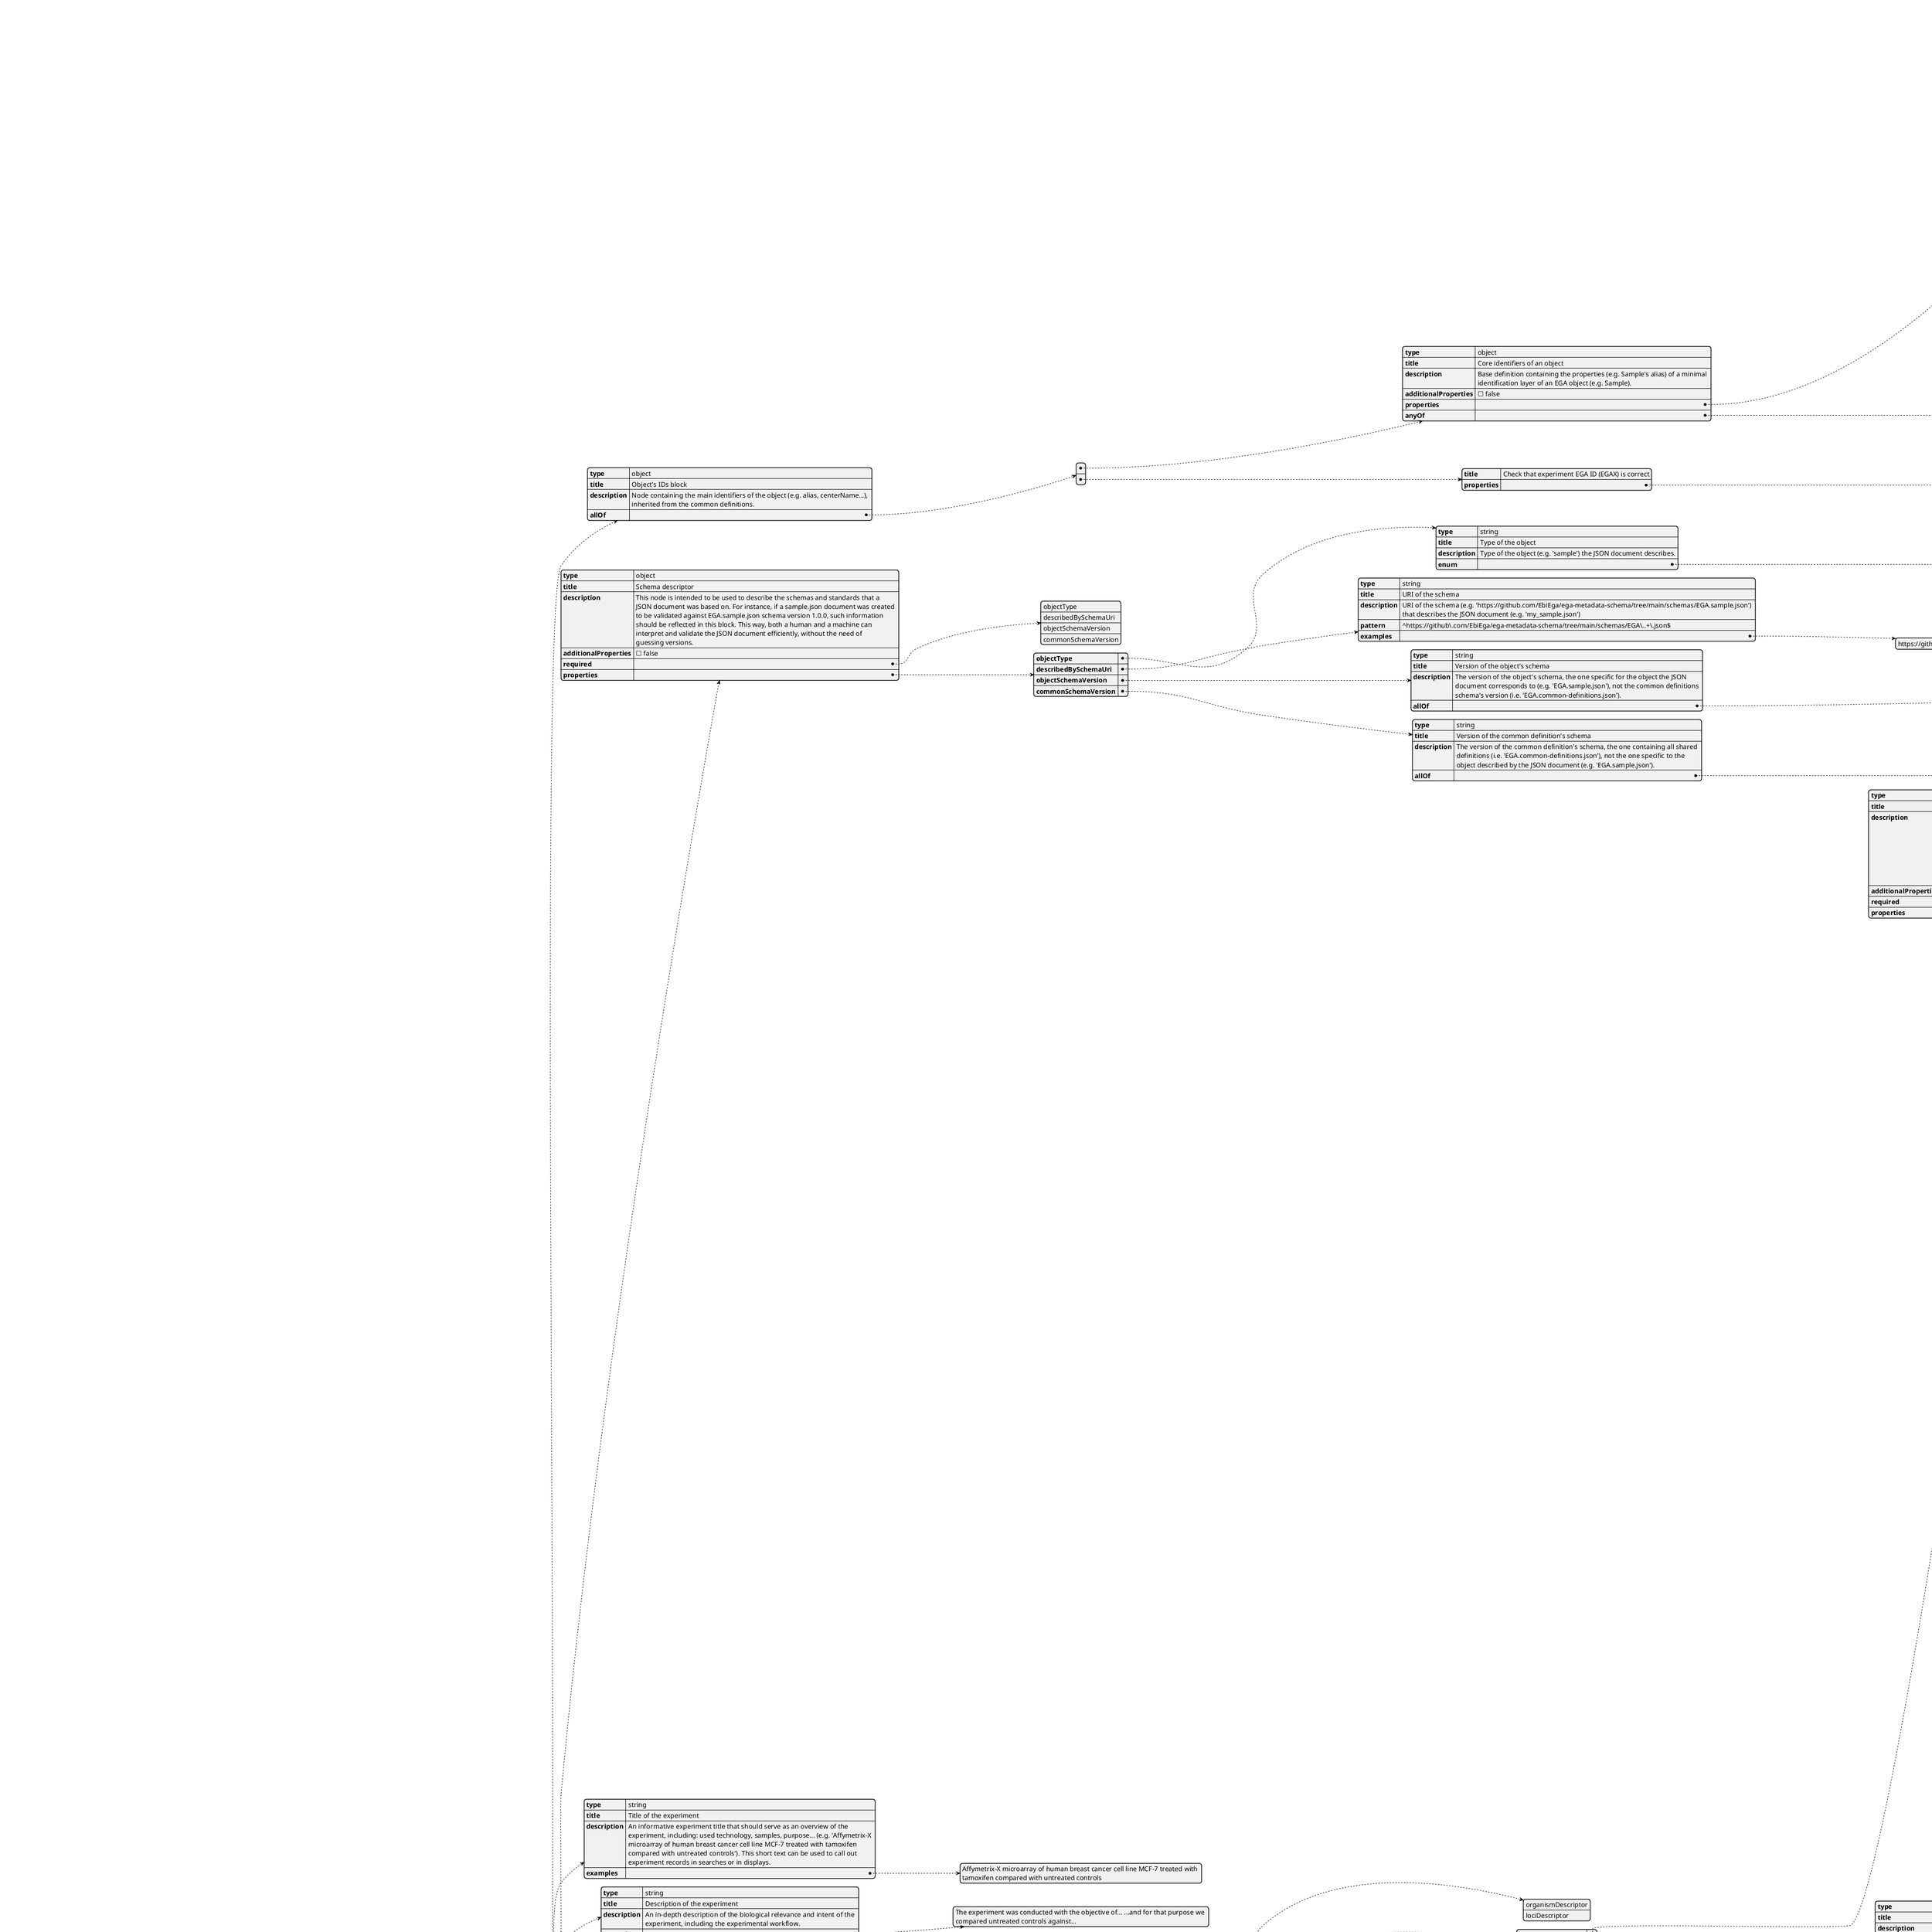 @startjson

{
    "$schema": "https://json-schema.org/draft/2019-09/schema",
    "$id": "https://raw.githubusercontent.com/EbiEga/ega-metadata-schema/main/schemas/EGA.experiment.json",
    "type": "object",
    "title": "EGA Experiment metadata schema",
    "meta:version": "0.0.0",
    "$async": true,
    "description": "Metadata schema used by the European Genome-phenome Archive (EGA) to validate \\nits experiment metadata object. An experiment is considered a planned and \\nintentionally designed process performed as part of a study. Further details can \\nbe found in the EGA-metadata-schema GitHub repository \\n(https://github.com/EbiEga/ega-metadata-schema/tree/main/schemas) and \\nEGA-archive website (https://ega-archive.org/)",
    "required": [
        "objectId",
        "assayTechnology",
        "assayType",
        "assayedBiologicalMacromolecule",
        "experimentTypeSpecifications"
    ],
    "additionalProperties": false,
    "properties": {
        "objectId": {
            "type": "object",
            "title": "Object's IDs block",
            "description": "Node containing the main identifiers of the object (e.g. alias, centerName...), \\ninherited from the common definitions.",
            "allOf": [
                {
                    "type": "object",
                    "title": "Core identifiers of an object",
                    "description": "Base definition containing the properties (e.g. Sample's alias) of a minimal \\nidentification layer of an EGA object (e.g. Sample).",
                    "additionalProperties": false,
                    "properties": {
                        "alias": {
                            "type": "string",
                            "title": "Alias of an object",
                            "description": "Submitter designated name (e.g. 'my_sample_J13') for the object (e.g. Sample). \\nThe name must be unique within the submission account (e.g. 'ega-box-79'), since \\nthe aliases and submission accounts are concatenated within our database to \\nobtain the unique alias (e.g. 'ega-box-79::my_sample_J13').",
                            "minLength": 1,
                            "examples": [
                                "my_sample_J13"
                            ]
                        },
                        "centerName": {
                            "type": "string",
                            "title": "Center name of the submitter",
                            "description": "Center name (e.g. 'EBI-TEST') associated to the submitter. In other words, it is \\nthe acronym of the submitter's account (provided by the HelpDesk team).",
                            "minLength": 1,
                            "examples": [
                                "EBI-TEST"
                            ]
                        },
                        "egaAccession": {
                            "type": "string",
                            "title": "EGA's accession of the object",
                            "description": "The object accession (i.e. unique identifier) assigned by the archive (EGA). \\nObject accessions can be found in the 'Identifiers' section of the EGA-archive \\nwebsite (https://ega-archive.org/metadata/how-to-use-the-api) and commonly start \\nwith EGA, followed by the distinctive letter of the object and finally the \\nnumeric ID of the instance.",
                            "examples": [
                                "EGAN00003245489"
                            ]
                        },
                        "externalAccessions": {
                            "type": "array",
                            "title": "External accessions array",
                            "description": "External accession node to reference objects in other archives (e.g. an already \\nexisting sample at BioSamples).",
                            "minItems": 1,
                            "additionalProperties": false,
                            "uniqueItems": true,
                            "items": {
                                "type": "object",
                                "title": "Object External accession",
                                "description": "External accession property defining a reference to an external record in \\nanother resource. For example, a reference to a sequence deposited in NCBI's \\nNucleotide database (e.g. 'https://identifiers.org/nucleotide:T35715.1'); or a \\nsample record in BioSamples (e.g. \\n'https://identifiers.org/biosample:SAMEA7616999').",
                                "additionalProperties": false,
                                "properties": {
                                    "objectExternalAccessionIdentifier": {
                                        "type": "object",
                                        "title": "Identifier of the external accession",
                                        "description": "Unique identifier of an external record. Its 'termId' (e.g. \\n'biosample:SAMEA7616999', 'pubmed:30962759', 'biostudies:S-EPMC3314381', etc.) \\nshall follow CURIE format of ``prefix``:``accession``, where: (1) the prefix \\n(e.g. 'biosample') is unique and assigned to the external resource at \\nidentifiers.org; (2) and the unique accession of the object (e.g. SAMEA7616999) \\nshould resolve to an existing record within the resource. If in doubt, use \\nidentifiers.org to resolve your external accession: 'https://identifiers.org/' + \\n'termId', e.g. 'https://identifiers.org/biosample:SAMEA7616999'",
                                        "allOf": [
                                            {
                                                "type": "object",
                                                "title": "Ontology term",
                                                "description": "This property represents an ontology term (a.k.a. class). It consists on two \\nproperties: the term identifier (termId) and its label (termLabel). This \\nproperty and its structure is inherited across many other elements in the \\nschemas. It is there, when inherited, where the real ontology constraint is put \\nin place (e.g. using 'graphRestriction' keywords). Based on phenopacket's [OntologyClass](https://phenopacket-schema.readthedocs.io/en/latest/ontologyclass.html)",
                                                "additionalProperties": false,
                                                "required": [
                                                    "termId",
                                                    "termLabel"
                                                ],
                                                "properties": {
                                                    "termId": {
                                                        "type": "string",
                                                        "title": "ID of the term",
                                                        "description": "The identifier of an ontology term must be in CURIE format (check property \\n'curieGeneralPattern'). Whether a specific term is valid or not according to an \\nontology hierarchy is checked at each specific termId using ontology validation \\nkeywords (e.g. 'graphRestriction').",
                                                        "minLength": 1,
                                                        "allOf": [
                                                            {
                                                                "type": "string",
                                                                "title": "Compact URI (CURIE) pattern",
                                                                "description": "A [W3C Compact URI](https://www.w3.org/TR/curie/) formatted string. A CURIE \\nstring has the structure ``prefix``:``reference``, as defined by the W3C syntax. \\nEven though we do not restrict prefixes, we recommend that the term used as \\n``prefix`` is uniformely resolved. In other words, it is better to use prefixes \\n(e.g. 'ensembl') from identifiers.org.",
                                                                "minLength": 1,
                                                                "pattern": "^\\w[^:]*:.+$",
                                                                "examples": [
                                                                    "ensembl:ENSG00000139618",
                                                                    "HGNC:11535",
                                                                    "data:1026",
                                                                    "EFO:0003815"
                                                                ]
                                                            }
                                                        ],
                                                        "examples": [
                                                            "MONDO:0100096",
                                                            "EFO:0003101",
                                                            "EFO:0005518",
                                                            "EFO:0002944",
                                                            "EFO:0003813"
                                                        ]
                                                    },
                                                    "termLabel": {
                                                        "type": "string",
                                                        "title": "Label of the term",
                                                        "description": "The label of a term is the human-readable string associated with the identifier. \\nIt is not required that it matches the label of the termId within the referenced \\nontology, although it should. This is due to the fact that the source of truth \\nwill always be the termId, and not the label, which adds more context.",
                                                        "minLength": 1,
                                                        "examples": [
                                                            "COVID-19",
                                                            "Axila skin",
                                                            "bone marrow cell",
                                                            "astrocyte",
                                                            "oligodendrocyte",
                                                            "Unknown",
                                                            "Unaffected",
                                                            "homo sapiens"
                                                        ]
                                                    }
                                                }
                                            }
                                        ]
                                    },
                                    "objectExternalAccessionURI": {
                                        "type": "string",
                                        "title": "URI of the external accession",
                                        "description": "Full or partial URL/URI of the external accession, for systems to resolve it. \\nShould only be used in case identifiers.org does not contain a namespace for the \\nrequired resource or the mapping to the URI from its identifier is faulty.",
                                        "allOf": [
                                            {
                                                "type": "string",
                                                "title": "URL/URI pattern",
                                                "description": "This object exists to hold the pattern that a URL or URI should have. For it to \\nbe referenced elsewhere within this (or other) JSON schema.",
                                                "pattern": "^((http|https)://)(www.)?[a-zA-Z0-9@:%._\\+~#?&//=]{2,256}\\.[a-z]{2,6}\\b([-a-zA-Z0-9@:%._\\+~#?&//=]*)$",
                                                "examples": [
                                                    "https://phenopacket-schema.readthedocs.io/en/latest/externalreference.html",
                                                    "https://www.ebi.ac.uk/arrayexpress/experiments/E-MEXP-1712/",
                                                    "https://www.geeksforgeeks.org/check-if-an-url-is-valid-or-not-using-regular-expression/"
                                                ]
                                            }
                                        ],
                                        "examples": [
                                            "https://www.ebi.ac.uk/biosamples/samples/SAMN11716999",
                                            "https://pubmed.ncbi.nlm.nih.gov/19491253",
                                            "https://www.ebi.ac.uk/arrayexpress/experiments/E-MEXP-1712/"
                                        ]
                                    },
                                    "objectExternalAccessionDescription": {
                                        "type": [
                                            "string",
                                            "number"
                                        ],
                                        "title": "Description of the external accession",
                                        "description": "Optional description of the external accession, used to add context to the \\nidentifier if applicable.",
                                        "examples": [
                                            "taken from biosample temporarily",
                                            "Ensembl's part of the accessions",
                                            "first",
                                            2,
                                            "Recurrent Erythema Nodosum in a Child with a SHOC2 Gene Mutation"
                                        ]
                                    }
                                },
                                "anyOf": [
                                    {
                                        "title": "Either the identifier is needed",
                                        "required": [
                                            "objectExternalAccessionIdentifier"
                                        ]
                                    },
                                    {
                                        "title": "Or the reference is needed",
                                        "required": [
                                            "objectExternalAccessionURI"
                                        ]
                                    }
                                ]
                            }
                        }
                    },
                    "anyOf": [
                        {
                            "title": "Check core IDs: combination of Alias and Center name",
                            "required": [
                                "alias",
                                "centerName"
                            ]
                        },
                        {
                            "title": "Check core IDs: EGA accession ID",
                            "required": [
                                "egaAccession"
                            ]
                        },
                        {
                            "title": "Check core IDs: external accessions",
                            "required": [
                                "externalAccessions"
                            ]
                        }
                    ]
                },
                {
                    "title": "Check that experiment EGA ID (EGAX) is correct",
                    "properties": {
                        "egaAccession": {
                            "type": "string",
                            "title": "Pattern of an EGA experiment's ID (EGAX...)",
                            "pattern": "^EGAX[0-9]{11}$",
                            "examples": [
                                "EGAX00002189113"
                            ]
                        }
                    }
                }
            ]
        },
        "schemaDescriptor": {
            "type": "object",
            "title": "Schema descriptor",
            "description": "This node is intended to be used to describe the schemas and standards that a \\nJSON document was based on. For instance, if a sample.json document was created \\nto be validated against EGA.sample.json schema version 1.0.0, such information \\nshould be reflected in this block. This way, both a human and a machine can \\ninterpret and validate the JSON document efficiently, without the need of \\nguessing versions.",
            "additionalProperties": false,
            "required": [
                "objectType",
                "describedBySchemaUri",
                "objectSchemaVersion",
                "commonSchemaVersion"
            ],
            "properties": {
                "objectType": {
                    "type": "string",
                    "title": "Type of the object",
                    "description": "Type of the object (e.g. 'sample') the JSON document describes.",
                    "enum": [
                        "experiment",
                        "study",
                        "sample",
                        "individual",
                        "submission",
                        "assay",
                        "dataset",
                        "analysis",
                        "policy",
                        "DAC",
                        "protocol",
                        "object-set"
                    ]
                },
                "describedBySchemaUri": {
                    "type": "string",
                    "title": "URI of the schema",
                    "description": "URI of the schema (e.g. 'https://github.com/EbiEga/ega-metadata-schema/tree/main/schemas/EGA.sample.json') \\nthat describes the JSON document (e.g. 'my_sample.json')",
                    "pattern": "^https://github\\.com/EbiEga/ega-metadata-schema/tree/main/schemas/EGA\\..+\\.json$",
                    "examples": [
                        "https://github.com/EbiEga/ega-metadata-schema/tree/main/schemas/EGA.sample.json"
                    ]
                },
                "objectSchemaVersion": {
                    "type": "string",
                    "title": "Version of the object's schema",
                    "description": "The version of the object's schema, the one specific for the object the JSON \\ndocument corresponds to (e.g. 'EGA.sample.json'), not the common definitions \\nschema's version (i.e. 'EGA.common-definitions.json').",
                    "allOf": [
                        {
                            "type": "string",
                            "title": "Semantic versioning pattern",
                            "description": "This object exists to hold the pattern that semantic versioning has, for it to \\nbe referenced elsewhere within this (or other) JSON schema. For further details \\nabout semantic versioning check 'https://semver.org/'",
                            "pattern": "^[0-9]+\\.[0-9]+\\.[0-9]+$",
                            "examples": [
                                "2.5.1"
                            ]
                        }
                    ]
                },
                "commonSchemaVersion": {
                    "type": "string",
                    "title": "Version of the common definition's schema",
                    "description": "The version of the common definition's schema, the one containing all shared \\ndefinitions (i.e. 'EGA.common-definitions.json'), not the one specific to the \\nobject described by the JSON document (e.g. 'EGA.sample.json').",
                    "allOf": [
                        {
                            "type": "string",
                            "title": "Semantic versioning pattern",
                            "description": "This object exists to hold the pattern that semantic versioning has, for it to \\nbe referenced elsewhere within this (or other) JSON schema. For further details \\nabout semantic versioning check 'https://semver.org/'",
                            "pattern": "^[0-9]+\\.[0-9]+\\.[0-9]+$",
                            "examples": [
                                "2.5.1"
                            ]
                        }
                    ]
                }
            }
        },
        "objectTitle": {
            "type": "string",
            "title": "Title of the experiment",
            "description": "An informative experiment title that should serve as an overview of the \\nexperiment, including: used technology, samples, purpose... (e.g. 'Affymetrix-X \\nmicroarray of human breast cancer cell line MCF-7 treated with tamoxifen \\ncompared with untreated controls'). This short text can be used to call out \\nexperiment records in searches or in displays.",
            "examples": [
                "Affymetrix-X microarray of human breast cancer cell line MCF-7 treated with \\ntamoxifen compared with untreated controls"
            ]
        },
        "objectDescription": {
            "type": "string",
            "title": "Description of the experiment",
            "description": "An in-depth description of the biological relevance and intent of the \\nexperiment, including the experimental workflow.",
            "examples": [
                "The experiment was conducted with the objective of... ...and for that purpose we \\ncompared untreated controls against..."
            ]
        },
        "targetedLoci": {
            "type": "array",
            "title": "Loci of the targeted genomic feature",
            "description": "Array of items that unambiguously define the loci of targeted genomic features \\nin the experiment. For example, if the experiment aim was to detect variants in \\nthe human gene TAF1 and TP53, their identifiers will be expected in two items of \\nthis array.",
            "minItems": 1,
            "additionalProperties": false,
            "uniqueItems": true,
            "items": {
                "type": "object",
                "title": "Locus identifier",
                "description": "Node to unambiguously identify loci [OGI:0000022]: the unique chromosomal \\nlocation defining the position of an individual gene or DNA sequence. This node \\nshall be used to precisely define: (1) the organism of said locus; (2) the gene \\nand other genomic feature references in other accessions; (3) the genomic \\nsequence per se, including its assembly and position. These details, in \\ndifferent combinations, shall allow identification of any genomic feature, such \\nas SNPs (e.g. coordinates of a variant) or genes (e.g. PT53).",
                "required": [
                    "organismDescriptor",
                    "lociDescriptor"
                ],
                "additionalProperties": false,
                "properties": {
                    "organismDescriptor": {
                        "type": "object",
                        "title": "Organism [OBI:0100026] descriptor block",
                        "description": "This property describes the material entity the sample consists in. That is, an \\nindividual living system, such as animal, plant, bacteria or virus, that is \\ncapable of replicating or reproducing, growth and maintenance in the right \\nenvironment. An organism may be unicellular or, like humans, made up of many \\nbillions of cells divided into specialized tissues and organs. This node is of \\nspecial interest in case the provenance of the sample is not human (e.g. \\nmicrobiota taken from a donor). Unless stated otherwise, given the nature of the \\nEGA, it is expected to be of human provenance.",
                        "additionalProperties": false,
                        "required": [
                            "organismTaxon"
                        ],
                        "properties": {
                            "organismTaxon": {
                                "type": "object",
                                "title": "NCBI Taxon of the organism",
                                "meta:propertyCurie": "APOLLO_SV:00000203",
                                "description": "Taxonomic classification of the organism (e.g. 'NCBITaxon:9606' and 'homo \\nsapiens' for humans) curated by the NCBI Taxonomy (search for organisms here: \\nhttps://www.ncbi.nlm.nih.gov/taxonomy; or use the OLS: \\nhttps://www.ebi.ac.uk/ols/ontologies/ncbitaxon). You can find further details at \\n'https://www.uniprot.org/help/taxonomic_identifier'. This is appropriate for \\nindividual organisms and some environmental samples.",
                                "allOf": [
                                    {
                                        "type": "object",
                                        "title": "Ontology term",
                                        "description": "This property represents an ontology term (a.k.a. class). It consists on two \\nproperties: the term identifier (termId) and its label (termLabel). This \\nproperty and its structure is inherited across many other elements in the \\nschemas. It is there, when inherited, where the real ontology constraint is put \\nin place (e.g. using 'graphRestriction' keywords). Based on phenopacket's [OntologyClass](https://phenopacket-schema.readthedocs.io/en/latest/ontologyclass.html)",
                                        "additionalProperties": false,
                                        "required": [
                                            "termId",
                                            "termLabel"
                                        ],
                                        "properties": {
                                            "termId": {
                                                "type": "string",
                                                "title": "ID of the term",
                                                "description": "The identifier of an ontology term must be in CURIE format (check property \\n'curieGeneralPattern'). Whether a specific term is valid or not according to an \\nontology hierarchy is checked at each specific termId using ontology validation \\nkeywords (e.g. 'graphRestriction').",
                                                "minLength": 1,
                                                "allOf": [
                                                    {
                                                        "type": "string",
                                                        "title": "Compact URI (CURIE) pattern",
                                                        "description": "A [W3C Compact URI](https://www.w3.org/TR/curie/) formatted string. A CURIE \\nstring has the structure ``prefix``:``reference``, as defined by the W3C syntax. \\nEven though we do not restrict prefixes, we recommend that the term used as \\n``prefix`` is uniformely resolved. In other words, it is better to use prefixes \\n(e.g. 'ensembl') from identifiers.org.",
                                                        "minLength": 1,
                                                        "pattern": "^\\w[^:]*:.+$",
                                                        "examples": [
                                                            "ensembl:ENSG00000139618",
                                                            "HGNC:11535",
                                                            "data:1026",
                                                            "EFO:0003815"
                                                        ]
                                                    }
                                                ],
                                                "examples": [
                                                    "MONDO:0100096",
                                                    "EFO:0003101",
                                                    "EFO:0005518",
                                                    "EFO:0002944",
                                                    "EFO:0003813"
                                                ]
                                            },
                                            "termLabel": {
                                                "type": "string",
                                                "title": "Label of the term",
                                                "description": "The label of a term is the human-readable string associated with the identifier. \\nIt is not required that it matches the label of the termId within the referenced \\nontology, although it should. This is due to the fact that the source of truth \\nwill always be the termId, and not the label, which adds more context.",
                                                "minLength": 1,
                                                "examples": [
                                                    "COVID-19",
                                                    "Axila skin",
                                                    "bone marrow cell",
                                                    "astrocyte",
                                                    "oligodendrocyte",
                                                    "Unknown",
                                                    "Unaffected",
                                                    "homo sapiens"
                                                ]
                                            }
                                        }
                                    }
                                ],
                                "properties": {
                                    "termId": {
                                        "title": "Ontology constraints for this specific termId",
                                        "graphRestriction": {
                                            "ontologies": [
                                                "obo:ncbitaxon"
                                            ],
                                            "classes": [
                                                "NCBITaxon:1"
                                            ],
                                            "relations": [
                                                "rdfs:subClassOf"
                                            ],
                                            "direct": false,
                                            "include_self": false
                                        },
                                        "examples": [
                                            "NCBITaxon:9606",
                                            "NCBITaxon:155900",
                                            "NCBITaxon:408170",
                                            "NCBITaxon:447426"
                                        ]
                                    }
                                }
                            },
                            "commonName": {
                                "type": "string",
                                "title": "Biologic entity classification common name",
                                "meta:propertyCurie": "NCIT:C164690",
                                "description": "Common name (e.g. 'human') used to designate a plant, animal or other organism, \\nas opposed to the scientific name.",
                                "minLength": 1,
                                "examples": [
                                    "human",
                                    "goat",
                                    "horse"
                                ]
                            }
                        }
                    },
                    "lociDescriptor": {
                        "type": "array",
                        "title": "Loci context array",
                        "description": "Array of locus context items. Multiple loci can be described in the array if the \\norganism remains the same.",
                        "additionalProperties": false,
                        "uniqueItems": true,
                        "minItems": 1,
                        "items": {
                            "type": "object",
                            "title": "Locus context item",
                            "description": "Node providing the context of the locus: its sequence, coordinates, encompassed \\ngenes...",
                            "properties": {
                                "geneDescriptor": {
                                    "type": "object",
                                    "title": "Gene descriptor",
                                    "description": "Node to uniquely identify a gene [SO:0000704]: a region (or regions) that \\nincludes all of the sequence elements necessary to encode a functional \\ntranscript. A gene may include regulatory regions, transcribed regions and/or \\nother functional sequence regions. For human genes, the standard is to use \\nnomenclature provided by the HUGO Gene Nomenclature Committee (HGNC).",
                                    "required": [
                                        "geneIdentifier"
                                    ],
                                    "additionalProperties": false,
                                    "properties": {
                                        "geneIdentifier": {
                                            "type": "object",
                                            "title": "Gene identifier",
                                            "description": "Property uniquely identifying a gene. It consists of a 'termId' and 'termLabel', \\nwhich correspond to: (1) 'termId': A unique (and typically persistent) \\nidentifier of a gene in a database, that is (typically) different to the gene \\nname/symbol (e.g. HGNC:11535 for gene TAF1). There are 2 types of allowed \\ndatabases to reference: NCBIGene and HGNC. Other archives' accessions (e.g. \\nensembl:ENSDARG00000035330) can be cross referenced with NCBIGene to obtain its \\ngene ID (e.g. ncbigene:555452). (2) 'termLabel': the official gene symbol (e.g. \\n'TAF1'). It is typically derived from the gene name. There are several resources \\nto search for a gene of interest, although we recommend [NCBI's \\nservice](https://www.ncbi.nlm.nih.gov/gene). For example: in the case of human \\ngenes, the symbol follows [HGNC](https://www.genenames.org/)'s nomenclature, \\nwhile in the case of mice genes they are provided by \\n[MGI](http://www.informatics.jax.org/).",
                                            "meta:propertyCurie": "data:1025",
                                            "allOf": [
                                                {
                                                    "type": "object",
                                                    "title": "Ontology term",
                                                    "description": "This property represents an ontology term (a.k.a. class). It consists on two \\nproperties: the term identifier (termId) and its label (termLabel). This \\nproperty and its structure is inherited across many other elements in the \\nschemas. It is there, when inherited, where the real ontology constraint is put \\nin place (e.g. using 'graphRestriction' keywords). Based on phenopacket's [OntologyClass](https://phenopacket-schema.readthedocs.io/en/latest/ontologyclass.html)",
                                                    "additionalProperties": false,
                                                    "required": [
                                                        "termId",
                                                        "termLabel"
                                                    ],
                                                    "properties": {
                                                        "termId": {
                                                            "type": "string",
                                                            "title": "ID of the term",
                                                            "description": "The identifier of an ontology term must be in CURIE format (check property \\n'curieGeneralPattern'). Whether a specific term is valid or not according to an \\nontology hierarchy is checked at each specific termId using ontology validation \\nkeywords (e.g. 'graphRestriction').",
                                                            "minLength": 1,
                                                            "allOf": [
                                                                {
                                                                    "type": "string",
                                                                    "title": "Compact URI (CURIE) pattern",
                                                                    "description": "A [W3C Compact URI](https://www.w3.org/TR/curie/) formatted string. A CURIE \\nstring has the structure ``prefix``:``reference``, as defined by the W3C syntax. \\nEven though we do not restrict prefixes, we recommend that the term used as \\n``prefix`` is uniformely resolved. In other words, it is better to use prefixes \\n(e.g. 'ensembl') from identifiers.org.",
                                                                    "minLength": 1,
                                                                    "pattern": "^\\w[^:]*:.+$",
                                                                    "examples": [
                                                                        "ensembl:ENSG00000139618",
                                                                        "HGNC:11535",
                                                                        "data:1026",
                                                                        "EFO:0003815"
                                                                    ]
                                                                }
                                                            ],
                                                            "examples": [
                                                                "MONDO:0100096",
                                                                "EFO:0003101",
                                                                "EFO:0005518",
                                                                "EFO:0002944",
                                                                "EFO:0003813"
                                                            ]
                                                        },
                                                        "termLabel": {
                                                            "type": "string",
                                                            "title": "Label of the term",
                                                            "description": "The label of a term is the human-readable string associated with the identifier. \\nIt is not required that it matches the label of the termId within the referenced \\nontology, although it should. This is due to the fact that the source of truth \\nwill always be the termId, and not the label, which adds more context.",
                                                            "minLength": 1,
                                                            "examples": [
                                                                "COVID-19",
                                                                "Axila skin",
                                                                "bone marrow cell",
                                                                "astrocyte",
                                                                "oligodendrocyte",
                                                                "Unknown",
                                                                "Unaffected",
                                                                "homo sapiens"
                                                            ]
                                                        }
                                                    }
                                                }
                                            ],
                                            "properties": {
                                                "termId": {
                                                    "title": "Ontology constraints for this specific termId",
                                                    "anyOf": [
                                                        {
                                                            "type": "string",
                                                            "title": "NCBI Gene identifier CURIE pattern",
                                                            "description": "Entrez Gene is the NCBI's database for gene-specific information, focusing on \\ncompletely sequenced genomes, those with an active research community to \\ncontribute gene-specific information, or those that are scheduled for intense \\nsequence analysis. See further details here: \\nhttps://registry.identifiers.org/registry/ncbigene",
                                                            "pattern": "^ncbigene:\\d+$",
                                                            "allOf": [
                                                                {
                                                                    "type": "string",
                                                                    "title": "Compact URI (CURIE) pattern",
                                                                    "description": "A [W3C Compact URI](https://www.w3.org/TR/curie/) formatted string. A CURIE \\nstring has the structure ``prefix``:``reference``, as defined by the W3C syntax. \\nEven though we do not restrict prefixes, we recommend that the term used as \\n``prefix`` is uniformely resolved. In other words, it is better to use prefixes \\n(e.g. 'ensembl') from identifiers.org.",
                                                                    "minLength": 1,
                                                                    "pattern": "^\\w[^:]*:.+$",
                                                                    "examples": [
                                                                        "ensembl:ENSG00000139618",
                                                                        "HGNC:11535",
                                                                        "data:1026",
                                                                        "EFO:0003815"
                                                                    ]
                                                                }
                                                            ],
                                                            "examples": [
                                                                "ncbigene:100010",
                                                                "ncbigene:270627"
                                                            ]
                                                        },
                                                        {
                                                            "type": "string",
                                                            "title": "HGNC identifier CURIE pattern",
                                                            "description": "The HGNC (HUGO Gene Nomenclature Committee) provides an approved gene name and \\nsymbol (short-form abbreviation) for each known human gene. All approved symbols \\nare stored in the HGNC database, and each symbol is unique. HGNC identifiers \\nrefer to records in the HGNC symbol database. See further details here: \\nhttps://registry.identifiers.org/registry/hgnc",
                                                            "pattern": "^((HGNC|hgnc):)?\\d{1,5}$",
                                                            "allOf": [
                                                                {
                                                                    "type": "string",
                                                                    "title": "Compact URI (CURIE) pattern",
                                                                    "description": "A [W3C Compact URI](https://www.w3.org/TR/curie/) formatted string. A CURIE \\nstring has the structure ``prefix``:``reference``, as defined by the W3C syntax. \\nEven though we do not restrict prefixes, we recommend that the term used as \\n``prefix`` is uniformely resolved. In other words, it is better to use prefixes \\n(e.g. 'ensembl') from identifiers.org.",
                                                                    "minLength": 1,
                                                                    "pattern": "^\\w[^:]*:.+$",
                                                                    "examples": [
                                                                        "ensembl:ENSG00000139618",
                                                                        "HGNC:11535",
                                                                        "data:1026",
                                                                        "EFO:0003815"
                                                                    ]
                                                                }
                                                            ],
                                                            "examples": [
                                                                "hgnc:2674",
                                                                "HGNC:11535"
                                                            ]
                                                        }
                                                    ],
                                                    "examples": [
                                                        "NCBIGene:100010",
                                                        "hgnc:2674"
                                                    ]
                                                }
                                            }
                                        },
                                        "geneDescription": {
                                            "type": "string",
                                            "title": "Description of the gene",
                                            "description": "Free-text description of the gene, only to be used to provide additional context \\nthat would otherwise be impossible to add encoded in the schema. In other words, \\nkindly refrain from providing alternative gene identifiers in the description, \\nwhen they could be added at 'alternateGeneIdentifiers'.",
                                            "minLength": 1,
                                            "examples": [
                                                "In the mutated cells, the only difference with the reference gene is that at \\nlocus ... position +23 was modified: thymine was transitioned to cytosine \\n(T-C)..."
                                            ]
                                        },
                                        "alternateGeneIdentifiers": {
                                            "type": "array",
                                            "title": "Alternate gene identifiers",
                                            "description": "Array of alternate identifiers for this gene. This array can be used to provide \\nany other alternate gene identifiers that refer to a gene, including previously \\napproved gene symbols, Ensembl identifiers, gene transcripts (e.g. \\n'ensembl:ENST00000423759'), etcetera.",
                                            "additionalProperties": false,
                                            "uniqueItems": true,
                                            "minItems": 1,
                                            "items": {
                                                "type": "object",
                                                "title": "Alternate gene identifier item",
                                                "description": "One of the possible alternate gene identifiers for the designated gene. The \\n'termId' of these elements, contrary to the main identifier, can include \\nreferences to other resources beyond NCBI and HGNC (e.g. 'OMIM:600296', \\n'ensembl:ENST00000423759', 'ucsc:uc003ldc.6', etcetera).",
                                                "meta:propertyCurie": "data:1025",
                                                "allOf": [
                                                    {
                                                        "type": "object",
                                                        "title": "Ontology term",
                                                        "description": "This property represents an ontology term (a.k.a. class). It consists on two \\nproperties: the term identifier (termId) and its label (termLabel). This \\nproperty and its structure is inherited across many other elements in the \\nschemas. It is there, when inherited, where the real ontology constraint is put \\nin place (e.g. using 'graphRestriction' keywords). Based on phenopacket's [OntologyClass](https://phenopacket-schema.readthedocs.io/en/latest/ontologyclass.html)",
                                                        "additionalProperties": false,
                                                        "required": [
                                                            "termId",
                                                            "termLabel"
                                                        ],
                                                        "properties": {
                                                            "termId": {
                                                                "type": "string",
                                                                "title": "ID of the term",
                                                                "description": "The identifier of an ontology term must be in CURIE format (check property \\n'curieGeneralPattern'). Whether a specific term is valid or not according to an \\nontology hierarchy is checked at each specific termId using ontology validation \\nkeywords (e.g. 'graphRestriction').",
                                                                "minLength": 1,
                                                                "allOf": [
                                                                    {
                                                                        "type": "string",
                                                                        "title": "Compact URI (CURIE) pattern",
                                                                        "description": "A [W3C Compact URI](https://www.w3.org/TR/curie/) formatted string. A CURIE \\nstring has the structure ``prefix``:``reference``, as defined by the W3C syntax. \\nEven though we do not restrict prefixes, we recommend that the term used as \\n``prefix`` is uniformely resolved. In other words, it is better to use prefixes \\n(e.g. 'ensembl') from identifiers.org.",
                                                                        "minLength": 1,
                                                                        "pattern": "^\\w[^:]*:.+$",
                                                                        "examples": [
                                                                            "ensembl:ENSG00000139618",
                                                                            "HGNC:11535",
                                                                            "data:1026",
                                                                            "EFO:0003815"
                                                                        ]
                                                                    }
                                                                ],
                                                                "examples": [
                                                                    "MONDO:0100096",
                                                                    "EFO:0003101",
                                                                    "EFO:0005518",
                                                                    "EFO:0002944",
                                                                    "EFO:0003813"
                                                                ]
                                                            },
                                                            "termLabel": {
                                                                "type": "string",
                                                                "title": "Label of the term",
                                                                "description": "The label of a term is the human-readable string associated with the identifier. \\nIt is not required that it matches the label of the termId within the referenced \\nontology, although it should. This is due to the fact that the source of truth \\nwill always be the termId, and not the label, which adds more context.",
                                                                "minLength": 1,
                                                                "examples": [
                                                                    "COVID-19",
                                                                    "Axila skin",
                                                                    "bone marrow cell",
                                                                    "astrocyte",
                                                                    "oligodendrocyte",
                                                                    "Unknown",
                                                                    "Unaffected",
                                                                    "homo sapiens"
                                                                ]
                                                            }
                                                        }
                                                    }
                                                ]
                                            }
                                        },
                                        "relatedGeneIdentifiers": {
                                            "type": "array",
                                            "title": "Related (not equivalent) gene identifiers",
                                            "description": "Array of related identifiers (e.g. termIds 'VGNC:97422', 'MGI:2385071', \\n'RGD:1305712' for gene ETF1). This field can be used to provide identifiers to \\nresources representing related, but not equivalent gene identifiers. For \\nexample: paralog, analog or ortholog identifiers.",
                                            "additionalProperties": false,
                                            "uniqueItems": true,
                                            "minItems": 1,
                                            "items": {
                                                "type": "object",
                                                "title": "Related gene identifier item",
                                                "meta:propertyCurie": "data:1025",
                                                "allOf": [
                                                    {
                                                        "type": "object",
                                                        "title": "Ontology term",
                                                        "description": "This property represents an ontology term (a.k.a. class). It consists on two \\nproperties: the term identifier (termId) and its label (termLabel). This \\nproperty and its structure is inherited across many other elements in the \\nschemas. It is there, when inherited, where the real ontology constraint is put \\nin place (e.g. using 'graphRestriction' keywords). Based on phenopacket's [OntologyClass](https://phenopacket-schema.readthedocs.io/en/latest/ontologyclass.html)",
                                                        "additionalProperties": false,
                                                        "required": [
                                                            "termId",
                                                            "termLabel"
                                                        ],
                                                        "properties": {
                                                            "termId": {
                                                                "type": "string",
                                                                "title": "ID of the term",
                                                                "description": "The identifier of an ontology term must be in CURIE format (check property \\n'curieGeneralPattern'). Whether a specific term is valid or not according to an \\nontology hierarchy is checked at each specific termId using ontology validation \\nkeywords (e.g. 'graphRestriction').",
                                                                "minLength": 1,
                                                                "allOf": [
                                                                    {
                                                                        "type": "string",
                                                                        "title": "Compact URI (CURIE) pattern",
                                                                        "description": "A [W3C Compact URI](https://www.w3.org/TR/curie/) formatted string. A CURIE \\nstring has the structure ``prefix``:``reference``, as defined by the W3C syntax. \\nEven though we do not restrict prefixes, we recommend that the term used as \\n``prefix`` is uniformely resolved. In other words, it is better to use prefixes \\n(e.g. 'ensembl') from identifiers.org.",
                                                                        "minLength": 1,
                                                                        "pattern": "^\\w[^:]*:.+$",
                                                                        "examples": [
                                                                            "ensembl:ENSG00000139618",
                                                                            "HGNC:11535",
                                                                            "data:1026",
                                                                            "EFO:0003815"
                                                                        ]
                                                                    }
                                                                ],
                                                                "examples": [
                                                                    "MONDO:0100096",
                                                                    "EFO:0003101",
                                                                    "EFO:0005518",
                                                                    "EFO:0002944",
                                                                    "EFO:0003813"
                                                                ]
                                                            },
                                                            "termLabel": {
                                                                "type": "string",
                                                                "title": "Label of the term",
                                                                "description": "The label of a term is the human-readable string associated with the identifier. \\nIt is not required that it matches the label of the termId within the referenced \\nontology, although it should. This is due to the fact that the source of truth \\nwill always be the termId, and not the label, which adds more context.",
                                                                "minLength": 1,
                                                                "examples": [
                                                                    "COVID-19",
                                                                    "Axila skin",
                                                                    "bone marrow cell",
                                                                    "astrocyte",
                                                                    "oligodendrocyte",
                                                                    "Unknown",
                                                                    "Unaffected",
                                                                    "homo sapiens"
                                                                ]
                                                            }
                                                        }
                                                    }
                                                ]
                                            }
                                        }
                                    }
                                },
                                "genomicSequenceDescriptor": {
                                    "type": "object",
                                    "title": "Genomic sequence descriptor",
                                    "meta:propertyCurie": "GENO:0000960",
                                    "description": "Node used to describe with sufficient detail a genomic sequence (e.g. Human \\nChromosome X: 71366222-71532374 forward strand), defined as a biological \\nsequence that is of genomic origin (i.e. carries sequence from the genome of a \\ncell or organism).",
                                    "additionalProperties": false,
                                    "properties": {
                                        "assemblyDescriptor": {
                                            "type": "object",
                                            "title": "NCBI's Assembly descriptor",
                                            "meta:propertyCurie": "topic:0196",
                                            "description": "Node describing a sequence assembly referenced in [NCBI's Assembly \\ndatabase](https://www.ncbi.nlm.nih.gov/assembly). Assembly is a database \\nproviding information on the structure of assembled genomes, assembly names and \\nother meta-data, statistical reports, and links to genomic sequence data. An \\nassembly is defined as the set of chromosomes, unlocalized and unplaced \\n(sometimes called 'random') and alternate sequences used to represent an \\norganism's genome. Assemblies are constructed from 1 or more assembly units.",
                                            "additionalProperties": false,
                                            "required": [
                                                "ncbiAssembly"
                                            ],
                                            "properties": {
                                                "ncbiAssembly": {
                                                    "type": "object",
                                                    "title": "NCBI Assembly",
                                                    "description": "Node defining an Assembly (e.g. 'GCF_000001405.26'). For example, the assembly \\naccession for the GenBank version of the public human reference assembly \\n('termLabel' being 'GRCh38.p14') is 'GCA_000001405.29' ('termId'). See further \\ndetails here: https://www.ncbi.nlm.nih.gov/assembly/model/.",
                                                    "allOf": [
                                                        {
                                                            "type": "object",
                                                            "title": "Ontology term",
                                                            "description": "This property represents an ontology term (a.k.a. class). It consists on two \\nproperties: the term identifier (termId) and its label (termLabel). This \\nproperty and its structure is inherited across many other elements in the \\nschemas. It is there, when inherited, where the real ontology constraint is put \\nin place (e.g. using 'graphRestriction' keywords). Based on phenopacket's [OntologyClass](https://phenopacket-schema.readthedocs.io/en/latest/ontologyclass.html)",
                                                            "additionalProperties": false,
                                                            "required": [
                                                                "termId",
                                                                "termLabel"
                                                            ],
                                                            "properties": {
                                                                "termId": {
                                                                    "type": "string",
                                                                    "title": "ID of the term",
                                                                    "description": "The identifier of an ontology term must be in CURIE format (check property \\n'curieGeneralPattern'). Whether a specific term is valid or not according to an \\nontology hierarchy is checked at each specific termId using ontology validation \\nkeywords (e.g. 'graphRestriction').",
                                                                    "minLength": 1,
                                                                    "allOf": [
                                                                        {
                                                                            "type": "string",
                                                                            "title": "Compact URI (CURIE) pattern",
                                                                            "description": "A [W3C Compact URI](https://www.w3.org/TR/curie/) formatted string. A CURIE \\nstring has the structure ``prefix``:``reference``, as defined by the W3C syntax. \\nEven though we do not restrict prefixes, we recommend that the term used as \\n``prefix`` is uniformely resolved. In other words, it is better to use prefixes \\n(e.g. 'ensembl') from identifiers.org.",
                                                                            "minLength": 1,
                                                                            "pattern": "^\\w[^:]*:.+$",
                                                                            "examples": [
                                                                                "ensembl:ENSG00000139618",
                                                                                "HGNC:11535",
                                                                                "data:1026",
                                                                                "EFO:0003815"
                                                                            ]
                                                                        }
                                                                    ],
                                                                    "examples": [
                                                                        "MONDO:0100096",
                                                                        "EFO:0003101",
                                                                        "EFO:0005518",
                                                                        "EFO:0002944",
                                                                        "EFO:0003813"
                                                                    ]
                                                                },
                                                                "termLabel": {
                                                                    "type": "string",
                                                                    "title": "Label of the term",
                                                                    "description": "The label of a term is the human-readable string associated with the identifier. \\nIt is not required that it matches the label of the termId within the referenced \\nontology, although it should. This is due to the fact that the source of truth \\nwill always be the termId, and not the label, which adds more context.",
                                                                    "minLength": 1,
                                                                    "examples": [
                                                                        "COVID-19",
                                                                        "Axila skin",
                                                                        "bone marrow cell",
                                                                        "astrocyte",
                                                                        "oligodendrocyte",
                                                                        "Unknown",
                                                                        "Unaffected",
                                                                        "homo sapiens"
                                                                    ]
                                                                }
                                                            }
                                                        }
                                                    ],
                                                    "properties": {
                                                        "termId": {
                                                            "title": "Ontology constraints for this specific termId",
                                                            "allOf": [
                                                                {
                                                                    "type": "string",
                                                                    "title": "NCBI Assembly CURIE pattern",
                                                                    "description": "The assembly accession starts with a three letter prefix, GCA for GenBank \\nassemblies and GCF for RefSeq assemblies. This is followed by an underscore and \\n9 digits (e.g. '_000001405'). A version (e.g. '.26') is then added to the \\naccession. See further details here: \\nhttps://registry.identifiers.org/registry/assembly",
                                                                    "pattern": "^assembly:(GCF|GCA)_\\d+(\\.\\d+)?$",
                                                                    "allOf": [
                                                                        {
                                                                            "type": "string",
                                                                            "title": "Compact URI (CURIE) pattern",
                                                                            "description": "A [W3C Compact URI](https://www.w3.org/TR/curie/) formatted string. A CURIE \\nstring has the structure ``prefix``:``reference``, as defined by the W3C syntax. \\nEven though we do not restrict prefixes, we recommend that the term used as \\n``prefix`` is uniformely resolved. In other words, it is better to use prefixes \\n(e.g. 'ensembl') from identifiers.org.",
                                                                            "minLength": 1,
                                                                            "pattern": "^\\w[^:]*:.+$",
                                                                            "examples": [
                                                                                "ensembl:ENSG00000139618",
                                                                                "HGNC:11535",
                                                                                "data:1026",
                                                                                "EFO:0003815"
                                                                            ]
                                                                        }
                                                                    ],
                                                                    "examples": [
                                                                        "assembly:GCF_000001405.26",
                                                                        "assembly:GCA_000001405.1",
                                                                        "assembly:GCF_000005845.2"
                                                                    ]
                                                                }
                                                            ],
                                                            "examples": [
                                                                "assembly:GCF_000001405.26",
                                                                "assembly:GCA_000001405.1",
                                                                "assembly:GCF_000005845.2"
                                                            ]
                                                        }
                                                    }
                                                },
                                                "ncbiAssemblyUnit": {
                                                    "type": "object",
                                                    "title": "NCBI assembly unit",
                                                    "description": "NCBI's identifier of the assembly unit. An assembly unit is defined as the \\ncollection of sequences used to define discrete parts of an assembly. Commonly, \\nassembly units are entire chromosomes (e.g. Chromosome 1 of human genome), \\nscaffolds or different types of sequences (e.g. Mitochondrial DNA). Again, it \\nfollows an 'ontologyTerm' structure, having a 'termId' (e.g. \\n'refseq:NC_000001.11') and 'termLabel' (e.g. 'chromosome 1'). See further \\ndetails here: https://www.ncbi.nlm.nih.gov/assembly/model/.",
                                                    "allOf": [
                                                        {
                                                            "type": "object",
                                                            "title": "Ontology term",
                                                            "description": "This property represents an ontology term (a.k.a. class). It consists on two \\nproperties: the term identifier (termId) and its label (termLabel). This \\nproperty and its structure is inherited across many other elements in the \\nschemas. It is there, when inherited, where the real ontology constraint is put \\nin place (e.g. using 'graphRestriction' keywords). Based on phenopacket's [OntologyClass](https://phenopacket-schema.readthedocs.io/en/latest/ontologyclass.html)",
                                                            "additionalProperties": false,
                                                            "required": [
                                                                "termId",
                                                                "termLabel"
                                                            ],
                                                            "properties": {
                                                                "termId": {
                                                                    "type": "string",
                                                                    "title": "ID of the term",
                                                                    "description": "The identifier of an ontology term must be in CURIE format (check property \\n'curieGeneralPattern'). Whether a specific term is valid or not according to an \\nontology hierarchy is checked at each specific termId using ontology validation \\nkeywords (e.g. 'graphRestriction').",
                                                                    "minLength": 1,
                                                                    "allOf": [
                                                                        {
                                                                            "type": "string",
                                                                            "title": "Compact URI (CURIE) pattern",
                                                                            "description": "A [W3C Compact URI](https://www.w3.org/TR/curie/) formatted string. A CURIE \\nstring has the structure ``prefix``:``reference``, as defined by the W3C syntax. \\nEven though we do not restrict prefixes, we recommend that the term used as \\n``prefix`` is uniformely resolved. In other words, it is better to use prefixes \\n(e.g. 'ensembl') from identifiers.org.",
                                                                            "minLength": 1,
                                                                            "pattern": "^\\w[^:]*:.+$",
                                                                            "examples": [
                                                                                "ensembl:ENSG00000139618",
                                                                                "HGNC:11535",
                                                                                "data:1026",
                                                                                "EFO:0003815"
                                                                            ]
                                                                        }
                                                                    ],
                                                                    "examples": [
                                                                        "MONDO:0100096",
                                                                        "EFO:0003101",
                                                                        "EFO:0005518",
                                                                        "EFO:0002944",
                                                                        "EFO:0003813"
                                                                    ]
                                                                },
                                                                "termLabel": {
                                                                    "type": "string",
                                                                    "title": "Label of the term",
                                                                    "description": "The label of a term is the human-readable string associated with the identifier. \\nIt is not required that it matches the label of the termId within the referenced \\nontology, although it should. This is due to the fact that the source of truth \\nwill always be the termId, and not the label, which adds more context.",
                                                                    "minLength": 1,
                                                                    "examples": [
                                                                        "COVID-19",
                                                                        "Axila skin",
                                                                        "bone marrow cell",
                                                                        "astrocyte",
                                                                        "oligodendrocyte",
                                                                        "Unknown",
                                                                        "Unaffected",
                                                                        "homo sapiens"
                                                                    ]
                                                                }
                                                            }
                                                        }
                                                    ],
                                                    "properties": {
                                                        "termId": {
                                                            "title": "Ontology constraints for this specific termId",
                                                            "examples": [
                                                                "refseq:NC_000001.11",
                                                                "refseq:NC_012920.1"
                                                            ]
                                                        }
                                                    }
                                                }
                                            }
                                        },
                                        "sequenceCoordinates": {
                                            "type": "object",
                                            "title": "Sequence coordinates",
                                            "meta:propertyCurie": "data:2012",
                                            "description": "A position in a map (for example a genetic map), either a single position (e.g. \\n71366222) or a region interval (e.g. 71366222-71532374). Used to define \\ncoordinates within an assembly unit.",
                                            "additionalProperties": false,
                                            "properties": {
                                                "singlePosition": {
                                                    "type": "number",
                                                    "title": "Single sequence position",
                                                    "description": "A single 1-based (first base of the assembly unit is 1, not 0) sequence \\ncoordinate, inclusive. It can be used to describe the start or end coordinates \\nof a sequence interval, or directly a single coordinate within a sequence.",
                                                    "minInclusive": 1,
                                                    "examples": [
                                                        71366222,
                                                        36592394,
                                                        1
                                                    ]
                                                },
                                                "sequenceInterval": {
                                                    "type": "object",
                                                    "title": "Sequence interval",
                                                    "meta:propertyCurie": "GENO:0000902",
                                                    "description": "The location of a sequence feature in a genome, defined by its start (e.g. \\n71366222) and end (e.g. 71532374) position on some reference genomic coordinate \\nsystem. Positions are always represented by contiguous spans using interbase \\ncoordinates or coordinate ranges. Both coordinates are inclusive: the sequence \\nbounds are included in the described genomic feature. In other words, if the \\nsequence interval is 71366222-71532374, both 71366222 and 71532374 coordinates \\nare included in the feature.",
                                                    "required": [
                                                        "start",
                                                        "end"
                                                    ],
                                                    "additionalProperties": false,
                                                    "properties": {
                                                        "start": {
                                                            "type": "number",
                                                            "title": "Single sequence position",
                                                            "description": "A single 1-based (first base of the assembly unit is 1, not 0) sequence \\ncoordinate, inclusive. It can be used to describe the start or end coordinates \\nof a sequence interval, or directly a single coordinate within a sequence.",
                                                            "minInclusive": 1,
                                                            "examples": [
                                                                71366222,
                                                                36592394,
                                                                1
                                                            ]
                                                        },
                                                        "end": {
                                                            "type": "number",
                                                            "title": "Single sequence position",
                                                            "description": "A single 1-based (first base of the assembly unit is 1, not 0) sequence \\ncoordinate, inclusive. It can be used to describe the start or end coordinates \\nof a sequence interval, or directly a single coordinate within a sequence.",
                                                            "minInclusive": 1,
                                                            "examples": [
                                                                71366222,
                                                                36592394,
                                                                1
                                                            ]
                                                        }
                                                    }
                                                }
                                            },
                                            "anyOf": [
                                                {
                                                    "title": "Either a single position is given",
                                                    "required": [
                                                        "singlePosition"
                                                    ]
                                                },
                                                {
                                                    "title": "Or the whole sequence interval",
                                                    "required": [
                                                        "sequenceInterval"
                                                    ]
                                                }
                                            ]
                                        },
                                        "dnaSequenceStrand": {
                                            "type": "string",
                                            "title": "DNA Sequence strand",
                                            "description": "DNA sequence is double-stranded. By convention, for a reference chromosome, one \\nwhole strand is designated the 'forward strand' and the other the 'reverse \\nstrand'. This designation is arbitrary and sometimes the terms 'plus strand' and \\n'minus strand', respectively, are used instead. A genomic feature can live on a \\nDNA strand in one of two orientations. For instance, a gene is said to have a \\ncoding strand (also known as its 'sense strand'), and a template strand (also \\nknown as its 'antisense strand'), which can be forward or reverse strands \\ndepending on which contain the nucleotide sequence the RNA polymerase reads to \\ncreate its RNA product. Annotations such as Ensembl and UCSC are concerned with \\nthe coding sequences of genes, so when they say a gene is on the forward strand, \\nit means the gene's coding sequence is on the forward strand. To follow through \\nagain, that means that during transcription of this forward-strand gene, the \\ngene's template sequence is read from the reverse strand, producing an mRNA that \\nmatches the sequence on the forward strand. Term chosen from a list of \\ncontrolled vocabulary (CV). If you cannot find your term in the CV list, please \\ncreate an issue at our [metadata GitHub \\nrepository](https://github.com/EbiEga/ega-metadata-schema/issues/new/choose) \\nproposing its addition.",
                                            "enum": [
                                                "forward",
                                                "reverse"
                                            ],
                                            "meta:enum": {
                                                "forward": "Forward strand [ENSGLOSSARY:0000369]: DNA strand arbitrary defined as the strand \\nwith its 5' end at the tip of the short chromosome arm (p). If a gene is \\nforward-stranded, its sense (sequence matching cDNA) is on the forward strand. \\nForward strand is reverse complementary to the reverse strand.",
                                                "reverse": "Reverse strand [ENSGLOSSARY:0000370]: DNA strand arbitrary defined as the strand \\nwith its 5' end at the tip of the long chromosome arm (q). If a gene is \\nreverse-stranded, its sense (sequence matching cDNA) is on the reverse strand. \\nReverse strand is reverse complementary to the forward strand."
                                            }
                                        },
                                        "nucleicAcidSequence": {
                                            "type": "string",
                                            "title": "Nucleic acid sequence",
                                            "meta:propertyCurie": "data:2977",
                                            "description": "Sequence of characters representing a specific nucleic (i.e. molecular species - \\ne.g. Adenine) or groupings of these (through ambiguity codes), using [one-letter \\nIUPAC abbreviations](https://en.wikipedia.org/wiki/International_Union_of_Pure_and_Applied_Chemistry#Amino_acid_and_nucleotide_base_codes).",
                                            "pattern": "^([\\.-]*[ACGTURYKMSWBDHVNX]+[\\.-]*)+$",
                                            "examples": [
                                                "ACTGCCG",
                                                "CTGCGCGCGCT",
                                                "KM-AGT-X-N"
                                            ]
                                        }
                                    },
                                    "anyOf": [
                                        {
                                            "title": "Either the full position context is given",
                                            "required": [
                                                "assemblyDescriptor",
                                                "sequenceCoordinates",
                                                "dnaSequenceStrand"
                                            ]
                                        },
                                        {
                                            "title": "Or at least the sequence itself is given",
                                            "required": [
                                                "nucleicAcidSequence"
                                            ]
                                        }
                                    ]
                                },
                                "locusExternalReference": {
                                    "type": "object",
                                    "title": "Object External accession",
                                    "description": "External accession property defining a reference to an external record in \\nanother resource. For example, a reference to a sequence deposited in NCBI's \\nNucleotide database (e.g. 'https://identifiers.org/nucleotide:T35715.1'); or a \\nsample record in BioSamples (e.g. \\n'https://identifiers.org/biosample:SAMEA7616999').",
                                    "additionalProperties": false,
                                    "properties": {
                                        "objectExternalAccessionIdentifier": {
                                            "type": "object",
                                            "title": "Identifier of the external accession",
                                            "description": "Unique identifier of an external record. Its 'termId' (e.g. \\n'biosample:SAMEA7616999', 'pubmed:30962759', 'biostudies:S-EPMC3314381', etc.) \\nshall follow CURIE format of ``prefix``:``accession``, where: (1) the prefix \\n(e.g. 'biosample') is unique and assigned to the external resource at \\nidentifiers.org; (2) and the unique accession of the object (e.g. SAMEA7616999) \\nshould resolve to an existing record within the resource. If in doubt, use \\nidentifiers.org to resolve your external accession: 'https://identifiers.org/' + \\n'termId', e.g. 'https://identifiers.org/biosample:SAMEA7616999'",
                                            "allOf": [
                                                {
                                                    "type": "object",
                                                    "title": "Ontology term",
                                                    "description": "This property represents an ontology term (a.k.a. class). It consists on two \\nproperties: the term identifier (termId) and its label (termLabel). This \\nproperty and its structure is inherited across many other elements in the \\nschemas. It is there, when inherited, where the real ontology constraint is put \\nin place (e.g. using 'graphRestriction' keywords). Based on phenopacket's [OntologyClass](https://phenopacket-schema.readthedocs.io/en/latest/ontologyclass.html)",
                                                    "additionalProperties": false,
                                                    "required": [
                                                        "termId",
                                                        "termLabel"
                                                    ],
                                                    "properties": {
                                                        "termId": {
                                                            "type": "string",
                                                            "title": "ID of the term",
                                                            "description": "The identifier of an ontology term must be in CURIE format (check property \\n'curieGeneralPattern'). Whether a specific term is valid or not according to an \\nontology hierarchy is checked at each specific termId using ontology validation \\nkeywords (e.g. 'graphRestriction').",
                                                            "minLength": 1,
                                                            "allOf": [
                                                                {
                                                                    "type": "string",
                                                                    "title": "Compact URI (CURIE) pattern",
                                                                    "description": "A [W3C Compact URI](https://www.w3.org/TR/curie/) formatted string. A CURIE \\nstring has the structure ``prefix``:``reference``, as defined by the W3C syntax. \\nEven though we do not restrict prefixes, we recommend that the term used as \\n``prefix`` is uniformely resolved. In other words, it is better to use prefixes \\n(e.g. 'ensembl') from identifiers.org.",
                                                                    "minLength": 1,
                                                                    "pattern": "^\\w[^:]*:.+$",
                                                                    "examples": [
                                                                        "ensembl:ENSG00000139618",
                                                                        "HGNC:11535",
                                                                        "data:1026",
                                                                        "EFO:0003815"
                                                                    ]
                                                                }
                                                            ],
                                                            "examples": [
                                                                "MONDO:0100096",
                                                                "EFO:0003101",
                                                                "EFO:0005518",
                                                                "EFO:0002944",
                                                                "EFO:0003813"
                                                            ]
                                                        },
                                                        "termLabel": {
                                                            "type": "string",
                                                            "title": "Label of the term",
                                                            "description": "The label of a term is the human-readable string associated with the identifier. \\nIt is not required that it matches the label of the termId within the referenced \\nontology, although it should. This is due to the fact that the source of truth \\nwill always be the termId, and not the label, which adds more context.",
                                                            "minLength": 1,
                                                            "examples": [
                                                                "COVID-19",
                                                                "Axila skin",
                                                                "bone marrow cell",
                                                                "astrocyte",
                                                                "oligodendrocyte",
                                                                "Unknown",
                                                                "Unaffected",
                                                                "homo sapiens"
                                                            ]
                                                        }
                                                    }
                                                }
                                            ]
                                        },
                                        "objectExternalAccessionURI": {
                                            "type": "string",
                                            "title": "URI of the external accession",
                                            "description": "Full or partial URL/URI of the external accession, for systems to resolve it. \\nShould only be used in case identifiers.org does not contain a namespace for the \\nrequired resource or the mapping to the URI from its identifier is faulty.",
                                            "allOf": [
                                                {
                                                    "type": "string",
                                                    "title": "URL/URI pattern",
                                                    "description": "This object exists to hold the pattern that a URL or URI should have. For it to \\nbe referenced elsewhere within this (or other) JSON schema.",
                                                    "pattern": "^((http|https)://)(www.)?[a-zA-Z0-9@:%._\\+~#?&//=]{2,256}\\.[a-z]{2,6}\\b([-a-zA-Z0-9@:%._\\+~#?&//=]*)$",
                                                    "examples": [
                                                        "https://phenopacket-schema.readthedocs.io/en/latest/externalreference.html",
                                                        "https://www.ebi.ac.uk/arrayexpress/experiments/E-MEXP-1712/",
                                                        "https://www.geeksforgeeks.org/check-if-an-url-is-valid-or-not-using-regular-expression/"
                                                    ]
                                                }
                                            ],
                                            "examples": [
                                                "https://www.ebi.ac.uk/biosamples/samples/SAMN11716999",
                                                "https://pubmed.ncbi.nlm.nih.gov/19491253",
                                                "https://www.ebi.ac.uk/arrayexpress/experiments/E-MEXP-1712/"
                                            ]
                                        },
                                        "objectExternalAccessionDescription": {
                                            "type": [
                                                "string",
                                                "number"
                                            ],
                                            "title": "Description of the external accession",
                                            "description": "Optional description of the external accession, used to add context to the \\nidentifier if applicable.",
                                            "examples": [
                                                "taken from biosample temporarily",
                                                "Ensembl's part of the accessions",
                                                "first",
                                                2,
                                                "Recurrent Erythema Nodosum in a Child with a SHOC2 Gene Mutation"
                                            ]
                                        }
                                    },
                                    "anyOf": [
                                        {
                                            "title": "Either the identifier is needed",
                                            "required": [
                                                "objectExternalAccessionIdentifier"
                                            ]
                                        },
                                        {
                                            "title": "Or the reference is needed",
                                            "required": [
                                                "objectExternalAccessionURI"
                                            ]
                                        }
                                    ]
                                },
                                "locusAdditionalDescription": {
                                    "type": "string",
                                    "title": "Additional description of the locus",
                                    "description": "Optional free-text description of the locus to add any additional context.",
                                    "minLength": 1,
                                    "examples": [
                                        "Targeted locus number 1 out of 3 possible loci that our experimental procedure \\naimed at.",
                                        "The locus corresponds to a variant version of the defined gene, only existing in \\npatients with X disease."
                                    ]
                                }
                            },
                            "anyOf": [
                                {
                                    "title": "Either the gene description is given",
                                    "required": [
                                        "geneDescriptor"
                                    ]
                                },
                                {
                                    "title": "Or the genomic sequence context",
                                    "required": [
                                        "genomicSequenceDescriptor"
                                    ]
                                },
                                {
                                    "title": "Or an external reference to the locus context",
                                    "required": [
                                        "locusExternalReference"
                                    ]
                                }
                            ]
                        }
                    }
                }
            }
        },
        "assayTechnology": {
            "type": "object",
            "title": "Assay technology",
            "meta:propertyCurie": "EFO:0000548",
            "description": "Metadata of the assay instrument (e.g. sequencer Illumina NextSeq 500) used to \\nobtain the raw data (e.g. sequence files) of an assay.",
            "required": [
                "assayInstrument",
                "assayInstrumentPlatform"
            ],
            "additionalProperties": false,
            "properties": {
                "assayInstrument": {
                    "type": "string",
                    "title": "Assay's instrument category",
                    "meta:propertyCurie": "EFO:0002773",
                    "description": "The general categories (e.g. sequencer) in which assay instruments are \\ncategorized. Term chosen from a list of controlled vocabulary (CV). If you \\ncannot find your term in the CV list, please create an issue at our [metadata \\nGitHub \\nrepository](https://github.com/EbiEga/ega-metadata-schema/issues/new/choose) \\nproposing its addition.",
                    "enum": [
                        "array",
                        "sequencer"
                    ],
                    "meta:enum": {
                        "array": "[EFO:0002698][Array instrument](http://www.ebi.ac.uk/efo/EFO_0002698), an \\ninstrument which consists of nucleic acid or protein molecules bound to a \\nsubstrate",
                        "sequencer": "[EFO:0003739][Sequencer instrument](http://www.ebi.ac.uk/efo/EFO_0003739), an \\ninstrument that determines the order of nucleic acids in their sequences."
                    }
                },
                "assayInstrumentPlatform": {
                    "type": "string",
                    "title": "Assay instrument platform",
                    "description": "Platform of the used instrument (e.g. 'Illumina HiSeq 2500'). Given the \\nheterogenity in sequencing and array platforms (power of thousands), this \\nproperty is not restricted by a CV list (i.e. it is free text).",
                    "minLength": 1,
                    "examples": [
                        "Illumina HiSeq 2500",
                        "[HuGene-1_1-st] Affymetrix Human Gene 1.1 ST Array [probe set (exon) version]",
                        "DNBSEQ-G400 FAST"
                    ]
                }
            }
        },
        "assayType": {
            "type": "object",
            "title": "Type of used assay",
            "meta:propertyCurie": "OBI:0000070",
            "description": "Node defining the type of assay applicable to the experiment. Notice how, \\ndepending on the complexity of the assay type (i.e. how many subtypes it may \\nhave), the assay type can be a high level term (e.g. 'single cell sequencing') \\nor very specific (e.g. '454 Sequencing'). We recommend to use the most specific \\nterm possible if available: for example, in case your assay was an 'RNA-seq of \\ncoding RNA from single cells' [EFO:0005684], we advise to provide the specific \\nterm [EFO:0005684], instead of the generic 'assay by high throughput sequencer' \\n[EFO:0002697].",
            "allOf": [
                {
                    "type": "object",
                    "title": "Ontology term",
                    "description": "This property represents an ontology term (a.k.a. class). It consists on two \\nproperties: the term identifier (termId) and its label (termLabel). This \\nproperty and its structure is inherited across many other elements in the \\nschemas. It is there, when inherited, where the real ontology constraint is put \\nin place (e.g. using 'graphRestriction' keywords). Based on phenopacket's [OntologyClass](https://phenopacket-schema.readthedocs.io/en/latest/ontologyclass.html)",
                    "additionalProperties": false,
                    "required": [
                        "termId",
                        "termLabel"
                    ],
                    "properties": {
                        "termId": {
                            "type": "string",
                            "title": "ID of the term",
                            "description": "The identifier of an ontology term must be in CURIE format (check property \\n'curieGeneralPattern'). Whether a specific term is valid or not according to an \\nontology hierarchy is checked at each specific termId using ontology validation \\nkeywords (e.g. 'graphRestriction').",
                            "minLength": 1,
                            "allOf": [
                                {
                                    "type": "string",
                                    "title": "Compact URI (CURIE) pattern",
                                    "description": "A [W3C Compact URI](https://www.w3.org/TR/curie/) formatted string. A CURIE \\nstring has the structure ``prefix``:``reference``, as defined by the W3C syntax. \\nEven though we do not restrict prefixes, we recommend that the term used as \\n``prefix`` is uniformely resolved. In other words, it is better to use prefixes \\n(e.g. 'ensembl') from identifiers.org.",
                                    "minLength": 1,
                                    "pattern": "^\\w[^:]*:.+$",
                                    "examples": [
                                        "ensembl:ENSG00000139618",
                                        "HGNC:11535",
                                        "data:1026",
                                        "EFO:0003815"
                                    ]
                                }
                            ],
                            "examples": [
                                "MONDO:0100096",
                                "EFO:0003101",
                                "EFO:0005518",
                                "EFO:0002944",
                                "EFO:0003813"
                            ]
                        },
                        "termLabel": {
                            "type": "string",
                            "title": "Label of the term",
                            "description": "The label of a term is the human-readable string associated with the identifier. \\nIt is not required that it matches the label of the termId within the referenced \\nontology, although it should. This is due to the fact that the source of truth \\nwill always be the termId, and not the label, which adds more context.",
                            "minLength": 1,
                            "examples": [
                                "COVID-19",
                                "Axila skin",
                                "bone marrow cell",
                                "astrocyte",
                                "oligodendrocyte",
                                "Unknown",
                                "Unaffected",
                                "homo sapiens"
                            ]
                        }
                    }
                }
            ],
            "properties": {
                "termId": {
                    "title": "Ontology constraints for this specific termId",
                    "anyOf": [
                        {
                            "title": "Ontology validation of terms below 'assay by sequencer'",
                            "graphRestriction": {
                                "ontologies": [
                                    "obo:efo"
                                ],
                                "classes": [
                                    "EFO:0003740"
                                ],
                                "relations": [
                                    "rdfs:subClassOf"
                                ],
                                "direct": false,
                                "include_self": false
                            }
                        },
                        {
                            "title": "Ontology validation of terms below 'assay by array'",
                            "graphRestriction": {
                                "ontologies": [
                                    "obo:efo"
                                ],
                                "classes": [
                                    "EFO:0002696"
                                ],
                                "relations": [
                                    "rdfs:subClassOf"
                                ],
                                "direct": false,
                                "include_self": false
                            }
                        }
                    ],
                    "examples": [
                        "EFO:0002697",
                        "EFO:0030006",
                        "EFO:0002765",
                        "EFO:0005517"
                    ]
                }
            }
        },
        "assayedBiologicalMacromolecule": {
            "type": "object",
            "title": "Assayed biological macromolecule",
            "description": "Node containing information about the assayed biological macromolecule: the \\nmaterial entity (e.g. 'nuclear RNA') that was assayed to generate the data. We \\nrecommend that you choose the most specific term that applies to your case: for \\nexample, if the assayed molecule is 'long non polyA RNA', choose the specific \\nterm 'long non polyA RNA' [EFO:0005018], instead of the generic term \\n'ribonucleic acid' [CHEBI:33697].",
            "meta:propertyCurie": "EFO:0004446",
            "allOf": [
                {
                    "type": "object",
                    "title": "Ontology term",
                    "description": "This property represents an ontology term (a.k.a. class). It consists on two \\nproperties: the term identifier (termId) and its label (termLabel). This \\nproperty and its structure is inherited across many other elements in the \\nschemas. It is there, when inherited, where the real ontology constraint is put \\nin place (e.g. using 'graphRestriction' keywords). Based on phenopacket's [OntologyClass](https://phenopacket-schema.readthedocs.io/en/latest/ontologyclass.html)",
                    "additionalProperties": false,
                    "required": [
                        "termId",
                        "termLabel"
                    ],
                    "properties": {
                        "termId": {
                            "type": "string",
                            "title": "ID of the term",
                            "description": "The identifier of an ontology term must be in CURIE format (check property \\n'curieGeneralPattern'). Whether a specific term is valid or not according to an \\nontology hierarchy is checked at each specific termId using ontology validation \\nkeywords (e.g. 'graphRestriction').",
                            "minLength": 1,
                            "allOf": [
                                {
                                    "type": "string",
                                    "title": "Compact URI (CURIE) pattern",
                                    "description": "A [W3C Compact URI](https://www.w3.org/TR/curie/) formatted string. A CURIE \\nstring has the structure ``prefix``:``reference``, as defined by the W3C syntax. \\nEven though we do not restrict prefixes, we recommend that the term used as \\n``prefix`` is uniformely resolved. In other words, it is better to use prefixes \\n(e.g. 'ensembl') from identifiers.org.",
                                    "minLength": 1,
                                    "pattern": "^\\w[^:]*:.+$",
                                    "examples": [
                                        "ensembl:ENSG00000139618",
                                        "HGNC:11535",
                                        "data:1026",
                                        "EFO:0003815"
                                    ]
                                }
                            ],
                            "examples": [
                                "MONDO:0100096",
                                "EFO:0003101",
                                "EFO:0005518",
                                "EFO:0002944",
                                "EFO:0003813"
                            ]
                        },
                        "termLabel": {
                            "type": "string",
                            "title": "Label of the term",
                            "description": "The label of a term is the human-readable string associated with the identifier. \\nIt is not required that it matches the label of the termId within the referenced \\nontology, although it should. This is due to the fact that the source of truth \\nwill always be the termId, and not the label, which adds more context.",
                            "minLength": 1,
                            "examples": [
                                "COVID-19",
                                "Axila skin",
                                "bone marrow cell",
                                "astrocyte",
                                "oligodendrocyte",
                                "Unknown",
                                "Unaffected",
                                "homo sapiens"
                            ]
                        }
                    }
                }
            ],
            "properties": {
                "termId": {
                    "title": "Ontology constraints for this specific termId",
                    "graphRestriction ": {
                        "ontologies": [
                            "obo:efo"
                        ],
                        "classes": [
                            "EFO:0004446"
                        ],
                        "relations": [
                            "rdfs:subClassOf"
                        ],
                        "direct": false,
                        "include_self": false
                    },
                    "examples": [
                        "EFO:0005018",
                        "CHEBI:33697",
                        "EFO:0005019"
                    ]
                }
            }
        },
        "typesOfOutputData": {
            "type": "array",
            "title": "Types of output data",
            "meta:propertyCurie": "IAO:0000100",
            "description": "Types of data the experiment produces.",
            "uniqueItems": true,
            "items": {
                "type": "string",
                "title": "Type of data",
                "meta:propertyCurie": "IAO:0000100",
                "description": "Type of data an experiment or analysis can produce (i.e. output), or an analysis \\ncan use as input. For example, in a sequencing experiment the output data would \\nbe 'genomic data', while that same type of data could be the input type of data \\nfor an analysis, which would then output 'processed sequencing data'. Term \\nchosen from a list of controlled vocabulary (CV). If you cannot find your term \\nin the CV list, please create an issue at our [metadata GitHub \\nrepository](https://github.com/EbiEga/ega-metadata-schema/issues/new/choose) \\nproposing its addition.",
                "enum": [
                    "gene list",
                    "genomic data",
                    "metagenomic data",
                    "metatranscriptomic data",
                    "synthetic DNA data",
                    "transcriptomic data",
                    "viral RNA data",
                    "processed sequencing data",
                    "processed array data"
                ],
                "meta:enum": {
                    "gene list": "[OBI:0000118]",
                    "genomic data": "[EFO:0004600]",
                    "metagenomic data": "[EFO:0004602]",
                    "metatranscriptomic data": "[EFO:0004603]",
                    "synthetic DNA data": "[EFO:0004604]",
                    "transcriptomic data": "[EFO:0004601]",
                    "viral RNA data": "[EFO:0004605]",
                    "processed sequencing data": "[EFO:0004663]: raw sequencing data (e.g. FastQ files) were processed in any way \\n(e.g. normalization, noise reduction, alignment...) and transformed into \\nprocessed genotype data files [EFO:0004663].",
                    "processed array data": "[EFO:0004096]: raw array data (e.g. CEL files) were processed in any way (e.g. \\nnormalization, noise reduction...) and transformed into processed array data \\nfiles [EFO:0004096]."
                }
            }
        },
        "experimentTypeSpecifications": {
            "type": "object",
            "title": "Experiment type specifications",
            "description": "Node containing additional attributes to describe the experiment, either array \\nexperiments (those in which an [array instrument \\n[EFO:0002698]](http://www.ebi.ac.uk/efo/EFO_0002698) was used) or sequencing \\nexperiments (those in which a [sequencing instrument \\n[EFO:0003739]](http://www.ebi.ac.uk/efo/EFO_0003739) was used). For example, if \\nan array was used, its Array Design Format (ADF) will be expected.",
            "additionalProperties": false,
            "properties": {
                "arrayExperiment": {
                    "type": "object",
                    "title": "Specifications of an array experiment",
                    "description": "Node containing the set of fields specific to an experiment of array-type (i.e. \\nan array was used to obtain the raw data).",
                    "additionalProperties": false,
                    "required": [
                        "arrayLabels",
                        "adfFiles"
                    ],
                    "properties": {
                        "arrayLabels": {
                            "type": "array",
                            "title": "Array label of the experiment",
                            "meta:propertyCurie": "EFO:0000562",
                            "description": "Chemicals conjugated to nucleic acid/proteins to label them before microarray \\nhybridisation. Can be repeated so that dual labelled arrays can be taken into \\naccount.",
                            "additionalProperties": false,
                            "uniqueItems": true,
                            "minItems": 1,
                            "items": {
                                "type": "object",
                                "title": "Repeatable arrayLabel node",
                                "description": "Chemical conjugated to nucleic acid/proteins to label them before microarray \\nhybridisation. This node defines one single label, and thus should be repeated \\nas an array where inherited if multiple labels are intended to be described.",
                                "anyOf": [
                                    {
                                        "required": [
                                            "arrayLabelIdentifier"
                                        ]
                                    },
                                    {
                                        "required": [
                                            "arrayLabelDescription"
                                        ]
                                    }
                                ],
                                "additionalProperties": false,
                                "properties": {
                                    "arrayLabelIdentifier": {
                                        "type": "object",
                                        "title": "Array label identifier",
                                        "description": "The chosen term (e.g. 'Cy3 dye' [CHEBI:37987]) needs to be a Chemical Entity \\nfrom the CHEBI ontology, look for yours at: \\nhttps://www.ebi.ac.uk/ols/search?q=&ontology=chebi",
                                        "allOf": [
                                            {
                                                "type": "object",
                                                "title": "Ontology term",
                                                "description": "This property represents an ontology term (a.k.a. class). It consists on two \\nproperties: the term identifier (termId) and its label (termLabel). This \\nproperty and its structure is inherited across many other elements in the \\nschemas. It is there, when inherited, where the real ontology constraint is put \\nin place (e.g. using 'graphRestriction' keywords). Based on phenopacket's [OntologyClass](https://phenopacket-schema.readthedocs.io/en/latest/ontologyclass.html)",
                                                "additionalProperties": false,
                                                "required": [
                                                    "termId",
                                                    "termLabel"
                                                ],
                                                "properties": {
                                                    "termId": {
                                                        "type": "string",
                                                        "title": "ID of the term",
                                                        "description": "The identifier of an ontology term must be in CURIE format (check property \\n'curieGeneralPattern'). Whether a specific term is valid or not according to an \\nontology hierarchy is checked at each specific termId using ontology validation \\nkeywords (e.g. 'graphRestriction').",
                                                        "minLength": 1,
                                                        "allOf": [
                                                            {
                                                                "type": "string",
                                                                "title": "Compact URI (CURIE) pattern",
                                                                "description": "A [W3C Compact URI](https://www.w3.org/TR/curie/) formatted string. A CURIE \\nstring has the structure ``prefix``:``reference``, as defined by the W3C syntax. \\nEven though we do not restrict prefixes, we recommend that the term used as \\n``prefix`` is uniformely resolved. In other words, it is better to use prefixes \\n(e.g. 'ensembl') from identifiers.org.",
                                                                "minLength": 1,
                                                                "pattern": "^\\w[^:]*:.+$",
                                                                "examples": [
                                                                    "ensembl:ENSG00000139618",
                                                                    "HGNC:11535",
                                                                    "data:1026",
                                                                    "EFO:0003815"
                                                                ]
                                                            }
                                                        ],
                                                        "examples": [
                                                            "MONDO:0100096",
                                                            "EFO:0003101",
                                                            "EFO:0005518",
                                                            "EFO:0002944",
                                                            "EFO:0003813"
                                                        ]
                                                    },
                                                    "termLabel": {
                                                        "type": "string",
                                                        "title": "Label of the term",
                                                        "description": "The label of a term is the human-readable string associated with the identifier. \\nIt is not required that it matches the label of the termId within the referenced \\nontology, although it should. This is due to the fact that the source of truth \\nwill always be the termId, and not the label, which adds more context.",
                                                        "minLength": 1,
                                                        "examples": [
                                                            "COVID-19",
                                                            "Axila skin",
                                                            "bone marrow cell",
                                                            "astrocyte",
                                                            "oligodendrocyte",
                                                            "Unknown",
                                                            "Unaffected",
                                                            "homo sapiens"
                                                        ]
                                                    }
                                                }
                                            }
                                        ],
                                        "properties": {
                                            "termId": {
                                                "title": "Ontology constraints for this specific termId",
                                                "graphRestriction ": {
                                                    "ontologies": [
                                                        "obo:chebi"
                                                    ],
                                                    "classes": [
                                                        "CHEBI:24431"
                                                    ],
                                                    "relations": [
                                                        "rdfs:subClassOf"
                                                    ],
                                                    "direct": false,
                                                    "include_self": false
                                                },
                                                "examples": [
                                                    "CHEBI:37987",
                                                    "CHEBI:15956"
                                                ]
                                            }
                                        }
                                    },
                                    "arrayLabelDescription": {
                                        "type": "string",
                                        "title": "Array label description",
                                        "description": "Additional description of the used array label, indicating further details: \\ncontext, purpose of the label, description of the label in the absence of an \\nontologized term, etcetera.",
                                        "minLength": 1,
                                        "examples": [
                                            "This label was used to dye the control samples",
                                            "This newly discovered label (yet to be added to an ontology) consists of a \\ncompound of type X...",
                                            "The label ID is unknown because we were given an already dyed kit..."
                                        ]
                                    }
                                }
                            }
                        },
                        "adfFiles": {
                            "type": "array",
                            "title": "Array Design Format (ADF) [NCIT:C172213] file block",
                            "description": "The array design format (ADF) [NCIT:C172213] is the unique set of probes (with \\ntheir coordinates) found on the microarray chip. They can be standard (sold by a \\ncompany) or custom. Its format is of a spreadsheet-like tab-delimited text file \\nwith metadata header rows, followed by a multi-column table of probe \\ninformation. For example, see ADF for [arrayexpress:E-MTAB-3050](https://www.ebi.ac.uk/arrayexpress/files/A-GEOD-28079/A-GEOD-28079.adf.txt) \\nor [arrayexpress:E-MEXP-1712](https://www.ebi.ac.uk/arrayexpress/files/A-AFFY-125/A-AFFY-125.adf.txt). \\nThis node is an array of file nodes in case the ADF is given in several formats \\n(e.g. tsv, xlsx, csv...).",
                            "minItems": 1,
                            "additionalProperties": false,
                            "uniqueItems": true,
                            "items": {
                                "type": "object",
                                "title": "EGA File object",
                                "description": "Object containing the base metadata attributes of a file object in the EGA. \\nThese can inherited elsewhere with or without extending them.",
                                "required": [
                                    "filename",
                                    "filetype",
                                    "checksumMethod",
                                    "unencryptedChecksum",
                                    "encryptedChecksum"
                                ],
                                "additionalProperties": false,
                                "properties": {
                                    "filename": {
                                        "type": "string",
                                        "title": "Filename",
                                        "meta:propertyCurie": "data:1050",
                                        "description": "The full name of a file, including all of their file extensions (e.g. .gpg, \\n.md5...), that identifies the file (e.g. 'my-bam-file.bam.gpg').",
                                        "pattern": "^[^<>:;,?\"*|]+$",
                                        "examples": [
                                            "my-bam-file.bam.gpg"
                                        ]
                                    },
                                    "fileContent": {
                                        "type": "array",
                                        "title": "File content array",
                                        "description": "Array of file content items. This array exists to clarify what the purpose of a \\nfile, regardless of its format, may be. For example, a TXT formatted file could \\ncontain multiple types of data, from gene annotations to READMEs. Therefore, \\nselect the items from the used ontology that best describe the content of your \\nfile.",
                                        "additionalProperties": false,
                                        "uniqueItems": true,
                                        "minItems": 1,
                                        "items": {
                                            "type": "object",
                                            "title": "File content item",
                                            "description": "Item describing the type of data a file contains or represents.",
                                            "meta:propertyCurie": "format:2350",
                                            "allOf": [
                                                {
                                                    "type": "object",
                                                    "title": "Ontology term",
                                                    "description": "This property represents an ontology term (a.k.a. class). It consists on two \\nproperties: the term identifier (termId) and its label (termLabel). This \\nproperty and its structure is inherited across many other elements in the \\nschemas. It is there, when inherited, where the real ontology constraint is put \\nin place (e.g. using 'graphRestriction' keywords). Based on phenopacket's [OntologyClass](https://phenopacket-schema.readthedocs.io/en/latest/ontologyclass.html)",
                                                    "additionalProperties": false,
                                                    "required": [
                                                        "termId",
                                                        "termLabel"
                                                    ],
                                                    "properties": {
                                                        "termId": {
                                                            "type": "string",
                                                            "title": "ID of the term",
                                                            "description": "The identifier of an ontology term must be in CURIE format (check property \\n'curieGeneralPattern'). Whether a specific term is valid or not according to an \\nontology hierarchy is checked at each specific termId using ontology validation \\nkeywords (e.g. 'graphRestriction').",
                                                            "minLength": 1,
                                                            "allOf": [
                                                                {
                                                                    "type": "string",
                                                                    "title": "Compact URI (CURIE) pattern",
                                                                    "description": "A [W3C Compact URI](https://www.w3.org/TR/curie/) formatted string. A CURIE \\nstring has the structure ``prefix``:``reference``, as defined by the W3C syntax. \\nEven though we do not restrict prefixes, we recommend that the term used as \\n``prefix`` is uniformely resolved. In other words, it is better to use prefixes \\n(e.g. 'ensembl') from identifiers.org.",
                                                                    "minLength": 1,
                                                                    "pattern": "^\\w[^:]*:.+$",
                                                                    "examples": [
                                                                        "ensembl:ENSG00000139618",
                                                                        "HGNC:11535",
                                                                        "data:1026",
                                                                        "EFO:0003815"
                                                                    ]
                                                                }
                                                            ],
                                                            "examples": [
                                                                "MONDO:0100096",
                                                                "EFO:0003101",
                                                                "EFO:0005518",
                                                                "EFO:0002944",
                                                                "EFO:0003813"
                                                            ]
                                                        },
                                                        "termLabel": {
                                                            "type": "string",
                                                            "title": "Label of the term",
                                                            "description": "The label of a term is the human-readable string associated with the identifier. \\nIt is not required that it matches the label of the termId within the referenced \\nontology, although it should. This is due to the fact that the source of truth \\nwill always be the termId, and not the label, which adds more context.",
                                                            "minLength": 1,
                                                            "examples": [
                                                                "COVID-19",
                                                                "Axila skin",
                                                                "bone marrow cell",
                                                                "astrocyte",
                                                                "oligodendrocyte",
                                                                "Unknown",
                                                                "Unaffected",
                                                                "homo sapiens"
                                                            ]
                                                        }
                                                    }
                                                }
                                            ],
                                            "properties": {
                                                "termId": {
                                                    "title": "Ontology constraints for this specific termId",
                                                    "description": "Property containing just the ontology constraints for the file content. Notice \\nthe 'direct' being 'true', which makes the constraint more stringent, and only \\nallows for terms one step below [format:2350].",
                                                    "graphRestriction ": {
                                                        "ontologies": [
                                                            "obo:edam"
                                                        ],
                                                        "classes": [
                                                            "format:2350"
                                                        ],
                                                        "relations": [
                                                            "rdfs:subClassOf"
                                                        ],
                                                        "direct": true,
                                                        "include_self": false
                                                    },
                                                    "examples": [
                                                        "format:1919",
                                                        "format:3326"
                                                    ]
                                                }
                                            }
                                        }
                                    },
                                    "filetype": {
                                        "type": "string",
                                        "title": "Filetype",
                                        "meta:propertyCurie": "format:1915",
                                        "description": "The main format in which data is structured and represented in an electronic \\nfile. It is normally defined by the file extension of the file (e.g. FASTQ for a \\n'.fastq' file). The string corresponds to the ID or name (e.g. FASTA, TSV...), \\nchosen from a list of controlled vocabulary (CV), associated with the given \\nfiletype. If you cannot find your term in the CV list, please create an issue at \\nour [metadata GitHub \\nrepository](https://github.com/EbiEga/ega-metadata-schema/issues/new/choose) \\nproposing its addition.",
                                        "enum": [
                                            "CEL",
                                            "TSV",
                                            "FASTQ",
                                            "FASTA",
                                            "VCF",
                                            "SRA",
                                            "SRF",
                                            "SFF",
                                            "BAM",
                                            "CRAM",
                                            "XLSX",
                                            "CSV",
                                            "BED",
                                            "IDAT",
                                            "MAP",
                                            "PED",
                                            "BIM",
                                            "FAM",
                                            "TXT",
                                            "EXP",
                                            "GPR",
                                            "PY",
                                            "SH",
                                            "ADF",
                                            "SDRF",
                                            "IDF",
                                            "MD5",
                                            "HAP",
                                            "CSFASTA",
                                            "LOC",
                                            "HTML",
                                            "HIC",
                                            "MD",
                                            "MATLAB",
                                            "PERL",
                                            "TIF",
                                            "R",
                                            "SNP",
                                            "XML",
                                            "SVG",
                                            "PNG",
                                            "JPG",
                                            "GTC",
                                            "HDF5",
                                            "FAST5",
                                            "PAIR",
                                            "TXT",
                                            "BGI",
                                            "BGEN",
                                            "GEN",
                                            "PXF",
                                            "LOOM",
                                            "BAX.H5",
                                            "BAS.H5",
                                            "ASM",
                                            "CSI",
                                            "TBI",
                                            "BCF",
                                            "qual454",
                                            "qualsolid",
                                            "FASTQ-illumina",
                                            "FASTQ-helicos",
                                            "FASTQ-sanger",
                                            "FASTQ-solexa",
                                            "SAM",
                                            "CRAI",
                                            "BAI",
                                            "MTX",
                                            "MEX ",
                                            "GMX",
                                            "GMT",
                                            "GRP"
                                        ],
                                        "meta:enum": {
                                            "CEL": "[format:1638]",
                                            "TSV": "[format:3475]",
                                            "FASTQ": "[format:1930]",
                                            "FASTA": "[format:1929]",
                                            "VCF": "[format:3016]",
                                            "SRA": "[format:3698]",
                                            "SRF": "[format:3698]",
                                            "SFF": "[format:3284]",
                                            "BAM": "[format:2572]",
                                            "CRAM": "[format:3462]",
                                            "XLSX": "[format:3620]",
                                            "CSV": "[format:3752]",
                                            "BED": "[format:3003]",
                                            "IDAT": "[format:3578]",
                                            "MAP": "[format:3285]",
                                            "PED": "[format:3286]",
                                            "BIM": "[]",
                                            "FAM": "[]",
                                            "EXP": "[format:1631]",
                                            "GPR": "[format:3829]",
                                            "PY": "[format:3996]",
                                            "SH": "[]",
                                            "ADF": "[NCIT:C172213]",
                                            "SDRF": "[NCIT:C172211]",
                                            "IDF": "[NCIT:C172212]",
                                            "MD5": "[data:2190]",
                                            "HAP": "[]",
                                            "CSFASTA": "[]",
                                            "LOC": "[]",
                                            "HTML": "[format:2331]",
                                            "HIC": "[]",
                                            "MD": "[]",
                                            "MATLAB": "[format:4007]",
                                            "PERL": "[format:3998]",
                                            "TIF": "[]",
                                            "R": "[format:3999]",
                                            "SNP": "[]",
                                            "XML": "[format:2332]",
                                            "SVG": "[format:3604]",
                                            "PNG": "[format:3603]",
                                            "JPG": "[format:3579]",
                                            "GTC": "[]: An Illumina-specific file containing called genotypes in AA/AB/BB format",
                                            "HDF5": "[format:3590]",
                                            "FAST5": "[]",
                                            "PAIR": "[]",
                                            "TXT": "[format:2330]",
                                            "BGI": "[]: Index file of a BGEN file",
                                            "BGEN": "[]: Binary version of a GEN file",
                                            "GEN": "[format:3812]",
                                            "PXF": "[]: A phenopacket. An open standard for sharing disease and phenotype \\ninformation represented as PXF (Phenotype Exchange Format) files, which may be \\nencoded in JSON or YAML.",
                                            "LOOM": "[format:3913]",
                                            "BAX.H5": "[]",
                                            "BAS.H5": "[]",
                                            "ASM": "[]: The files in the ASM directory describe and annotate the genome assembly \\nwith respect to the reference genome.",
                                            "CSI": "[]",
                                            "TBI": "[format:3700]",
                                            "BCF": "[format:3020]",
                                            "qual454": "[format:3611]",
                                            "qualsolid": "[format:3610]",
                                            "FASTQ-illumina": "[format:1931]",
                                            "FASTQ-helicos": "[]",
                                            "FASTQ-sanger": "[format:1932]",
                                            "FASTQ-solexa": "[format:1933]",
                                            "SAM": "[format:2573]",
                                            "CRAI": "[]: CRAM indexing format",
                                            "BAI": "[format:3327]",
                                            "MTX": "[format:3916]",
                                            "MEX ": "[]: Market Exchange Format (MEX) for sparse matrices. It contains a matrix (MTX) \\nfile, and also gzipped TSV files with feature and barcode sequences \\ncorresponding to row and column indices respectively. Feature-barcode matrix",
                                            "GMX": "[]",
                                            "GMT": "[]",
                                            "GRP": "[]"
                                        }
                                    },
                                    "checksumMethod": {
                                        "type": "string",
                                        "title": "Checksum method ID",
                                        "meta:propertyCurie": "REPR:ChecksumAlgorithm",
                                        "description": "Node containing both the ID (MD5 or SHA-256), describing the method which yields \\nthe checksum from a data input for the purpose of detecting errors. Term chosen \\nfrom a list of controlled vocabulary (CV). If you cannot find your term in the \\nCV list, please create an issue at our [metadata GitHub \\nrepository](https://github.com/EbiEga/ega-metadata-schema/issues/new/choose) \\nproposing its addition.",
                                        "enum": [
                                            "MD5",
                                            "SHA-256"
                                        ],
                                        "meta:enum": {
                                            "MD5": "[NCIT:C171276]",
                                            "SHA-256": "[NCIT:C80226]"
                                        }
                                    },
                                    "unencryptedChecksum": {
                                        "type": "string",
                                        "title": "Checksum [NCIT:C43522] of the unencrypted file",
                                        "description": "A computed value which depends on the contents of a block of data and which is \\ntransmitted or stored along with the data in order to detect corruption of the \\ndata, computed from the unencrypted files.",
                                        "examples": [
                                            "46798b5cfca45c46a84b7419f8b74735"
                                        ],
                                        "oneOf": [
                                            {
                                                "type": "string",
                                                "title": "Checksum pattern obtained by MD5",
                                                "description": "This object exists to hold the pattern that a checksum would have if it was \\nobtained using the algorithm MD5, for it to be referenced elsewhere within this \\n(or other) JSON schema.",
                                                "pattern": "^[0-9a-z](?:-?[0-9a-z]){31}$",
                                                "examples": [
                                                    "bc527343c7ffc103111f3a694b004e2f"
                                                ]
                                            },
                                            {
                                                "type": "string",
                                                "title": "Checksum pattern obtained by SHA-256",
                                                "description": "This object exists to hold the pattern that a checksum would have if it was \\nobtained using the algorithm SHA-256, for it to be referenced elsewhere within \\nthis (or other) JSON schema.",
                                                "pattern": "^[A-Fa-f0-9]{64}$",
                                                "examples": [
                                                    "c01b39c7a35ccc3b081a3e83d2c71fa9a767ebfeb45c69f08e17dfe3ef375a7b"
                                                ]
                                            }
                                        ]
                                    },
                                    "encryptedChecksum": {
                                        "type": "string",
                                        "title": "Checksum [NCIT:C43522] of the encrypted file",
                                        "description": "A computed value which depends on the contents of a block of data and which is \\ntransmitted or stored along with the data in order to detect corruption of the \\ndata, computed from the encrypted files.",
                                        "examples": [
                                            "bc527343c7ffc103111f3a694b004e2f"
                                        ],
                                        "oneOf": [
                                            {
                                                "type": "string",
                                                "title": "Checksum pattern obtained by MD5",
                                                "description": "This object exists to hold the pattern that a checksum would have if it was \\nobtained using the algorithm MD5, for it to be referenced elsewhere within this \\n(or other) JSON schema.",
                                                "pattern": "^[0-9a-z](?:-?[0-9a-z]){31}$",
                                                "examples": [
                                                    "bc527343c7ffc103111f3a694b004e2f"
                                                ]
                                            },
                                            {
                                                "type": "string",
                                                "title": "Checksum pattern obtained by SHA-256",
                                                "description": "This object exists to hold the pattern that a checksum would have if it was \\nobtained using the algorithm SHA-256, for it to be referenced elsewhere within \\nthis (or other) JSON schema.",
                                                "pattern": "^[A-Fa-f0-9]{64}$",
                                                "examples": [
                                                    "c01b39c7a35ccc3b081a3e83d2c71fa9a767ebfeb45c69f08e17dfe3ef375a7b"
                                                ]
                                            }
                                        ]
                                    },
                                    "sequenceQualityDetails": {
                                        "type": "object",
                                        "title": "Sequence quality details",
                                        "description": "Sequencing quality scores measure the probability that a base is called (i.e. \\nsequenced) incorrectly. New sequencing technologies assign a quality score to \\neach of the bases in the sequence.",
                                        "required": [
                                            "qualityScoringSystem"
                                        ],
                                        "additionalProperties": false,
                                        "properties": {
                                            "qualityScoringSystem": {
                                                "type": "string",
                                                "title": "Quality scoring system",
                                                "description": "How the quality score was computed for the data.",
                                                "enum": [
                                                    "phred",
                                                    "logOdds"
                                                ],
                                                "meta:enum": {
                                                    "phred": "The quality score is expressed as a probability of error in log form: -10 \\nlog(1/p) where p is the probability of error, with value range 0..63 (0 meaning \\nno base call).",
                                                    "logOdds": "The quality score is expressed as the ratio of error to non-error in log form: \\n-10 log(p/(1-p)) where p is the of error, with value range -40..40. The SRA will \\nconvert these into phred scale during loadtime."
                                                }
                                            },
                                            "qualityEncoding": {
                                                "type": "string",
                                                "title": "Quality encoding format",
                                                "description": "Encoding system used to represent the quality score.",
                                                "enum": [
                                                    "ascii",
                                                    "decimal",
                                                    "hexadecimal"
                                                ],
                                                "meta:enum": {
                                                    "ascii": "ASCII character based encoding.",
                                                    "decimal": "Single decimal value per quality score.",
                                                    "hexadecimal": "Single hexadecimal value per quality score."
                                                }
                                            },
                                            "asciiOffset": {
                                                "type": "string",
                                                "title": "ASCII offset",
                                                "description": "Character used in representing the minimum quality value. Helps specify how to \\ndecode text rendering of quality data.",
                                                "enum": [
                                                    "!",
                                                    "@"
                                                ],
                                                "meta:enum": {
                                                    "!": "ASCII value 33.  Typically used for range 0..63.",
                                                    "@": "ASCII value 64.  Typically used for range 0..60."
                                                }
                                            }
                                        }
                                    }
                                },
                                "allOf": [
                                    {
                                        "type": "object",
                                        "title": "Check: checksum checks based on its method",
                                        "description": "This object exists with the only purpose of being a reference of pattern checks \\nof the given checksum (e.g. 'c6779ec2960296ed9a04f08d67f64423') of a file based \\non its corresponding method (e.g. if the given checksum method is 'MD5' the \\nchecksum shall fit into MD5's format of '^[0-9a-z](?:-?[0-9a-z]){31}$')",
                                        "anyOf": [
                                            {
                                                "title": "Checksum pattern check - MD5",
                                                "description": "A check that ensures that, if MD5 is given as a checksumMethodId, the checksums \\nper se (e.g. unencryptedChecksum) follow MD5 patterns (md5ChecksumPattern).",
                                                "properties": {
                                                    "checksumMethod": {
                                                        "enum": [
                                                            "MD5"
                                                        ]
                                                    },
                                                    "unencryptedChecksum": {
                                                        "type": "string",
                                                        "title": "Checksum pattern obtained by MD5",
                                                        "description": "This object exists to hold the pattern that a checksum would have if it was \\nobtained using the algorithm MD5, for it to be referenced elsewhere within this \\n(or other) JSON schema.",
                                                        "pattern": "^[0-9a-z](?:-?[0-9a-z]){31}$",
                                                        "examples": [
                                                            "bc527343c7ffc103111f3a694b004e2f"
                                                        ]
                                                    },
                                                    "encryptedChecksum": {
                                                        "type": "string",
                                                        "title": "Checksum pattern obtained by MD5",
                                                        "description": "This object exists to hold the pattern that a checksum would have if it was \\nobtained using the algorithm MD5, for it to be referenced elsewhere within this \\n(or other) JSON schema.",
                                                        "pattern": "^[0-9a-z](?:-?[0-9a-z]){31}$",
                                                        "examples": [
                                                            "bc527343c7ffc103111f3a694b004e2f"
                                                        ]
                                                    }
                                                }
                                            },
                                            {
                                                "title": "Checksum pattern check - SHA-256",
                                                "description": "A check that ensures that, if SHA-256 is given as a checksumMethodId, the \\nchecksums per se (e.g. unencryptedChecksum) follow SHA-256 patterns \\n(sha-256-checksum-pattern).",
                                                "properties": {
                                                    "checksumMethod": {
                                                        "enum": [
                                                            "SHA-256"
                                                        ]
                                                    },
                                                    "unencryptedChecksum": {
                                                        "type": "string",
                                                        "title": "Checksum pattern obtained by SHA-256",
                                                        "description": "This object exists to hold the pattern that a checksum would have if it was \\nobtained using the algorithm SHA-256, for it to be referenced elsewhere within \\nthis (or other) JSON schema.",
                                                        "pattern": "^[A-Fa-f0-9]{64}$",
                                                        "examples": [
                                                            "c01b39c7a35ccc3b081a3e83d2c71fa9a767ebfeb45c69f08e17dfe3ef375a7b"
                                                        ]
                                                    },
                                                    "encryptedChecksum": {
                                                        "type": "string",
                                                        "title": "Checksum pattern obtained by SHA-256",
                                                        "description": "This object exists to hold the pattern that a checksum would have if it was \\nobtained using the algorithm SHA-256, for it to be referenced elsewhere within \\nthis (or other) JSON schema.",
                                                        "pattern": "^[A-Fa-f0-9]{64}$",
                                                        "examples": [
                                                            "c01b39c7a35ccc3b081a3e83d2c71fa9a767ebfeb45c69f08e17dfe3ef375a7b"
                                                        ]
                                                    }
                                                }
                                            }
                                        ]
                                    },
                                    {
                                        "type": "object",
                                        "title": "Check: filetype checks based on its filename",
                                        "description": "This object exists with the only purpose of being a reference of pattern checks \\nof the given filetype of a file based on its corresponding filename (e.g. if the \\nfile is 'alignment.bam.gpg' its filetypeId shall be 'BAM' and not 'XLSX')",
                                        "anyOf": [
                                            {
                                                "title": "CEL Filename patternCheck",
                                                "properties": {
                                                    "filetype": {
                                                        "enum": [
                                                            "CEL"
                                                        ]
                                                    },
                                                    "filename": {
                                                        "type": "string",
                                                        "title": "Filename pattern of a CEL file",
                                                        "meta:propertyCurie": "format:1638",
                                                        "description": "This object exists to hold the filename pattern that a 'CEL' filetypeId would \\nhave, for it to be referenced elsewhere within this (or other) JSON schema.",
                                                        "pattern": "^.+\\.cel(\\.(gz|zip|rar|arj|tar|7z|bz2))?(\\.gpg)?$",
                                                        "examples": [
                                                            "my_file1.cel.gz.gpg"
                                                        ]
                                                    }
                                                }
                                            },
                                            {
                                                "title": "TSV Filename patternCheck",
                                                "properties": {
                                                    "filetype": {
                                                        "enum": [
                                                            "TSV"
                                                        ]
                                                    },
                                                    "filename": {
                                                        "type": "string",
                                                        "title": "Filename pattern of a TSV file",
                                                        "meta:propertyCurie": "format:3475",
                                                        "description": "This object exists to hold the filename pattern that a 'TSV' filetypeId would \\nhave, for it to be referenced elsewhere within this (or other) JSON schema.",
                                                        "pattern": "^.+\\.tsv(\\.(gz|zip|rar|arj|tar|7z|bz2))?(\\.gpg)?$",
                                                        "examples": [
                                                            "my_file1.tsv.gz.gpg"
                                                        ]
                                                    }
                                                }
                                            },
                                            {
                                                "title": "ADF Filename patternCheck",
                                                "properties": {
                                                    "filetype": {
                                                        "enum": [
                                                            "ADF"
                                                        ]
                                                    },
                                                    "filename": {
                                                        "type": "string",
                                                        "title": "Filename pattern of a ADF (Array Design Format) file",
                                                        "meta:propertyCurie": "NCIT:C172213",
                                                        "description": "This object exists to hold the filename pattern that a 'ADF' filetypeId would \\nhave, for it to be referenced elsewhere within this (or other) JSON schema.",
                                                        "pattern": "^[^<>:;,?\"*|/]+\\.(adf)(\\.(gz|zip|rar|arj|tar|7z|bz2))?(\\.gpg)?$",
                                                        "examples": [
                                                            "my_file1.adf.gz.gpg"
                                                        ]
                                                    }
                                                }
                                            },
                                            {
                                                "title": "FASTQ Filename patternCheck",
                                                "properties": {
                                                    "filetype": {
                                                        "enum": [
                                                            "FASTQ"
                                                        ]
                                                    },
                                                    "filename": {
                                                        "type": "string",
                                                        "title": "Filename pattern of a FASTQ file",
                                                        "meta:propertyCurie": "format:1930",
                                                        "description": "This object exists to hold the filename pattern that a 'FASTQ' filetypeId would \\nhave, for it to be referenced elsewhere within this (or other) JSON schema.",
                                                        "pattern": "^.+\\.(fastq|fq)(\\.(gz|zip|rar|arj|tar|7z|bz2))?(\\.gpg)?$",
                                                        "examples": [
                                                            "my_file1.fastq.gz.gpg"
                                                        ]
                                                    }
                                                }
                                            },
                                            {
                                                "title": "FASTA Filename patternCheck",
                                                "properties": {
                                                    "filetype": {
                                                        "enum": [
                                                            "FASTA"
                                                        ]
                                                    },
                                                    "filename": {
                                                        "type": "string",
                                                        "title": "Filename pattern of a FASTA file",
                                                        "meta:propertyCurie": "format:1929",
                                                        "description": "This object exists to hold the filename pattern that a 'FASTA' filetypeId would \\nhave, for it to be referenced elsewhere within this (or other) JSON schema.",
                                                        "pattern": "^.+\\.(fasta|fa|frn|faa|ffn|fna|seq)(\\.(gz|zip|rar|arj|tar|7z|bz2))?(\\.gpg)?$",
                                                        "examples": [
                                                            "my_file1.fasta.gz.gpg"
                                                        ]
                                                    }
                                                }
                                            },
                                            {
                                                "title": "SDRF Filename patternCheck",
                                                "properties": {
                                                    "filetype": {
                                                        "enum": [
                                                            "SDRF"
                                                        ]
                                                    },
                                                    "filename": {
                                                        "type": "string",
                                                        "title": "Filename pattern of a SDRF file",
                                                        "meta:propertyCurie": "NCIT:C172211",
                                                        "description": "This object exists to hold the filename pattern that a 'SDRF' filetypeId would \\nhave, for it to be referenced elsewhere within this (or other) JSON schema.",
                                                        "pattern": "^.+\\.(tsv|sdrf)(\\.(gz|zip|rar|arj|tar|7z|bz2))?(\\.gpg)?$",
                                                        "examples": [
                                                            "my_file1.sdrf.gz.gpg"
                                                        ]
                                                    }
                                                }
                                            },
                                            {
                                                "title": "IDF Filename patternCheck",
                                                "properties": {
                                                    "filetype": {
                                                        "enum": [
                                                            "IDF"
                                                        ]
                                                    },
                                                    "filename": {
                                                        "type": "string",
                                                        "title": "Filename pattern of a IDF file",
                                                        "meta:propertyCurie": "NCIT:C172212",
                                                        "description": "This object exists to hold the filename pattern that a 'IDF' filetypeId would \\nhave, for it to be referenced elsewhere within this (or other) JSON schema.",
                                                        "pattern": "^.+\\.(tsv|idf)(\\.(gz|zip|rar|arj|tar|7z|bz2))?(\\.gpg)?$",
                                                        "examples": [
                                                            "my_file1.idf.gz.gpg"
                                                        ]
                                                    }
                                                }
                                            },
                                            {
                                                "title": "VCF Filename patternCheck",
                                                "properties": {
                                                    "filetype": {
                                                        "enum": [
                                                            "VCF"
                                                        ]
                                                    },
                                                    "filename": {
                                                        "type": "string",
                                                        "title": "Filename pattern of a VCF file",
                                                        "meta:propertyCurie": "format:3016",
                                                        "description": "This object exists to hold the filename pattern that a 'VCF' filetypeId would \\nhave, for it to be referenced elsewhere within this (or other) JSON schema.",
                                                        "pattern": "^.+\\.vcf(\\.(gz|zip|rar|arj|tar|7z|bz2))?(\\.gpg)?$",
                                                        "examples": [
                                                            "my_file1.vcf.gz.gpg"
                                                        ]
                                                    }
                                                }
                                            },
                                            {
                                                "title": "SRA Filename patternCheck",
                                                "properties": {
                                                    "filetype": {
                                                        "enum": [
                                                            "SRA"
                                                        ]
                                                    },
                                                    "filename": {
                                                        "type": "string",
                                                        "title": "Filename pattern of a SRA file",
                                                        "meta:propertyCurie": "format:3698",
                                                        "description": "This object exists to hold the filename pattern that a 'SRA' filetypeId would \\nhave, for it to be referenced elsewhere within this (or other) JSON schema.",
                                                        "pattern": "^.+\\.sra(\\.(gz|zip|rar|arj|tar|7z|bz2))?(\\.gpg)?$",
                                                        "examples": [
                                                            "my_file1.sra.gz"
                                                        ]
                                                    }
                                                }
                                            },
                                            {
                                                "title": "SRF Filename patternCheck",
                                                "properties": {
                                                    "filetype": {
                                                        "enum": [
                                                            "SRF"
                                                        ]
                                                    },
                                                    "filename": {
                                                        "type": "string",
                                                        "title": "Filename pattern of a SRF file",
                                                        "meta:propertyCurie": "format:3017",
                                                        "description": "This object exists to hold the filename pattern that a 'SRF' filetypeId would \\nhave, for it to be referenced elsewhere within this (or other) JSON schema.",
                                                        "pattern": "^.+\\.srf(\\.(gz|zip|rar|arj|tar|7z|bz2))?(\\.gpg)?$",
                                                        "examples": [
                                                            "my_file1.srf.gz.gpg"
                                                        ]
                                                    }
                                                }
                                            },
                                            {
                                                "title": "SFF Filename patternCheck",
                                                "properties": {
                                                    "filetype": {
                                                        "enum": [
                                                            "SFF"
                                                        ]
                                                    },
                                                    "filename": {
                                                        "type": "string",
                                                        "title": "Filename pattern of a SFF file",
                                                        "meta:propertyCurie": "format:3284",
                                                        "description": "This object exists to hold the filename pattern that a 'SFF' filetypeId would \\nhave, for it to be referenced elsewhere within this (or other) JSON schema.",
                                                        "pattern": "^.+\\.sff(\\.(gz|zip|rar|arj|tar|7z|bz2))?(\\.gpg)?$",
                                                        "examples": [
                                                            "my_file1.sff.gz.gpg"
                                                        ]
                                                    }
                                                }
                                            },
                                            {
                                                "title": "BAM Filename patternCheck",
                                                "properties": {
                                                    "filetype": {
                                                        "enum": [
                                                            "BAM"
                                                        ]
                                                    },
                                                    "filename": {
                                                        "type": "string",
                                                        "title": "Filename pattern of a BAM file",
                                                        "meta:propertyCurie": "format:2572",
                                                        "description": "This object exists to hold the filename pattern that a 'BAM' filetypeId would \\nhave, for it to be referenced elsewhere within this (or other) JSON schema.",
                                                        "pattern": "^.+\\.bam(\\.(gz|zip|rar|arj|tar|7z|bz2))?(\\.gpg)?$",
                                                        "examples": [
                                                            "my_file1.bam.gpg"
                                                        ]
                                                    }
                                                }
                                            },
                                            {
                                                "title": "CRAM Filename patternCheck",
                                                "properties": {
                                                    "filetype": {
                                                        "enum": [
                                                            "CRAM"
                                                        ]
                                                    },
                                                    "filename": {
                                                        "type": "string",
                                                        "title": "Filename pattern of a CRAM file",
                                                        "meta:propertyCurie": "format:3462",
                                                        "description": "This object exists to hold the filename pattern that a 'CRAM' filetypeId would \\nhave, for it to be referenced elsewhere within this (or other) JSON schema.",
                                                        "pattern": "^.+\\.cram(\\.(gz|zip|rar|arj|tar|7z|bz2))?(\\.gpg)?$",
                                                        "examples": [
                                                            "my_file1.cram.gpg"
                                                        ]
                                                    }
                                                }
                                            },
                                            {
                                                "title": "XLSX Filename patternCheck",
                                                "properties": {
                                                    "filetype": {
                                                        "enum": [
                                                            "XLSX"
                                                        ]
                                                    },
                                                    "filename": {
                                                        "type": "string",
                                                        "title": "Filename pattern of a  file",
                                                        "meta:propertyCurie": "format:3620",
                                                        "description": "This object exists to hold the filename pattern that a 'XLSX' filetypeId would \\nhave, for it to be referenced elsewhere within this (or other) JSON schema.",
                                                        "pattern": "^.+\\.xlsx(\\.(gz|zip|rar|arj|tar|7z|bz2))?(\\.gpg)?$",
                                                        "examples": [
                                                            "my_file1.xlsx.tar.gpg"
                                                        ]
                                                    }
                                                }
                                            },
                                            {
                                                "title": "CSV Filename patternCheck",
                                                "properties": {
                                                    "filetype": {
                                                        "enum": [
                                                            "CSV"
                                                        ]
                                                    },
                                                    "filename": {
                                                        "type": "string",
                                                        "title": "Filename pattern of a CSV file",
                                                        "meta:propertyCurie": "format:3752",
                                                        "description": "This object exists to hold the filename pattern that a 'CSV' filetypeId would \\nhave, for it to be referenced elsewhere within this (or other) JSON schema.",
                                                        "pattern": "^.+\\.csv(\\.(gz|zip|rar|arj|tar|7z|bz2))?(\\.gpg)?$",
                                                        "examples": [
                                                            "my_file1.csv"
                                                        ]
                                                    }
                                                }
                                            },
                                            {
                                                "title": "BED Filename patternCheck",
                                                "properties": {
                                                    "filetype": {
                                                        "enum": [
                                                            "BED"
                                                        ]
                                                    },
                                                    "filename": {
                                                        "type": "string",
                                                        "title": "Filename pattern of a BED file",
                                                        "meta:propertyCurie": "format:3003",
                                                        "description": "This object exists to hold the filename pattern that a 'BED' filetypeId would \\nhave, for it to be referenced elsewhere within this (or other) JSON schema.",
                                                        "pattern": "^.+\\.bed(\\.(gz|zip|rar|arj|tar|7z|bz2))?(\\.gpg)?$",
                                                        "examples": [
                                                            "my_file1.bed.gpg"
                                                        ]
                                                    }
                                                }
                                            },
                                            {
                                                "title": "IDAT Filename patternCheck",
                                                "properties": {
                                                    "filetype": {
                                                        "enum": [
                                                            "IDAT"
                                                        ]
                                                    },
                                                    "filename": {
                                                        "type": "string",
                                                        "title": "Filename pattern of a IDAT file",
                                                        "meta:propertyCurie": "format:3578",
                                                        "description": "This object exists to hold the filename pattern that a 'IDAT' filetypeId would \\nhave, for it to be referenced elsewhere within this (or other) JSON schema.",
                                                        "pattern": "^.+\\.idat(\\.(gz|zip|rar|arj|tar|7z|bz2))?(\\.gpg)?$",
                                                        "examples": [
                                                            "my_file1.idat.zip"
                                                        ]
                                                    }
                                                }
                                            },
                                            {
                                                "title": "MAP Filename patternCheck",
                                                "properties": {
                                                    "filetype": {
                                                        "enum": [
                                                            "MAP"
                                                        ]
                                                    },
                                                    "filename": {
                                                        "type": "string",
                                                        "title": "Filename pattern of a MAP file",
                                                        "meta:propertyCurie": "format:3285",
                                                        "description": "This object exists to hold the filename pattern that a 'MAP' filetypeId would \\nhave, for it to be referenced elsewhere within this (or other) JSON schema.",
                                                        "pattern": "^.+\\.map(\\.(gz|zip|rar|arj|tar|7z|bz2))?(\\.gpg)?$",
                                                        "examples": [
                                                            "my_file1.map.gpg"
                                                        ]
                                                    }
                                                }
                                            },
                                            {
                                                "title": "PED Filename patternCheck",
                                                "properties": {
                                                    "filetype": {
                                                        "enum": [
                                                            "PED"
                                                        ]
                                                    },
                                                    "filename": {
                                                        "type": "string",
                                                        "title": "Filename pattern of a PED file",
                                                        "meta:propertyCurie": "format:3286",
                                                        "description": "This object exists to hold the filename pattern that a 'PED' filetypeId would \\nhave, for it to be referenced elsewhere within this (or other) JSON schema.",
                                                        "pattern": "^.+\\.(ped|tped)(\\.(gz|zip|rar|arj|tar|7z|bz2))?(\\.gpg)?$",
                                                        "examples": [
                                                            "my_file1.ped.gz.gpg"
                                                        ]
                                                    }
                                                }
                                            },
                                            {
                                                "title": "BIM Filename patternCheck",
                                                "properties": {
                                                    "filetype": {
                                                        "enum": [
                                                            "BIM"
                                                        ]
                                                    },
                                                    "filename": {
                                                        "type": "string",
                                                        "title": "Filename pattern of a BIM file",
                                                        "description": "This object exists to hold the filename pattern that a 'BIM' filetypeId would \\nhave, for it to be referenced elsewhere within this (or other) JSON schema.",
                                                        "pattern": "^.+\\.bim(\\.(gz|zip|rar|arj|tar|7z|bz2))?(\\.gpg)?$",
                                                        "examples": [
                                                            "my_file1.bim.gz.gpg"
                                                        ]
                                                    }
                                                }
                                            },
                                            {
                                                "title": "FAM Filename patternCheck",
                                                "properties": {
                                                    "filetype": {
                                                        "enum": [
                                                            "FAM"
                                                        ]
                                                    },
                                                    "filename": {
                                                        "type": "string",
                                                        "title": "Filename pattern of a FAM file",
                                                        "description": "This object exists to hold the filename pattern that a 'FAM' filetypeId would \\nhave, for it to be referenced elsewhere within this (or other) JSON schema.",
                                                        "pattern": "^.+\\.(fam|tfam)(\\.(gz|zip|rar|arj|tar|7z|bz2))?(\\.gpg)?$",
                                                        "examples": [
                                                            "my_file1.fam.gz.gpg"
                                                        ]
                                                    }
                                                }
                                            },
                                            {
                                                "title": "TXT Filename patternCheck",
                                                "properties": {
                                                    "filetype": {
                                                        "enum": [
                                                            "TXT"
                                                        ]
                                                    },
                                                    "filename": {
                                                        "type": "string",
                                                        "title": "Filename pattern of a TXT file",
                                                        "meta:propertyCurie": "format:2330",
                                                        "description": "This object exists to hold the filename pattern that a 'TXT' filetypeId would \\nhave, for it to be referenced elsewhere within this (or other) JSON schema. It \\ncan represent multiple types of data (e.g. an ADF file or a README file)",
                                                        "pattern": "^[^<>:;,?\"*|/]+\\.(txt|TXT)(\\.(gz|zip|rar|arj|tar|7z|bz2))?(\\.gpg)?$",
                                                        "examples": [
                                                            "my_file1.txt.gz.gpg"
                                                        ]
                                                    }
                                                }
                                            },
                                            {
                                                "title": "EXP Filename patternCheck",
                                                "properties": {
                                                    "filetype": {
                                                        "enum": [
                                                            "EXP"
                                                        ]
                                                    },
                                                    "filename": {
                                                        "type": "string",
                                                        "title": "Filename pattern of a EXP file",
                                                        "meta:propertyCurie": "format:1631",
                                                        "description": "This object exists to hold the filename pattern that a 'EXP' filetypeId would \\nhave, for it to be referenced elsewhere within this (or other) JSON schema.",
                                                        "pattern": "^[^<>:;,?\"*|/]+\\.(exp|EXP)(\\.(gz|zip|rar|arj|tar|7z|bz2))?(\\.gpg)?$",
                                                        "examples": [
                                                            "my_file1.exp.gz.gpg"
                                                        ]
                                                    }
                                                }
                                            },
                                            {
                                                "title": "GPR Filename patternCheck",
                                                "properties": {
                                                    "filetype": {
                                                        "enum": [
                                                            "GPR"
                                                        ]
                                                    },
                                                    "filename": {
                                                        "type": "string",
                                                        "title": "Filename pattern of a GPR file",
                                                        "meta:propertyCurie": "format:3829",
                                                        "description": "This object exists to hold the filename pattern that a 'GPR' filetypeId would \\nhave, for it to be referenced elsewhere within this (or other) JSON schema.",
                                                        "pattern": "^[^<>:;,?\"*|/]+\\.(gpr|GPR)(\\.(gz|zip|rar|arj|tar|7z|bz2))?(\\.gpg)?$",
                                                        "examples": [
                                                            "my_file1.gpr.gz.gpg"
                                                        ]
                                                    }
                                                }
                                            },
                                            {
                                                "title": "PY Filename patternCheck",
                                                "properties": {
                                                    "filetype": {
                                                        "enum": [
                                                            "PY"
                                                        ]
                                                    },
                                                    "filename": {
                                                        "type": "string",
                                                        "title": "Filename pattern of a PY file",
                                                        "meta:propertyCurie": "format:3996",
                                                        "description": "This object exists to hold the filename pattern that a 'PY' filetypeId would \\nhave, for it to be referenced elsewhere within this (or other) JSON schema.",
                                                        "pattern": "^[^<>:;,?\"*|/]+\\.(py|PY|pyc|pyo|pyd|ipynb)(\\.(gz|zip|rar|arj|tar|7z|bz2))?(\\.gpg)?$",
                                                        "examples": [
                                                            "my_file1.py.gz.gpg"
                                                        ]
                                                    }
                                                }
                                            },
                                            {
                                                "title": "SH Filename patternCheck",
                                                "properties": {
                                                    "filetype": {
                                                        "enum": [
                                                            "SH"
                                                        ]
                                                    },
                                                    "filename": {
                                                        "type": "string",
                                                        "title": "Filename pattern of a SH file",
                                                        "description": "This object exists to hold the filename pattern that a 'SH' filetypeId would \\nhave, for it to be referenced elsewhere within this (or other) JSON schema.",
                                                        "pattern": "^[^<>:;,?\"*|/]+\\.(sh|SH)(\\.(gz|zip|rar|arj|tar|7z|bz2))?(\\.gpg)?$",
                                                        "examples": [
                                                            "my_file1.sh.gpg"
                                                        ]
                                                    }
                                                }
                                            },
                                            {
                                                "title": "MD5 Filename patternCheck",
                                                "properties": {
                                                    "filetype": {
                                                        "enum": [
                                                            "MD5"
                                                        ]
                                                    },
                                                    "filename": {
                                                        "type": "string",
                                                        "title": "Filename pattern of a MD5 file",
                                                        "meta:propertyCurie": "data:2190",
                                                        "description": "This object exists to hold the filename pattern that a 'MD5' filetypeId would \\nhave, for it to be referenced elsewhere within this (or other) JSON schema.",
                                                        "pattern": "^[^<>:;,?\"*|/]+\\.(md5|MD5)(\\.(gz|zip|rar|arj|tar|7z|bz2))?(\\.gpg)?$",
                                                        "examples": [
                                                            "my_file1.md5.gz.gpg"
                                                        ]
                                                    }
                                                }
                                            },
                                            {
                                                "title": "HAP Filename patternCheck",
                                                "properties": {
                                                    "filetype": {
                                                        "enum": [
                                                            "HAP"
                                                        ]
                                                    },
                                                    "filename": {
                                                        "type": "string",
                                                        "title": "Filename pattern of a HAP file",
                                                        "description": "This object exists to hold the filename pattern that a 'HAP' filetypeId would \\nhave, for it to be referenced elsewhere within this (or other) JSON schema.",
                                                        "pattern": "^[^<>:;,?\"*|/]+\\.(hap|HAP)(\\.(gz|zip|rar|arj|tar|7z|bz2))?(\\.gpg)?$",
                                                        "examples": [
                                                            "my_file1.hap.gz.gpg"
                                                        ]
                                                    }
                                                }
                                            },
                                            {
                                                "title": "CSFASTA Filename patternCheck",
                                                "properties": {
                                                    "filetype": {
                                                        "enum": [
                                                            "CSFASTA"
                                                        ]
                                                    },
                                                    "filename": {
                                                        "type": "string",
                                                        "title": "Filename pattern of a CSFASTA file",
                                                        "description": "This object exists to hold the filename pattern that a 'CSFASTA' filetypeId \\nwould have, for it to be referenced elsewhere within this (or other) JSON \\nschema.",
                                                        "pattern": "^[^<>:;,?\"*|/]+\\.csfasta(\\.(gz|zip|rar|arj|tar|7z|bz2))?(\\.gpg)?$",
                                                        "examples": [
                                                            "my_file1.csfasta.gpg"
                                                        ]
                                                    }
                                                }
                                            },
                                            {
                                                "title": "LOC Filename patternCheck",
                                                "properties": {
                                                    "filetype": {
                                                        "enum": [
                                                            "LOC"
                                                        ]
                                                    },
                                                    "filename": {
                                                        "type": "string",
                                                        "title": "Filename pattern of a LOC file",
                                                        "description": "This object exists to hold the filename pattern that a 'LOC' filetypeId would \\nhave, for it to be referenced elsewhere within this (or other) JSON schema.",
                                                        "pattern": "^[^<>:;,?\"*|/]+\\.(loc|tsv)(\\.(gz|zip|rar|arj|tar|7z|bz2))?(\\.gpg)?$",
                                                        "examples": [
                                                            "my_file1.loc.gpg"
                                                        ]
                                                    }
                                                }
                                            },
                                            {
                                                "title": "HTML Filename patternCheck",
                                                "properties": {
                                                    "filetype": {
                                                        "enum": [
                                                            "HTML"
                                                        ]
                                                    },
                                                    "filename": {
                                                        "type": "string",
                                                        "title": "Filename pattern of a HTML file",
                                                        "meta:propertyCurie": "format:2331",
                                                        "description": "This object exists to hold the filename pattern that a 'HTML' filetypeId would \\nhave, for it to be referenced elsewhere within this (or other) JSON schema.",
                                                        "pattern": "^[^<>:;,?\"*|/]+\\.html(\\.(gz|zip|rar|arj|tar|7z|bz2))?(\\.gpg)?$",
                                                        "examples": [
                                                            "my_file1.html.gpg"
                                                        ]
                                                    }
                                                }
                                            },
                                            {
                                                "title": "HIC Filename patternCheck",
                                                "properties": {
                                                    "filetype": {
                                                        "enum": [
                                                            "HIC"
                                                        ]
                                                    },
                                                    "filename": {
                                                        "type": "string",
                                                        "title": "Filename pattern of a HIC file",
                                                        "description": "This object exists to hold the filename pattern that a 'HIC' filetypeId would \\nhave, for it to be referenced elsewhere within this (or other) JSON schema.",
                                                        "pattern": "^[^<>:;,?\"*|/]+\\.hic(\\.(gz|zip|rar|arj|tar|7z|bz2))?(\\.gpg)?$",
                                                        "examples": [
                                                            "my_file1.hic.gpg"
                                                        ]
                                                    }
                                                }
                                            },
                                            {
                                                "title": "MD Filename patternCheck",
                                                "properties": {
                                                    "filetype": {
                                                        "enum": [
                                                            "MD"
                                                        ]
                                                    },
                                                    "filename": {
                                                        "type": "string",
                                                        "title": "Filename pattern of a MD file",
                                                        "description": "This object exists to hold the filename pattern that a 'MD' filetypeId would \\nhave, for it to be referenced elsewhere within this (or other) JSON schema.",
                                                        "pattern": "^[^<>:;,?\"*|/]+\\.(md|markdown)(\\.(gz|zip|rar|arj|tar|7z|bz2))?(\\.gpg)?$",
                                                        "examples": [
                                                            "my_file1.md.gpg"
                                                        ]
                                                    }
                                                }
                                            },
                                            {
                                                "title": "MATLAB Filename patternCheck",
                                                "properties": {
                                                    "filetype": {
                                                        "enum": [
                                                            "MATLAB"
                                                        ]
                                                    },
                                                    "filename": {
                                                        "type": "string",
                                                        "title": "Filename pattern of a MATLAB file",
                                                        "meta:propertyCurie": "format:4007",
                                                        "description": "This object exists to hold the filename pattern that a 'MATLAB' filetypeId would \\nhave, for it to be referenced elsewhere within this (or other) JSON schema.",
                                                        "pattern": "^[^<>:;,?\"*|/]+\\.(M|m|MAT|mat)(\\.(gz|zip|rar|arj|tar|7z|bz2))?(\\.gpg)?$",
                                                        "examples": [
                                                            "my_file1.mat.gpg"
                                                        ]
                                                    }
                                                }
                                            },
                                            {
                                                "title": "PERL Filename patternCheck",
                                                "properties": {
                                                    "filetype": {
                                                        "enum": [
                                                            "PERL"
                                                        ]
                                                    },
                                                    "filename": {
                                                        "type": "string",
                                                        "title": "Filename pattern of a PERL file",
                                                        "meta:propertyCurie": "format:3998",
                                                        "description": "This object exists to hold the filename pattern that a 'PERL' filetypeId would \\nhave, for it to be referenced elsewhere within this (or other) JSON schema.",
                                                        "pattern": "^[^<>:;,?\"*|/]+\\.(pl|perl)(\\.(gz|zip|rar|arj|tar|7z|bz2))?(\\.gpg)?$",
                                                        "examples": [
                                                            "my_file1.pl.gpg"
                                                        ]
                                                    }
                                                }
                                            },
                                            {
                                                "title": "TIF Filename patternCheck",
                                                "properties": {
                                                    "filetype": {
                                                        "enum": [
                                                            "TIF"
                                                        ]
                                                    },
                                                    "filename": {
                                                        "type": "string",
                                                        "title": "Filename pattern of a TIF file",
                                                        "description": "This object exists to hold the filename pattern that a 'TIF' filetypeId would \\nhave, for it to be referenced elsewhere within this (or other) JSON schema.",
                                                        "pattern": "^[^<>:;,?\"*|/]+\\.tif(\\.(gz|zip|rar|arj|tar|7z|bz2))?(\\.gpg)?$",
                                                        "examples": [
                                                            "my_file1.tif.gpg"
                                                        ]
                                                    }
                                                }
                                            },
                                            {
                                                "title": "R Filename patternCheck",
                                                "properties": {
                                                    "filetype": {
                                                        "enum": [
                                                            "R"
                                                        ]
                                                    },
                                                    "filename": {
                                                        "type": "string",
                                                        "title": "Filename pattern of a R file",
                                                        "meta:propertyCurie": "format:3999",
                                                        "description": "This object exists to hold the filename pattern that a 'R' filetypeId would \\nhave, for it to be referenced elsewhere within this (or other) JSON schema.",
                                                        "pattern": "^[^<>:;,?\"*|/]+\\.(r|R|rdata|rda)(\\.(gz|zip|rar|arj|tar|7z|bz2))?(\\.gpg)?$",
                                                        "examples": [
                                                            "my_file1.r.gpg"
                                                        ]
                                                    }
                                                }
                                            },
                                            {
                                                "title": "SNP Filename patternCheck",
                                                "properties": {
                                                    "filetype": {
                                                        "enum": [
                                                            "SNP"
                                                        ]
                                                    },
                                                    "filename": {
                                                        "type": "string",
                                                        "title": "Filename pattern of a SNP file",
                                                        "description": "This object exists to hold the filename pattern that a 'SNP' filetypeId would \\nhave, for it to be referenced elsewhere within this (or other) JSON schema.",
                                                        "pattern": "^[^<>:;,?\"*|/]+\\.snp(\\.(gz|zip|rar|arj|tar|7z|bz2))?(\\.gpg)?$",
                                                        "examples": [
                                                            "my_file1.snp.zip.gpg"
                                                        ]
                                                    }
                                                }
                                            },
                                            {
                                                "title": "XML Filename patternCheck",
                                                "properties": {
                                                    "filetype": {
                                                        "enum": [
                                                            "XML"
                                                        ]
                                                    },
                                                    "filename": {
                                                        "type": "string",
                                                        "title": "Filename pattern of a XML file",
                                                        "meta:propertyCurie": "format:2332",
                                                        "description": "This object exists to hold the filename pattern that a 'XML' filetypeId would \\nhave, for it to be referenced elsewhere within this (or other) JSON schema.",
                                                        "pattern": "^[^<>:;,?\"*|/]+\\.xml(\\.(gz|zip|rar|arj|tar|7z|bz2))?(\\.gpg)?$",
                                                        "examples": [
                                                            "my_file1.xml.gpg"
                                                        ]
                                                    }
                                                }
                                            },
                                            {
                                                "title": "SVG Filename patternCheck",
                                                "properties": {
                                                    "filetype": {
                                                        "enum": [
                                                            "SVG"
                                                        ]
                                                    },
                                                    "filename": {
                                                        "type": "string",
                                                        "title": "Filename pattern of a SVG file",
                                                        "meta:propertyCurie": "format:3604",
                                                        "description": "This object exists to hold the filename pattern that a 'SVG' filetypeId would \\nhave, for it to be referenced elsewhere within this (or other) JSON schema.",
                                                        "pattern": "^[^<>:;,?\"*|/]+\\.svg(\\.(gz|zip|rar|arj|tar|7z|bz2))?(\\.gpg)?$",
                                                        "examples": [
                                                            "my_file1.svg.gpg"
                                                        ]
                                                    }
                                                }
                                            },
                                            {
                                                "title": "PNG Filename patternCheck",
                                                "properties": {
                                                    "filetype": {
                                                        "enum": [
                                                            "PNG"
                                                        ]
                                                    },
                                                    "filename": {
                                                        "type": "string",
                                                        "title": "Filename pattern of a PNG file",
                                                        "meta:propertyCurie": "format:3603",
                                                        "description": "This object exists to hold the filename pattern that a 'PNG' filetypeId would \\nhave, for it to be referenced elsewhere within this (or other) JSON schema.",
                                                        "pattern": "^[^<>:;,?\"*|/]+\\.png(\\.(gz|zip|rar|arj|tar|7z|bz2))?(\\.gpg)?$",
                                                        "examples": [
                                                            "my_file1.png.gpg"
                                                        ]
                                                    }
                                                }
                                            },
                                            {
                                                "title": "JPG Filename patternCheck",
                                                "properties": {
                                                    "filetype": {
                                                        "enum": [
                                                            "JPG"
                                                        ]
                                                    },
                                                    "filename": {
                                                        "type": "string",
                                                        "title": "Filename pattern of a JPG file",
                                                        "meta:propertyCurie": "format:3579",
                                                        "description": "This object exists to hold the filename pattern that a 'JPG' filetypeId would \\nhave, for it to be referenced elsewhere within this (or other) JSON schema.",
                                                        "pattern": "^[^<>:;,?\"*|/]+\\.jpg(\\.(gz|zip|rar|arj|tar|7z|bz2))?(\\.gpg)?$",
                                                        "examples": [
                                                            "my_file1.jpg.gpg"
                                                        ]
                                                    }
                                                }
                                            },
                                            {
                                                "title": "GTC Filename patternCheck",
                                                "properties": {
                                                    "filetype": {
                                                        "enum": [
                                                            "GTC"
                                                        ]
                                                    },
                                                    "filename": {
                                                        "type": "string",
                                                        "title": "Filename pattern of a GTC file",
                                                        "description": "This object exists to hold the filename pattern that a 'GTC' filetypeId would \\nhave, for it to be referenced elsewhere within this (or other) JSON schema.",
                                                        "pattern": "^[^<>:;,?\"*|/]+\\.gtc(\\.(gz|zip|rar|arj|tar|7z|bz2))?(\\.gpg)?$",
                                                        "examples": [
                                                            "my_file1.gtc.gpg"
                                                        ]
                                                    }
                                                }
                                            },
                                            {
                                                "title": "HDF5 Filename patternCheck",
                                                "properties": {
                                                    "filetype": {
                                                        "enum": [
                                                            "HDF5"
                                                        ]
                                                    },
                                                    "filename": {
                                                        "type": "string",
                                                        "title": "Filename pattern of a HDF5 file",
                                                        "meta:propertyCurie": "format:3590",
                                                        "description": "This object exists to hold the filename pattern that a 'HDF5' filetypeId would \\nhave, for it to be referenced elsewhere within this (or other) JSON schema.",
                                                        "pattern": "^[^<>:;,?\"*|/]+\\.(h5|hdf5)(\\.(gz|zip|rar|arj|tar|7z|bz2))?(\\.gpg)?$",
                                                        "examples": [
                                                            "my_file1.h5.gpg"
                                                        ]
                                                    }
                                                }
                                            },
                                            {
                                                "title": "FAST5 Filename patternCheck",
                                                "properties": {
                                                    "filetype": {
                                                        "enum": [
                                                            "FAST5"
                                                        ]
                                                    },
                                                    "filename": {
                                                        "type": "string",
                                                        "title": "Filename pattern of a FAST5 file",
                                                        "meta:propertyCurie": "format:3590",
                                                        "description": "This object exists to hold the filename pattern that a 'FAST5' filetypeId would \\nhave, for it to be referenced elsewhere within this (or other) JSON schema.",
                                                        "pattern": "^[^<>:;,?\"*|/]+\\.fast5(\\.(gz|zip|rar|arj|tar|7z|bz2))?(\\.gpg)?$",
                                                        "examples": [
                                                            "my_file1.fast5.gpg"
                                                        ]
                                                    }
                                                }
                                            },
                                            {
                                                "title": "PAIR Filename patternCheck",
                                                "properties": {
                                                    "filetype": {
                                                        "enum": [
                                                            "PAIR"
                                                        ]
                                                    },
                                                    "filename": {
                                                        "type": "string",
                                                        "title": "Filename pattern of a PAIR file",
                                                        "description": "This object exists to hold the filename pattern that a 'PAIR' filetypeId would \\nhave, for it to be referenced elsewhere within this (or other) JSON schema.",
                                                        "pattern": "^[^<>:;,?\"*|/]+\\.pair(\\.(gz|zip|rar|arj|tar|7z|bz2))?(\\.gpg)?$",
                                                        "examples": [
                                                            "my_file1.pair.gpg"
                                                        ]
                                                    }
                                                }
                                            },
                                            {
                                                "title": "TXT Filename patternCheck",
                                                "properties": {
                                                    "filetype": {
                                                        "enum": [
                                                            "TXT"
                                                        ]
                                                    },
                                                    "filename": {
                                                        "type": "string",
                                                        "title": "Filename pattern of a TXT file",
                                                        "meta:propertyCurie": "format:2330",
                                                        "description": "This object exists to hold the filename pattern that a 'TXT' filetypeId would \\nhave, for it to be referenced elsewhere within this (or other) JSON schema. It \\ncan represent multiple types of data (e.g. an ADF file or a README file)",
                                                        "pattern": "^[^<>:;,?\"*|/]+\\.(txt|TXT)(\\.(gz|zip|rar|arj|tar|7z|bz2))?(\\.gpg)?$",
                                                        "examples": [
                                                            "my_file1.txt.gz.gpg"
                                                        ]
                                                    }
                                                }
                                            },
                                            {
                                                "title": "BGI Filename patternCheck",
                                                "properties": {
                                                    "filetype": {
                                                        "enum": [
                                                            "BGI"
                                                        ]
                                                    },
                                                    "filename": {
                                                        "type": "string",
                                                        "title": "Filename pattern of a BGI file",
                                                        "description": "This object exists to hold the filename pattern that a 'BGI' filetypeId would \\nhave, for it to be referenced elsewhere within this (or other) JSON schema.",
                                                        "pattern": "^[^<>:;,?\"*|/]+\\.bgi(\\.(gz|zip|rar|arj|tar|7z|bz2))?(\\.gpg)?$",
                                                        "examples": [
                                                            "my_file1.bgi.gpg"
                                                        ]
                                                    }
                                                }
                                            },
                                            {
                                                "title": "BGEN Filename patternCheck",
                                                "properties": {
                                                    "filetype": {
                                                        "enum": [
                                                            "BGEN"
                                                        ]
                                                    },
                                                    "filename": {
                                                        "type": "string",
                                                        "title": "Filename pattern of a BGEN file",
                                                        "description": "This object exists to hold the filename pattern that a 'BGEN' filetypeId would \\nhave, for it to be referenced elsewhere within this (or other) JSON schema.",
                                                        "pattern": "^[^<>:;,?\"*|/]+\\.bgen(\\.(gz|zip|rar|arj|tar|7z|bz2))?(\\.gpg)?$",
                                                        "examples": [
                                                            "my_file1.bgen.gpg"
                                                        ]
                                                    }
                                                }
                                            },
                                            {
                                                "title": "GEN Filename patternCheck",
                                                "properties": {
                                                    "filetype": {
                                                        "enum": [
                                                            "GEN"
                                                        ]
                                                    },
                                                    "filename": {
                                                        "type": "string",
                                                        "title": "Filename pattern of a GEN file",
                                                        "description": "This object exists to hold the filename pattern that a 'GEN' filetypeId would \\nhave, for it to be referenced elsewhere within this (or other) JSON schema.",
                                                        "pattern": "^[^<>:;,?\"*|/]+\\.gen(\\.(gz|zip|rar|arj|tar|7z|bz2))?(\\.gpg)?$",
                                                        "examples": [
                                                            "my_file1.gen.gpg"
                                                        ]
                                                    }
                                                }
                                            },
                                            {
                                                "title": "PXF Filename patternCheck",
                                                "properties": {
                                                    "filetype": {
                                                        "enum": [
                                                            "PXF"
                                                        ]
                                                    },
                                                    "filename": {
                                                        "type": "string",
                                                        "title": "Filename pattern of a PXF file",
                                                        "description": "This object exists to hold the filename pattern that a 'PXF' filetypeId would \\nhave, for it to be referenced elsewhere within this (or other) JSON schema.",
                                                        "pattern": "^[^<>:;,?\"*|/]+\\.(json|yaml)(\\.(gz|zip|rar|arj|tar|7z|bz2))?(\\.gpg)?$",
                                                        "examples": [
                                                            "my_file1.json.gpg"
                                                        ]
                                                    }
                                                }
                                            },
                                            {
                                                "title": "LOOM Filename patternCheck",
                                                "properties": {
                                                    "filetype": {
                                                        "enum": [
                                                            "LOOM"
                                                        ]
                                                    },
                                                    "filename": {
                                                        "type": "string",
                                                        "title": "Filename pattern of a LOOM file",
                                                        "meta:propertyCurie": "format:3913",
                                                        "description": "This object exists to hold the filename pattern that a 'LOOM' filetypeId would \\nhave, for it to be referenced elsewhere within this (or other) JSON schema.",
                                                        "pattern": "^[^<>:;,?\"*|/]+\\.loom(\\.(gz|zip|rar|arj|tar|7z|bz2))?(\\.gpg)?$",
                                                        "examples": [
                                                            "my_file1.loom.gpg"
                                                        ]
                                                    }
                                                }
                                            },
                                            {
                                                "title": "BAX.H5 Filename patternCheck",
                                                "properties": {
                                                    "filetype": {
                                                        "enum": [
                                                            "BAX.H5"
                                                        ]
                                                    },
                                                    "filename": {
                                                        "type": "string",
                                                        "title": "Filename pattern of a BAX.H5 file",
                                                        "description": "This object exists to hold the filename pattern that a 'BAX.H5' filetypeId would \\nhave, for it to be referenced elsewhere within this (or other) JSON schema.",
                                                        "pattern": "^[^<>:;,?\"*|/]+\\.(bax\\.h5|h5)(\\.(gz|zip|rar|arj|tar|7z|bz2))?(\\.gpg)?$",
                                                        "examples": [
                                                            "my_file1.bax.h5.gpg"
                                                        ]
                                                    }
                                                }
                                            },
                                            {
                                                "title": "BAS.H5 Filename patternCheck",
                                                "properties": {
                                                    "filetype": {
                                                        "enum": [
                                                            "BAS.H5"
                                                        ]
                                                    },
                                                    "filename": {
                                                        "type": "string",
                                                        "title": "Filename pattern of a BAS.H5 file",
                                                        "description": "This object exists to hold the filename pattern that a 'BAS.H5' filetypeId would \\nhave, for it to be referenced elsewhere within this (or other) JSON schema.",
                                                        "pattern": "^[^<>:;,?\"*|/]+\\.(bas\\.h5|h5)(\\.(gz|zip|rar|arj|tar|7z|bz2))?(\\.gpg)?$",
                                                        "examples": [
                                                            "my_file1.bas.h5.gpg"
                                                        ]
                                                    }
                                                }
                                            },
                                            {
                                                "title": "ASM Filename patternCheck",
                                                "properties": {
                                                    "filetype": {
                                                        "enum": [
                                                            "ASM"
                                                        ]
                                                    },
                                                    "filename": {
                                                        "type": "string",
                                                        "title": "Filename pattern of a ASM file",
                                                        "description": "This object exists to hold the filename pattern that a 'ASM' filetypeId would \\nhave, for it to be referenced elsewhere within this (or other) JSON schema.",
                                                        "pattern": "^[^<>:;,?\"*|/]+\\.asm(\\.(gz|zip|rar|arj|tar|7z|bz2))?(\\.gpg)?$",
                                                        "examples": [
                                                            "my_file1.asm.gpg"
                                                        ]
                                                    }
                                                }
                                            },
                                            {
                                                "title": "CSI Filename patternCheck",
                                                "properties": {
                                                    "filetype": {
                                                        "enum": [
                                                            "CSI"
                                                        ]
                                                    },
                                                    "filename": {
                                                        "type": "string",
                                                        "title": "Filename pattern of a CSI file",
                                                        "description": "This object exists to hold the filename pattern that a 'CSI' filetypeId would \\nhave, for it to be referenced elsewhere within this (or other) JSON schema.",
                                                        "pattern": "^[^<>:;,?\"*|/]+\\.csi(\\.(gz|zip|rar|arj|tar|7z|bz2))?(\\.gpg)?$",
                                                        "examples": [
                                                            "my_file1.csi.gpg"
                                                        ]
                                                    }
                                                }
                                            },
                                            {
                                                "title": "TBI Filename patternCheck",
                                                "properties": {
                                                    "filetype": {
                                                        "enum": [
                                                            "TBI"
                                                        ]
                                                    },
                                                    "filename": {
                                                        "type": "string",
                                                        "title": "Filename pattern of a TBI file",
                                                        "meta:propertyCurie": "format:3700",
                                                        "description": "This object exists to hold the filename pattern that a 'TBI' filetypeId would \\nhave, for it to be referenced elsewhere within this (or other) JSON schema.",
                                                        "pattern": "^[^<>:;,?\"*|/]+\\.tbi(\\.(gz|zip|rar|arj|tar|7z|bz2))?(\\.gpg)?$",
                                                        "examples": [
                                                            "my_file1.tbi.gpg"
                                                        ]
                                                    }
                                                }
                                            },
                                            {
                                                "title": "BCF Filename patternCheck",
                                                "properties": {
                                                    "filetype": {
                                                        "enum": [
                                                            "BCF"
                                                        ]
                                                    },
                                                    "filename": {
                                                        "type": "string",
                                                        "title": "Filename pattern of a BCF file",
                                                        "meta:propertyCurie": "format:3020",
                                                        "description": "This object exists to hold the filename pattern that a 'BCF' filetypeId would \\nhave, for it to be referenced elsewhere within this (or other) JSON schema.",
                                                        "pattern": "^[^<>:;,?\"*|/]+\\.bcf(\\.(gz|zip|rar|arj|tar|7z|bz2))?(\\.gpg)?$",
                                                        "examples": [
                                                            "my_file1.bcf.gpg"
                                                        ]
                                                    }
                                                }
                                            },
                                            {
                                                "title": "qual454 Filename patternCheck",
                                                "properties": {
                                                    "filetype": {
                                                        "enum": [
                                                            "qual454"
                                                        ]
                                                    },
                                                    "filename": {
                                                        "type": "string",
                                                        "title": "Filename pattern of a QUAL454 file",
                                                        "meta:propertyCurie": "format:3611",
                                                        "description": "This object exists to hold the filename pattern that a 'QUAL454' filetypeId \\nwould have, for it to be referenced elsewhere within this (or other) JSON \\nschema.",
                                                        "pattern": "^[^<>:;,?\"*|/]+\\.(qual454|qual)(\\.(gz|zip|rar|arj|tar|7z|bz2))?(\\.gpg)?$",
                                                        "examples": [
                                                            "my_file1.qual.gpg"
                                                        ]
                                                    }
                                                }
                                            },
                                            {
                                                "title": "qualsolid Filename patternCheck",
                                                "properties": {
                                                    "filetype": {
                                                        "enum": [
                                                            "qualsolid"
                                                        ]
                                                    },
                                                    "filename": {
                                                        "type": "string",
                                                        "title": "Filename pattern of a QUALSOLID file",
                                                        "meta:propertyCurie": "format:3610",
                                                        "description": "This object exists to hold the filename pattern that a 'QUALSOLID' filetypeId \\nwould have, for it to be referenced elsewhere within this (or other) JSON \\nschema.",
                                                        "pattern": "^[^<>:;,?\"*|/]+\\.(qualsolid|qual)(\\.(gz|zip|rar|arj|tar|7z|bz2))?(\\.gpg)?$",
                                                        "examples": [
                                                            "my_file1.qualsolid.gpg"
                                                        ]
                                                    }
                                                }
                                            },
                                            {
                                                "title": "FASTQ-illumina Filename patternCheck",
                                                "properties": {
                                                    "filetype": {
                                                        "enum": [
                                                            "FASTQ-illumina"
                                                        ]
                                                    },
                                                    "filename": {
                                                        "type": "string",
                                                        "title": "Filename pattern of a FASTQ-ILLUMINA file",
                                                        "meta:propertyCurie": "format:1931",
                                                        "description": "This object exists to hold the filename pattern that a 'FASTQ-ILLUMINA' \\nfiletypeId would have, for it to be referenced elsewhere within this (or other) \\nJSON schema.",
                                                        "pattern": "^[^<>:;,?\"*|/]+\\.(fastq|fq)(\\.(gz|zip|rar|arj|tar|7z|bz2))?(\\.gpg)?$",
                                                        "examples": [
                                                            "my_file1.fastq.gpg"
                                                        ]
                                                    }
                                                }
                                            },
                                            {
                                                "title": "FASTQ-helicos Filename patternCheck",
                                                "properties": {
                                                    "filetype": {
                                                        "enum": [
                                                            "FASTQ-helicos"
                                                        ]
                                                    },
                                                    "filename": {
                                                        "type": "string",
                                                        "title": "Filename pattern of a FASTQ-HELICOS file",
                                                        "description": "This object exists to hold the filename pattern that a 'FASTQ-HELICOS' \\nfiletypeId would have, for it to be referenced elsewhere within this (or other) \\nJSON schema.",
                                                        "pattern": "^[^<>:;,?\"*|/]+\\.(fastq|fq)(\\.(gz|zip|rar|arj|tar|7z|bz2))?(\\.gpg)?$",
                                                        "examples": [
                                                            "my_file1.fastq.gpg"
                                                        ]
                                                    }
                                                }
                                            },
                                            {
                                                "title": "FASTQ-sanger Filename patternCheck",
                                                "properties": {
                                                    "filetype": {
                                                        "enum": [
                                                            "FASTQ-sanger"
                                                        ]
                                                    },
                                                    "filename": {
                                                        "type": "string",
                                                        "title": "Filename pattern of a FASTQ-SANGER file",
                                                        "meta:propertyCurie": "format:1932",
                                                        "description": "This object exists to hold the filename pattern that a 'FASTQ-SANGER' filetypeId \\nwould have, for it to be referenced elsewhere within this (or other) JSON \\nschema.",
                                                        "pattern": "^[^<>:;,?\"*|/]+\\.(fastq|fq)(\\.(gz|zip|rar|arj|tar|7z|bz2))?(\\.gpg)?$",
                                                        "examples": [
                                                            "my_file1.fastq.gpg"
                                                        ]
                                                    }
                                                }
                                            },
                                            {
                                                "title": "FASTQ-solexa Filename patternCheck",
                                                "properties": {
                                                    "filetype": {
                                                        "enum": [
                                                            "FASTQ-solexa"
                                                        ]
                                                    },
                                                    "filename": {
                                                        "type": "string",
                                                        "title": "Filename pattern of a FASTQ-SOLEXA file",
                                                        "meta:propertyCurie": "format:1933",
                                                        "description": "This object exists to hold the filename pattern that a 'FASTQ-SOLEXA' filetypeId \\nwould have, for it to be referenced elsewhere within this (or other) JSON \\nschema.",
                                                        "pattern": "^[^<>:;,?\"*|/]+\\.(fastq|fq)(\\.(gz|zip|rar|arj|tar|7z|bz2))?(\\.gpg)?$",
                                                        "examples": [
                                                            "my_file1.fastq.gpg"
                                                        ]
                                                    }
                                                }
                                            },
                                            {
                                                "title": "SAM Filename patternCheck",
                                                "properties": {
                                                    "filetype": {
                                                        "enum": [
                                                            "SAM"
                                                        ]
                                                    },
                                                    "filename": {
                                                        "type": "string",
                                                        "title": "Filename pattern of a SAM file",
                                                        "meta:propertyCurie": "format:2573",
                                                        "description": "This object exists to hold the filename pattern that a 'SAM' filetypeId would \\nhave, for it to be referenced elsewhere within this (or other) JSON schema.",
                                                        "pattern": "^[^<>:;,?\"*|/]+\\.sam(\\.(gz|zip|rar|arj|tar|7z|bz2))?(\\.gpg)?$",
                                                        "examples": [
                                                            "my_file1.sam.gpg"
                                                        ]
                                                    }
                                                }
                                            },
                                            {
                                                "title": "CRAI Filename patternCheck",
                                                "properties": {
                                                    "filetype": {
                                                        "enum": [
                                                            "CRAI"
                                                        ]
                                                    },
                                                    "filename": {
                                                        "type": "string",
                                                        "title": "Filename pattern of a CRAI file",
                                                        "description": "This object exists to hold the filename pattern that a 'CRAI' filetypeId would \\nhave, for it to be referenced elsewhere within this (or other) JSON schema.",
                                                        "pattern": "^[^<>:;,?\"*|/]+\\.crai(\\.(gz|zip|rar|arj|tar|7z|bz2))?(\\.gpg)?$",
                                                        "examples": [
                                                            "my_file1.crai.gpg"
                                                        ]
                                                    }
                                                }
                                            },
                                            {
                                                "title": "BAI Filename patternCheck",
                                                "properties": {
                                                    "filetype": {
                                                        "enum": [
                                                            "BAI"
                                                        ]
                                                    },
                                                    "filename": {
                                                        "type": "string",
                                                        "title": "Filename pattern of a BAI file",
                                                        "meta:propertyCurie": "format:3327",
                                                        "description": "This object exists to hold the filename pattern that a 'BAI' filetypeId would \\nhave, for it to be referenced elsewhere within this (or other) JSON schema.",
                                                        "pattern": "^[^<>:;,?\"*|/]+\\.bai(\\.(gz|zip|rar|arj|tar|7z|bz2))?(\\.gpg)?$",
                                                        "examples": [
                                                            "my_file1.bai.gpg"
                                                        ]
                                                    }
                                                }
                                            },
                                            {
                                                "title": "MTX Filename patternCheck",
                                                "properties": {
                                                    "filetype": {
                                                        "enum": [
                                                            "MTX"
                                                        ]
                                                    },
                                                    "filename": {
                                                        "type": "string",
                                                        "title": "Filename pattern of a MTX file",
                                                        "meta:propertyCurie": "format:3916",
                                                        "description": "This object exists to hold the filename pattern that a 'MTX' filetypeId would \\nhave, for it to be referenced elsewhere within this (or other) JSON schema.",
                                                        "pattern": "^[^<>:;,?\"*|/]+\\.mtx(\\.(gz|zip|rar|arj|tar|7z|bz2))?(\\.gpg)?$",
                                                        "examples": [
                                                            "my_file1.mtx.gpg"
                                                        ]
                                                    }
                                                }
                                            },
                                            {
                                                "title": "MEX Filename patternCheck",
                                                "properties": {
                                                    "filetype": {
                                                        "enum": [
                                                            "MEX"
                                                        ]
                                                    },
                                                    "filename": {
                                                        "type": "string",
                                                        "title": "Filename pattern of a MEX file",
                                                        "description": "This object exists to hold the filename pattern that a 'MEX' filetypeId would \\nhave, for it to be referenced elsewhere within this (or other) JSON schema.",
                                                        "pattern": "^[^<>:;,?\"*|/]+\\.mex(\\.(gz|zip|rar|arj|tar|7z|bz2))?(\\.gpg)?$",
                                                        "examples": [
                                                            "my_file1.mex.gpg"
                                                        ]
                                                    }
                                                }
                                            },
                                            {
                                                "title": "GMX Filename patternCheck",
                                                "properties": {
                                                    "filetype": {
                                                        "enum": [
                                                            "GMX"
                                                        ]
                                                    },
                                                    "filename": {
                                                        "type": "string",
                                                        "title": "Filename pattern of a GMX file",
                                                        "description": "This object exists to hold the filename pattern that a 'GMX' filetypeId would \\nhave, for it to be referenced elsewhere within this (or other) JSON schema.",
                                                        "pattern": "^[^<>:;,?\"*|/]+\\.gmx(\\.(gz|zip|rar|arj|tar|7z|bz2))?(\\.gpg)?$",
                                                        "examples": [
                                                            "my_file1.gmx.gpg"
                                                        ]
                                                    }
                                                }
                                            },
                                            {
                                                "title": "GMT Filename patternCheck",
                                                "properties": {
                                                    "filetype": {
                                                        "enum": [
                                                            "GMT"
                                                        ]
                                                    },
                                                    "filename": {
                                                        "type": "string",
                                                        "title": "Filename pattern of a GMT file",
                                                        "description": "This object exists to hold the filename pattern that a 'GMT' filetypeId would \\nhave, for it to be referenced elsewhere within this (or other) JSON schema.",
                                                        "pattern": "^[^<>:;,?\"*|/]+\\.gmt(\\.(gz|zip|rar|arj|tar|7z|bz2))?(\\.gpg)?$",
                                                        "examples": [
                                                            "my_file1.gmt.gpg"
                                                        ]
                                                    }
                                                }
                                            },
                                            {
                                                "title": "GRP Filename patternCheck",
                                                "properties": {
                                                    "filetype": {
                                                        "enum": [
                                                            "GRP"
                                                        ]
                                                    },
                                                    "filename": {
                                                        "type": "string",
                                                        "title": "Filename pattern of a GRP file",
                                                        "description": "This object exists to hold the filename pattern that a 'GRP' filetypeId would \\nhave, for it to be referenced elsewhere within this (or other) JSON schema.",
                                                        "pattern": "^[^<>:;,?\"*|/]+\\.grp(\\.(gz|zip|rar|arj|tar|7z|bz2))?(\\.gpg)?$",
                                                        "examples": [
                                                            "my_file1.grp.gpg"
                                                        ]
                                                    }
                                                }
                                            }
                                        ]
                                    }
                                ]
                            }
                        }
                    }
                },
                "sequencingExperiment": {
                    "type": "object",
                    "title": "Specifications of a sequencing experiment",
                    "description": "Node containing the set of fields specific to an experiment of sequencing-type \\n(i.e. a sequencer was used to obtain the raw data).",
                    "additionalProperties": false,
                    "required": [
                        "libraryLayout"
                    ],
                    "properties": {
                        "libraryLayout": {
                            "type": "string",
                            "title": "Sequencing library layout",
                            "description": "Whether the sequenced reads are paired or single. In other words, if the \\nsequencing assay is paired- (OBI:0001850) or single-end (OBI:0002485). Term \\nchosen from a list of controlled vocabulary (CV). If you cannot find your term \\nin the CV list, please create an issue at our [metadata GitHub \\nrepository](https://github.com/EbiEga/ega-metadata-schema/issues/new/choose) \\nproposing its addition.",
                            "enum": [
                                "paired-end",
                                "single-end"
                            ],
                            "meta:enum": {
                                "paired-end": "[OBI:0001850]: A transcription profiling assay that determines transcripts, gene \\nstructures, and gene expressions using Paired-End Tags and sequencing \\ntechnology. Allows to sequence both ends of a fragment and generate \\nhigh-quality, alignable sequence data. Paired-end sequencing facilitates \\ndetection of genomic rearrangements and repetitive sequence elements, as well as \\ngene fusions and novel transcripts.",
                                "single-end": "[OBI:0002485]: A sequencing assay that incorporates single-end reads and \\nsequencing technology to determine transcripts, gene structures, and gene \\nexpressions. Single-read sequencing involves sequencing DNA from only one end."
                            }
                        },
                        "spotDescriptor": {
                            "type": "array",
                            "title": "Spot descriptor",
                            "description": "The 'spotDescriptor' specifies how to decode the individual reads of interest \\nfrom the monolithic spot sequence. The spot descriptor contains aspects of the \\nexperimental design, platform, and processing information. There will be two \\nmethods of specification: one will be an index into a table of typical \\ndecodings, the other being an exact specification. This construct is needed for \\nloading data and for interpreting the loaded sequencing assays. It can be \\nomitted if the loader can infer read layout (from multiple input files or from \\none input files).",
                            "minItems": 1,
                            "additionalProperties": false,
                            "uniqueItems": true,
                            "items": {
                                "type": "object",
                                "title": "Spot decode spec",
                                "description": "",
                                "additionalProperties": false,
                                "required": [
                                    "readSpecs"
                                ],
                                "properties": {
                                    "spotLength": {
                                        "type": "integer",
                                        "title": "Spot length",
                                        "description": "Number of base/color calls, cycles, or flows per spot (raw sequence length or \\nflow length including all application and technical tags and mate pairs, but not \\nincluding gap lengths). This value will be platform dependent, library \\ndependent, and possibly run dependent. Variable length platforms will still have \\na constant flow/cycle length.",
                                        "minInclusive": 0
                                    },
                                    "readSpecs": {
                                        "type": "array",
                                        "title": "Read specs",
                                        "description": "",
                                        "minItems": 1,
                                        "uniqueItems": true,
                                        "items": {
                                            "type": "object",
                                            "title": "Read spec",
                                            "description": "",
                                            "additionalProperties": false,
                                            "required": [
                                                ""
                                            ],
                                            "properties": {
                                                "readIndex": {
                                                    "type": "string",
                                                    "title": "Read index",
                                                    "description": "READ_INDEX starts at 0 and is incrementally increased for each sequential \\nREAD_SPEC within a SPOT_DECODE_SPEC.",
                                                    "minLength": 1
                                                },
                                                "readLabel": {
                                                    "type": "string",
                                                    "title": "Read label",
                                                    "description": "READ_LABEL is a name for this tag, and can be used to on output to determine \\nread name, for example F or R.",
                                                    "minLength": 1
                                                },
                                                "readClass": {
                                                    "type": "string",
                                                    "title": "Read class",
                                                    "description": "",
                                                    "enum": [
                                                        "Application Read",
                                                        "Technical Read"
                                                    ],
                                                    "meta:enum": {
                                                        "Application Read": "",
                                                        "Technical Read": ""
                                                    }
                                                },
                                                "readType": {
                                                    "type": "string",
                                                    "title": "Read type",
                                                    "description": "",
                                                    "enum": [
                                                        "Forward",
                                                        "Reverse",
                                                        "Adapter",
                                                        "Primer",
                                                        "Linker",
                                                        "BarCode",
                                                        "Other"
                                                    ],
                                                    "meta:enum": {
                                                        "Forward": "",
                                                        "Reverse": "",
                                                        "Adapter": "",
                                                        "Primer": "",
                                                        "Linker": "",
                                                        "BarCode": "",
                                                        "Other": ""
                                                    }
                                                },
                                                "relativeOrder": {
                                                    "type": "object",
                                                    "title": "Relative order",
                                                    "description": "The read is located beginning at the offset or cycle relative to another read. \\nThis choice is appropriate for example when specifying a read that follows a \\nvariable length expected sequence(s).",
                                                    "additionalProperties": false,
                                                    "required": [
                                                        ""
                                                    ],
                                                    "properties": {
                                                        "followsReadIndex": {
                                                            "type": "integer",
                                                            "title": "Follows read index",
                                                            "description": "Specify the read index that precedes this read.",
                                                            "minInclusive": 0
                                                        },
                                                        "precedesReadIndex": {
                                                            "type": "integer",
                                                            "title": "Precedes read index",
                                                            "description": "Specify the read index that follows this read.",
                                                            "minInclusive": 0
                                                        }
                                                    }
                                                },
                                                "baseCoord": {
                                                    "type": "integer",
                                                    "title": "Base coord",
                                                    "description": "The location of the read start in terms of base count (1 is beginning of spot)"
                                                },
                                                "expectedBasecallTable": {
                                                    "type": "object",
                                                    "title": "Expected basecall table",
                                                    "description": "A set of choices of expected basecalls for a current read. Read will be \\nzero-length if none is found.",
                                                    "additionalProperties": false,
                                                    "required": [
                                                        "basecalls"
                                                    ],
                                                    "properties": {
                                                        "defaultLength": {
                                                            "type": "integer",
                                                            "title": "Default length",
                                                            "description": "Specify whether the spot should have a default length for this tag if the \\nexpected base cannot be matched.",
                                                            "minInclusive": 0
                                                        },
                                                        "baseCoord": {
                                                            "type": "integer",
                                                            "title": "Base coord",
                                                            "description": "Specify an optional starting point for tag (base offset from 1).",
                                                            "minInclusive": 0
                                                        },
                                                        "basecalls": {
                                                            "type": "array",
                                                            "title": "Basecalls array",
                                                            "description": "Element's body contains a basecall, attribute provide description of this read \\nmeaning as well as matching rules.",
                                                            "minItems": 1,
                                                            "uniqueItems": true,
                                                            "items": {
                                                                "type": "object",
                                                                "title": "Basecall",
                                                                "description": "",
                                                                "additionalProperties": false,
                                                                "required": [
                                                                    ""
                                                                ],
                                                                "properties": {
                                                                    "readGroupTag": {
                                                                        "type": "string",
                                                                        "title": "Read group tag",
                                                                        "description": "When match occurs, the read will be tagged with this group membership.",
                                                                        "minLength": 1
                                                                    },
                                                                    "minMatch": {
                                                                        "type": "integer",
                                                                        "title": "Min match",
                                                                        "description": "Minimum number of matches to trigger identification.",
                                                                        "minInclusive": 0
                                                                    },
                                                                    "maxMismatch": {
                                                                        "type": "integer",
                                                                        "title": "Max mismatch",
                                                                        "description": "Maximum number of mismatches",
                                                                        "minInclusive": 0
                                                                    },
                                                                    "matchEdge": {
                                                                        "type": "string",
                                                                        "title": "Match edge",
                                                                        "description": "Where the match should occur. Changes the rules on how minMatch and maxMismatch \\nare counted.",
                                                                        "enum": [
                                                                            "full",
                                                                            "start",
                                                                            "end"
                                                                        ],
                                                                        "meta:enum": {
                                                                            "full": "Only @maxMismatch influences matching process",
                                                                            "start": "Both matches and mismatches are counted. When @maxMismatch is exceeded - it is \\nnot a match. When @minMatch is reached - match is declared.",
                                                                            "end": "Both matches and mismatches are counted. When @maxMismatch is exceeded - it is \\nnot a match. When @minMatch is reached - match is declared."
                                                                        }
                                                                    }
                                                                }
                                                            }
                                                        }
                                                    }
                                                }
                                            }
                                        }
                                    }
                                }
                            }
                        }
                    }
                }
            },
            "oneOf": [
                {
                    "title": "The sequencing experiment descriptors are required",
                    "required": [
                        "sequencingExperiment"
                    ]
                },
                {
                    "title": "The array experiment descriptors are required",
                    "required": [
                        "arrayExperiment"
                    ]
                }
            ]
        },
        "experimentRelationships": {
            "type": "array",
            "title": "Experiment relationships",
            "description": "Comprises metadata (e.g. Source or Target) of a directional association between \\ntwo entities. This relationships node contains all the possible relationships \\nbetween metadata objects, both outside of (e.g. an Array Design Format that was \\nsubmitted to ArrayExpress being linked to their microarray data within EGA) and \\nwithin (e.g. an experiment being linked to a Sample) the EGA.",
            "minItems": 1,
            "additionalProperties": false,
            "uniqueItems": true,
            "items": {
                "allOf": [
                    {
                        "type": "object",
                        "title": "EGA Relationships object",
                        "description": "Object containing the base metadata attributes of a relationship object in the \\nEGA. Comprises metadata (e.g. Source or Target) of a directional association \\nbetween two entities. One of the entitis **needs** to be the current instance. \\nFor instance, a study JSON document should not contain relationships between a \\nsample and an individual. Therefore, only one end of the relationship is given: \\nif the source is present, the target is inferred to be the current instance; if \\nthe target is given, then it's the source the one inferred as the current \\ninstance. Examples of common relationships: (1) a sample being referenced in an \\nexperiment; (2) an study being the same as another study at a different archive \\n(e.g. in BioStudies); (3) an individual being the parent of another individual; \\n(4) hundreds of samples being grouped with each other for broad reasons.",
                        "required": [
                            "rType"
                        ],
                        "additionalProperties": false,
                        "properties": {
                            "rType": {
                                "type": "string",
                                "title": "Relationship type",
                                "description": "ID (e.g. sameAs) of the type of the relationship. To be chosen from a controlled \\nvocabulary (CV) list. If you cannot find your term in the CV list, please create \\nan issue at our [metadata GitHub \\nrepository](https://github.com/EbiEga/ega-metadata-schema) proposing its \\naddition.",
                                "enum": [
                                    "referencedBy",
                                    "developsFrom",
                                    "sameAs",
                                    "memberOf",
                                    "groupedWith",
                                    "familyRelationshipWith",
                                    "childOf",
                                    "isAfter",
                                    "publishedIn",
                                    "submittedBy",
                                    "contactOf",
                                    "mainContactOf"
                                ],
                                "meta:enum": {
                                    "referencedBy": "[SIO:000252]",
                                    "developsFrom": "[RO:0002202]",
                                    "sameAs": "[NCIT:C64637]",
                                    "memberOf": "[RO:0002350]",
                                    "groupedWith": "",
                                    "familyRelationshipWith": "[EFO:0004424]",
                                    "childOf": "[GSSO:000728]",
                                    "isAfter": "[SIO:000211]",
                                    "publishedIn": "[EFO:0001796]",
                                    "submittedBy": "[NCIT:C25695]",
                                    "contactOf": "[NCIT:C25461]",
                                    "mainContactOf": ""
                                },
                                "examples": [
                                    "referencedBy"
                                ]
                            },
                            "rSource": {
                                "type": "object",
                                "title": "Source of the relationship",
                                "description": "Object reference of the relationship's source. In other words, the starting \\npoint of the relationship: in 'sample_A developsFrom sample_B' the source is \\n'sample_A'.",
                                "allOf": [
                                    {
                                        "type": "object",
                                        "title": "Relationship's object (either source or target)",
                                        "description": "Node containing metadata (identifiers and the type of reference) of one of the \\nends of the relationship, whether it is the source or the target of the \\nrelationship.",
                                        "additionalProperties": false,
                                        "required": [
                                            "objectId",
                                            "objectType"
                                        ],
                                        "properties": {
                                            "objectId": {
                                                "type": "object",
                                                "title": "Relationship's object's IDs block",
                                                "description": "Node containing the main identifiers of the relationship's object (e.g. alias, \\ncenterName...), inherited from the common definitions \\n(#/definitions/objectCoreId).",
                                                "allOf": [
                                                    {
                                                        "type": "object",
                                                        "title": "Core identifiers of an object",
                                                        "description": "Base definition containing the properties (e.g. Sample's alias) of a minimal \\nidentification layer of an EGA object (e.g. Sample).",
                                                        "additionalProperties": false,
                                                        "properties": {
                                                            "alias": {
                                                                "type": "string",
                                                                "title": "Alias of an object",
                                                                "description": "Submitter designated name (e.g. 'my_sample_J13') for the object (e.g. Sample). \\nThe name must be unique within the submission account (e.g. 'ega-box-79'), since \\nthe aliases and submission accounts are concatenated within our database to \\nobtain the unique alias (e.g. 'ega-box-79::my_sample_J13').",
                                                                "minLength": 1,
                                                                "examples": [
                                                                    "my_sample_J13"
                                                                ]
                                                            },
                                                            "centerName": {
                                                                "type": "string",
                                                                "title": "Center name of the submitter",
                                                                "description": "Center name (e.g. 'EBI-TEST') associated to the submitter. In other words, it is \\nthe acronym of the submitter's account (provided by the HelpDesk team).",
                                                                "minLength": 1,
                                                                "examples": [
                                                                    "EBI-TEST"
                                                                ]
                                                            },
                                                            "egaAccession": {
                                                                "type": "string",
                                                                "title": "EGA's accession of the object",
                                                                "description": "The object accession (i.e. unique identifier) assigned by the archive (EGA). \\nObject accessions can be found in the 'Identifiers' section of the EGA-archive \\nwebsite (https://ega-archive.org/metadata/how-to-use-the-api) and commonly start \\nwith EGA, followed by the distinctive letter of the object and finally the \\nnumeric ID of the instance.",
                                                                "examples": [
                                                                    "EGAN00003245489"
                                                                ]
                                                            },
                                                            "externalAccessions": {
                                                                "type": "array",
                                                                "title": "External accessions array",
                                                                "description": "External accession node to reference objects in other archives (e.g. an already \\nexisting sample at BioSamples).",
                                                                "minItems": 1,
                                                                "additionalProperties": false,
                                                                "uniqueItems": true,
                                                                "items": {
                                                                    "type": "object",
                                                                    "title": "Object External accession",
                                                                    "description": "External accession property defining a reference to an external record in \\nanother resource. For example, a reference to a sequence deposited in NCBI's \\nNucleotide database (e.g. 'https://identifiers.org/nucleotide:T35715.1'); or a \\nsample record in BioSamples (e.g. \\n'https://identifiers.org/biosample:SAMEA7616999').",
                                                                    "additionalProperties": false,
                                                                    "properties": {
                                                                        "objectExternalAccessionIdentifier": {
                                                                            "type": "object",
                                                                            "title": "Identifier of the external accession",
                                                                            "description": "Unique identifier of an external record. Its 'termId' (e.g. \\n'biosample:SAMEA7616999', 'pubmed:30962759', 'biostudies:S-EPMC3314381', etc.) \\nshall follow CURIE format of ``prefix``:``accession``, where: (1) the prefix \\n(e.g. 'biosample') is unique and assigned to the external resource at \\nidentifiers.org; (2) and the unique accession of the object (e.g. SAMEA7616999) \\nshould resolve to an existing record within the resource. If in doubt, use \\nidentifiers.org to resolve your external accession: 'https://identifiers.org/' + \\n'termId', e.g. 'https://identifiers.org/biosample:SAMEA7616999'",
                                                                            "allOf": [
                                                                                {
                                                                                    "type": "object",
                                                                                    "title": "Ontology term",
                                                                                    "description": "This property represents an ontology term (a.k.a. class). It consists on two \\nproperties: the term identifier (termId) and its label (termLabel). This \\nproperty and its structure is inherited across many other elements in the \\nschemas. It is there, when inherited, where the real ontology constraint is put \\nin place (e.g. using 'graphRestriction' keywords). Based on phenopacket's [OntologyClass](https://phenopacket-schema.readthedocs.io/en/latest/ontologyclass.html)",
                                                                                    "additionalProperties": false,
                                                                                    "required": [
                                                                                        "termId",
                                                                                        "termLabel"
                                                                                    ],
                                                                                    "properties": {
                                                                                        "termId": {
                                                                                            "type": "string",
                                                                                            "title": "ID of the term",
                                                                                            "description": "The identifier of an ontology term must be in CURIE format (check property \\n'curieGeneralPattern'). Whether a specific term is valid or not according to an \\nontology hierarchy is checked at each specific termId using ontology validation \\nkeywords (e.g. 'graphRestriction').",
                                                                                            "minLength": 1,
                                                                                            "allOf": [
                                                                                                {
                                                                                                    "type": "string",
                                                                                                    "title": "Compact URI (CURIE) pattern",
                                                                                                    "description": "A [W3C Compact URI](https://www.w3.org/TR/curie/) formatted string. A CURIE \\nstring has the structure ``prefix``:``reference``, as defined by the W3C syntax. \\nEven though we do not restrict prefixes, we recommend that the term used as \\n``prefix`` is uniformely resolved. In other words, it is better to use prefixes \\n(e.g. 'ensembl') from identifiers.org.",
                                                                                                    "minLength": 1,
                                                                                                    "pattern": "^\\w[^:]*:.+$",
                                                                                                    "examples": [
                                                                                                        "ensembl:ENSG00000139618",
                                                                                                        "HGNC:11535",
                                                                                                        "data:1026",
                                                                                                        "EFO:0003815"
                                                                                                    ]
                                                                                                }
                                                                                            ],
                                                                                            "examples": [
                                                                                                "MONDO:0100096",
                                                                                                "EFO:0003101",
                                                                                                "EFO:0005518",
                                                                                                "EFO:0002944",
                                                                                                "EFO:0003813"
                                                                                            ]
                                                                                        },
                                                                                        "termLabel": {
                                                                                            "type": "string",
                                                                                            "title": "Label of the term",
                                                                                            "description": "The label of a term is the human-readable string associated with the identifier. \\nIt is not required that it matches the label of the termId within the referenced \\nontology, although it should. This is due to the fact that the source of truth \\nwill always be the termId, and not the label, which adds more context.",
                                                                                            "minLength": 1,
                                                                                            "examples": [
                                                                                                "COVID-19",
                                                                                                "Axila skin",
                                                                                                "bone marrow cell",
                                                                                                "astrocyte",
                                                                                                "oligodendrocyte",
                                                                                                "Unknown",
                                                                                                "Unaffected",
                                                                                                "homo sapiens"
                                                                                            ]
                                                                                        }
                                                                                    }
                                                                                }
                                                                            ]
                                                                        },
                                                                        "objectExternalAccessionURI": {
                                                                            "type": "string",
                                                                            "title": "URI of the external accession",
                                                                            "description": "Full or partial URL/URI of the external accession, for systems to resolve it. \\nShould only be used in case identifiers.org does not contain a namespace for the \\nrequired resource or the mapping to the URI from its identifier is faulty.",
                                                                            "allOf": [
                                                                                {
                                                                                    "type": "string",
                                                                                    "title": "URL/URI pattern",
                                                                                    "description": "This object exists to hold the pattern that a URL or URI should have. For it to \\nbe referenced elsewhere within this (or other) JSON schema.",
                                                                                    "pattern": "^((http|https)://)(www.)?[a-zA-Z0-9@:%._\\+~#?&//=]{2,256}\\.[a-z]{2,6}\\b([-a-zA-Z0-9@:%._\\+~#?&//=]*)$",
                                                                                    "examples": [
                                                                                        "https://phenopacket-schema.readthedocs.io/en/latest/externalreference.html",
                                                                                        "https://www.ebi.ac.uk/arrayexpress/experiments/E-MEXP-1712/",
                                                                                        "https://www.geeksforgeeks.org/check-if-an-url-is-valid-or-not-using-regular-expression/"
                                                                                    ]
                                                                                }
                                                                            ],
                                                                            "examples": [
                                                                                "https://www.ebi.ac.uk/biosamples/samples/SAMN11716999",
                                                                                "https://pubmed.ncbi.nlm.nih.gov/19491253",
                                                                                "https://www.ebi.ac.uk/arrayexpress/experiments/E-MEXP-1712/"
                                                                            ]
                                                                        },
                                                                        "objectExternalAccessionDescription": {
                                                                            "type": [
                                                                                "string",
                                                                                "number"
                                                                            ],
                                                                            "title": "Description of the external accession",
                                                                            "description": "Optional description of the external accession, used to add context to the \\nidentifier if applicable.",
                                                                            "examples": [
                                                                                "taken from biosample temporarily",
                                                                                "Ensembl's part of the accessions",
                                                                                "first",
                                                                                2,
                                                                                "Recurrent Erythema Nodosum in a Child with a SHOC2 Gene Mutation"
                                                                            ]
                                                                        }
                                                                    },
                                                                    "anyOf": [
                                                                        {
                                                                            "title": "Either the identifier is needed",
                                                                            "required": [
                                                                                "objectExternalAccessionIdentifier"
                                                                            ]
                                                                        },
                                                                        {
                                                                            "title": "Or the reference is needed",
                                                                            "required": [
                                                                                "objectExternalAccessionURI"
                                                                            ]
                                                                        }
                                                                    ]
                                                                }
                                                            }
                                                        },
                                                        "anyOf": [
                                                            {
                                                                "title": "Check core IDs: combination of Alias and Center name",
                                                                "required": [
                                                                    "alias",
                                                                    "centerName"
                                                                ]
                                                            },
                                                            {
                                                                "title": "Check core IDs: EGA accession ID",
                                                                "required": [
                                                                    "egaAccession"
                                                                ]
                                                            },
                                                            {
                                                                "title": "Check core IDs: external accessions",
                                                                "required": [
                                                                    "externalAccessions"
                                                                ]
                                                            }
                                                        ]
                                                    }
                                                ]
                                            },
                                            "objectType": {
                                                "type": "string",
                                                "title": "Type of the relationship's object",
                                                "description": "Type of the relationship's object, chosen from a list of CV (e.g. experiment, \\ndataset, externalURL...). Both the source or target types can be: (1) the object \\ntag of one of EGA's object (e.g. file, sample...); (2) an 'externalAccession'; \\n(3) or an 'externalURL'. Term chosen from a list of controlled vocabulary (CV). \\nIf you cannot find your term in the CV list, please create an issue at our \\n[metadata GitHub repository](https://github.com/EbiEga/ega-metadata-schema) \\nproposing its addition.",
                                                "enum": [
                                                    "experiment",
                                                    "study",
                                                    "sample",
                                                    "individual",
                                                    "submission",
                                                    "assay",
                                                    "dataset",
                                                    "analysis",
                                                    "policy",
                                                    "DAC",
                                                    "protocol",
                                                    "externalAccession",
                                                    "externalURL"
                                                ],
                                                "meta:enum": {
                                                    "experiment": "Contains information about the experimental design of the sequencing",
                                                    "study": "Information about the study",
                                                    "sample": "Information about the used samples",
                                                    "individual": "Information about the participants (i.e. humans) of the study",
                                                    "submission": "Information about the submission actions",
                                                    "assay": "Contains information about the specific assays (either sequencing or array \\nassays) from the experiment",
                                                    "dataset": "Contains the collection of assay/analysis data files to be subject to controlled \\naccess",
                                                    "analysis": "Contains the analysis metadata and data files",
                                                    "policy": "Contains information related to the Data Access Agreement (DAA) the dataset is \\nsubject to",
                                                    "DAC": "Contains information about the Data Access Committee (DAC)",
                                                    "protocol": "Contains information about a planned process.",
                                                    "externalAccession": "An external accession among the ones Entrez (NCBI's text search) contemplates \\n(search for the terms here: \\nhttps://www.ncbi.nlm.nih.gov/entrez/eutils/einfo.fcgi?)",
                                                    "externalURL": "An external URL resource, of any type"
                                                },
                                                "examples": [
                                                    "sample"
                                                ]
                                            }
                                        },
                                        "allOf": [
                                            {
                                                "type": "object",
                                                "title": "Check that the objectId's accession pattern and objectType match",
                                                "description": "This object exists with the only purpose of being a reference as a pattern check \\nof a given objectId and objectType. The constraint consists in asserting that, \\nif the object identifier is an EGA accession, its pattern matches the object \\ntype (e.g. if objectType is 'sample', its EGA accession needs to match \\n'^EGAN[0-9]{11}$')",
                                                "anyOf": [
                                                    {
                                                        "title": "Alias and Centername: objectId and objectType check",
                                                        "description": "A check that ensures that the alias and centername are given as the objectType. \\nSince the alias and centername cannot be checked for specific objectTypes (i.e. \\neach can name their objects in different ways), this block exists here just so \\nthat this option is allowed.",
                                                        "properties": {
                                                            "objectId": {
                                                                "required": [
                                                                    "alias",
                                                                    "centerName"
                                                                ]
                                                            }
                                                        }
                                                    },
                                                    {
                                                        "title": "External accession: objectId and objectType check",
                                                        "description": "A check that ensures that, if 'externalAccession' is given as the objectType, \\nthe corresponding node exists within objectId",
                                                        "properties": {
                                                            "objectId": {
                                                                "required": [
                                                                    "externalAccessions"
                                                                ]
                                                            },
                                                            "objectType": {
                                                                "enum": [
                                                                    "externalAccession"
                                                                ]
                                                            }
                                                        }
                                                    },
                                                    {
                                                        "title": "Experiment: objectId and objectType check",
                                                        "description": "A check that ensures that, if 'experiment' is given as the objectType and an EGA \\naccession for it is given, it matches the corresponding EGA ID pattern.",
                                                        "properties": {
                                                            "objectId": {
                                                                "properties": {
                                                                    "egaAccession": {
                                                                        "type": "string",
                                                                        "title": "Pattern of an EGA experiment's ID (EGAX...)",
                                                                        "pattern": "^EGAX[0-9]{11}$",
                                                                        "examples": [
                                                                            "EGAX00002189113"
                                                                        ]
                                                                    }
                                                                }
                                                            },
                                                            "objectType": {
                                                                "enum": [
                                                                    "experiment"
                                                                ]
                                                            }
                                                        }
                                                    },
                                                    {
                                                        "title": "Study: objectId and objectType check",
                                                        "description": "A check that ensures that, if 'study' is given as the objectType and an EGA \\naccession for it is given, it matches the corresponding EGA ID pattern.",
                                                        "properties": {
                                                            "objectId": {
                                                                "properties": {
                                                                    "egaAccession": {
                                                                        "type": "string",
                                                                        "title": "Pattern of an EGA study's ID (EGAS...)",
                                                                        "pattern": "^EGAS[0-9]{11}$",
                                                                        "examples": [
                                                                            "EGAS00001004508"
                                                                        ]
                                                                    }
                                                                }
                                                            },
                                                            "objectType": {
                                                                "enum": [
                                                                    "study"
                                                                ]
                                                            }
                                                        }
                                                    },
                                                    {
                                                        "title": "Sample: objectId and objectType check",
                                                        "description": "A check that ensures that, if 'sample' is given as the objectType and an EGA \\naccession for it is given, it matches the corresponding EGA ID pattern.",
                                                        "properties": {
                                                            "objectId": {
                                                                "properties": {
                                                                    "egaAccession": {
                                                                        "type": "string",
                                                                        "title": "Pattern of an EGA sample's ID (EGAN...)",
                                                                        "pattern": "^EGAN[0-9]{11}$",
                                                                        "examples": [
                                                                            "EGAN00003245489"
                                                                        ]
                                                                    }
                                                                }
                                                            },
                                                            "objectType": {
                                                                "enum": [
                                                                    "sample"
                                                                ]
                                                            }
                                                        }
                                                    },
                                                    {
                                                        "title": "Submission: objectId and objectType check",
                                                        "description": "A check that ensures that, if 'submission' is given as the objectType and an EGA \\naccession for it is given, it matches the corresponding EGA ID pattern.",
                                                        "properties": {
                                                            "objectId": {
                                                                "properties": {
                                                                    "egaAccession": {
                                                                        "type": "string",
                                                                        "title": "Pattern of an EGA submission's ID (EGAB...)",
                                                                        "pattern": "^EGAB[0-9]{11}$",
                                                                        "examples": [
                                                                            "EGAB00001001831"
                                                                        ]
                                                                    }
                                                                }
                                                            },
                                                            "objectType": {
                                                                "enum": [
                                                                    "submission"
                                                                ]
                                                            }
                                                        }
                                                    },
                                                    {
                                                        "title": "Assay: objectId and objectType check",
                                                        "description": "A check that ensures that, if 'assay' is given as the objectType and an EGA \\naccession for it is given, it matches the corresponding EGA ID pattern.",
                                                        "properties": {
                                                            "objectId": {
                                                                "properties": {
                                                                    "egaAccession": {
                                                                        "type": "string",
                                                                        "title": "Pattern of an EGA assay's ID (EGAR...)",
                                                                        "pattern": "^EGAR[0-9]{11}$",
                                                                        "examples": [
                                                                            "EGAR00001314547"
                                                                        ]
                                                                    }
                                                                }
                                                            },
                                                            "objectType": {
                                                                "enum": [
                                                                    "assay"
                                                                ]
                                                            }
                                                        }
                                                    },
                                                    {
                                                        "title": "Dataset: objectId and objectType check",
                                                        "description": "A check that ensures that, if 'dataset' is given as the objectType and an EGA \\naccession for it is given, it matches the corresponding EGA ID pattern.",
                                                        "properties": {
                                                            "objectId": {
                                                                "properties": {
                                                                    "egaAccession": {
                                                                        "type": "string",
                                                                        "title": "Pattern of an EGA dataset's ID (EGAD...)",
                                                                        "pattern": "^EGAD[0-9]{11}$",
                                                                        "examples": [
                                                                            "EGAD00001004170"
                                                                        ]
                                                                    }
                                                                }
                                                            },
                                                            "objectType": {
                                                                "enum": [
                                                                    "dataset"
                                                                ]
                                                            }
                                                        }
                                                    },
                                                    {
                                                        "title": "Analysis: objectId and objectType check",
                                                        "description": "A check that ensures that, if 'analysis' is given as the objectType and an EGA \\naccession for it is given, it matches the corresponding EGA ID pattern.",
                                                        "properties": {
                                                            "objectId": {
                                                                "properties": {
                                                                    "egaAccession": {
                                                                        "type": "string",
                                                                        "title": "Pattern of an EGA analysis's ID (EGAZ...)",
                                                                        "pattern": "^EGAZ[0-9]{11}$",
                                                                        "examples": [
                                                                            "EGAZ00001004170"
                                                                        ]
                                                                    }
                                                                }
                                                            },
                                                            "objectType": {
                                                                "enum": [
                                                                    "analysis"
                                                                ]
                                                            }
                                                        }
                                                    },
                                                    {
                                                        "title": "Policy: objectId and objectType check",
                                                        "description": "A check that ensures that, if 'policy' is given as the objectType and an EGA \\naccession for it is given, it matches the corresponding EGA ID pattern.",
                                                        "properties": {
                                                            "objectId": {
                                                                "properties": {
                                                                    "egaAccession": {
                                                                        "type": "string",
                                                                        "title": "Pattern of an EGA policy's ID (EGAP...)",
                                                                        "pattern": "^EGAP[0-9]{11}$",
                                                                        "examples": [
                                                                            "EGAP00001001831"
                                                                        ]
                                                                    }
                                                                }
                                                            },
                                                            "objectType": {
                                                                "enum": [
                                                                    "policy"
                                                                ]
                                                            }
                                                        }
                                                    },
                                                    {
                                                        "title": "DAC: objectId and objectType check",
                                                        "description": "A check that ensures that, if 'DAC' is given as the objectType and an EGA \\naccession for it is given, it matches the corresponding EGA ID pattern.",
                                                        "properties": {
                                                            "objectId": {
                                                                "properties": {
                                                                    "egaAccession": {
                                                                        "type": "string",
                                                                        "title": "Pattern of an EGA DAC's ID (EGAC...)",
                                                                        "pattern": "^EGAC[0-9]{11}$",
                                                                        "examples": [
                                                                            "EGAC00001000908"
                                                                        ]
                                                                    }
                                                                }
                                                            },
                                                            "objectType": {
                                                                "enum": [
                                                                    "DAC"
                                                                ]
                                                            }
                                                        }
                                                    },
                                                    {
                                                        "title": "Individual: objectId and objectType check",
                                                        "description": "A check that ensures that, if 'individual' is given as the objectType and an EGA \\naccession for it is given, it matches the corresponding EGA ID pattern.",
                                                        "properties": {
                                                            "objectId": {
                                                                "properties": {
                                                                    "egaAccession": {
                                                                        "type": "string",
                                                                        "title": "Pattern of an EGA Individual's ID (EGAI...)",
                                                                        "pattern": "^EGAI[0-9]{11}$",
                                                                        "examples": [
                                                                            "EGAI00001159712"
                                                                        ]
                                                                    }
                                                                }
                                                            },
                                                            "objectType": {
                                                                "enum": [
                                                                    "individual"
                                                                ]
                                                            }
                                                        }
                                                    },
                                                    {
                                                        "title": "Protocol: objectId and objectType check",
                                                        "description": "A check that ensures that, if 'protocol' is given as the objectType and an EGA \\naccession for it is given, it matches the corresponding EGA ID pattern.",
                                                        "properties": {
                                                            "objectId": {
                                                                "properties": {
                                                                    "egaAccession": {
                                                                        "type": "string",
                                                                        "title": "Pattern of an EGA protocol's ID (EGAO...)",
                                                                        "pattern": "^EGAO[0-9]{11}$",
                                                                        "examples": [
                                                                            "EGAO00001159483"
                                                                        ]
                                                                    }
                                                                }
                                                            },
                                                            "objectType": {
                                                                "enum": [
                                                                    "protocol"
                                                                ]
                                                            }
                                                        }
                                                    }
                                                ]
                                            }
                                        ]
                                    }
                                ]
                            },
                            "rTarget": {
                                "type": "object",
                                "title": "Target of the relationship",
                                "description": "Object reference of the relationship's target. In other words, the ending point \\nof the relationship: in 'sample_A developsFrom sample_B' the target is \\n'sample_B'.",
                                "allOf": [
                                    {
                                        "type": "object",
                                        "title": "Relationship's object (either source or target)",
                                        "description": "Node containing metadata (identifiers and the type of reference) of one of the \\nends of the relationship, whether it is the source or the target of the \\nrelationship.",
                                        "additionalProperties": false,
                                        "required": [
                                            "objectId",
                                            "objectType"
                                        ],
                                        "properties": {
                                            "objectId": {
                                                "type": "object",
                                                "title": "Relationship's object's IDs block",
                                                "description": "Node containing the main identifiers of the relationship's object (e.g. alias, \\ncenterName...), inherited from the common definitions \\n(#/definitions/objectCoreId).",
                                                "allOf": [
                                                    {
                                                        "type": "object",
                                                        "title": "Core identifiers of an object",
                                                        "description": "Base definition containing the properties (e.g. Sample's alias) of a minimal \\nidentification layer of an EGA object (e.g. Sample).",
                                                        "additionalProperties": false,
                                                        "properties": {
                                                            "alias": {
                                                                "type": "string",
                                                                "title": "Alias of an object",
                                                                "description": "Submitter designated name (e.g. 'my_sample_J13') for the object (e.g. Sample). \\nThe name must be unique within the submission account (e.g. 'ega-box-79'), since \\nthe aliases and submission accounts are concatenated within our database to \\nobtain the unique alias (e.g. 'ega-box-79::my_sample_J13').",
                                                                "minLength": 1,
                                                                "examples": [
                                                                    "my_sample_J13"
                                                                ]
                                                            },
                                                            "centerName": {
                                                                "type": "string",
                                                                "title": "Center name of the submitter",
                                                                "description": "Center name (e.g. 'EBI-TEST') associated to the submitter. In other words, it is \\nthe acronym of the submitter's account (provided by the HelpDesk team).",
                                                                "minLength": 1,
                                                                "examples": [
                                                                    "EBI-TEST"
                                                                ]
                                                            },
                                                            "egaAccession": {
                                                                "type": "string",
                                                                "title": "EGA's accession of the object",
                                                                "description": "The object accession (i.e. unique identifier) assigned by the archive (EGA). \\nObject accessions can be found in the 'Identifiers' section of the EGA-archive \\nwebsite (https://ega-archive.org/metadata/how-to-use-the-api) and commonly start \\nwith EGA, followed by the distinctive letter of the object and finally the \\nnumeric ID of the instance.",
                                                                "examples": [
                                                                    "EGAN00003245489"
                                                                ]
                                                            },
                                                            "externalAccessions": {
                                                                "type": "array",
                                                                "title": "External accessions array",
                                                                "description": "External accession node to reference objects in other archives (e.g. an already \\nexisting sample at BioSamples).",
                                                                "minItems": 1,
                                                                "additionalProperties": false,
                                                                "uniqueItems": true,
                                                                "items": {
                                                                    "type": "object",
                                                                    "title": "Object External accession",
                                                                    "description": "External accession property defining a reference to an external record in \\nanother resource. For example, a reference to a sequence deposited in NCBI's \\nNucleotide database (e.g. 'https://identifiers.org/nucleotide:T35715.1'); or a \\nsample record in BioSamples (e.g. \\n'https://identifiers.org/biosample:SAMEA7616999').",
                                                                    "additionalProperties": false,
                                                                    "properties": {
                                                                        "objectExternalAccessionIdentifier": {
                                                                            "type": "object",
                                                                            "title": "Identifier of the external accession",
                                                                            "description": "Unique identifier of an external record. Its 'termId' (e.g. \\n'biosample:SAMEA7616999', 'pubmed:30962759', 'biostudies:S-EPMC3314381', etc.) \\nshall follow CURIE format of ``prefix``:``accession``, where: (1) the prefix \\n(e.g. 'biosample') is unique and assigned to the external resource at \\nidentifiers.org; (2) and the unique accession of the object (e.g. SAMEA7616999) \\nshould resolve to an existing record within the resource. If in doubt, use \\nidentifiers.org to resolve your external accession: 'https://identifiers.org/' + \\n'termId', e.g. 'https://identifiers.org/biosample:SAMEA7616999'",
                                                                            "allOf": [
                                                                                {
                                                                                    "type": "object",
                                                                                    "title": "Ontology term",
                                                                                    "description": "This property represents an ontology term (a.k.a. class). It consists on two \\nproperties: the term identifier (termId) and its label (termLabel). This \\nproperty and its structure is inherited across many other elements in the \\nschemas. It is there, when inherited, where the real ontology constraint is put \\nin place (e.g. using 'graphRestriction' keywords). Based on phenopacket's [OntologyClass](https://phenopacket-schema.readthedocs.io/en/latest/ontologyclass.html)",
                                                                                    "additionalProperties": false,
                                                                                    "required": [
                                                                                        "termId",
                                                                                        "termLabel"
                                                                                    ],
                                                                                    "properties": {
                                                                                        "termId": {
                                                                                            "type": "string",
                                                                                            "title": "ID of the term",
                                                                                            "description": "The identifier of an ontology term must be in CURIE format (check property \\n'curieGeneralPattern'). Whether a specific term is valid or not according to an \\nontology hierarchy is checked at each specific termId using ontology validation \\nkeywords (e.g. 'graphRestriction').",
                                                                                            "minLength": 1,
                                                                                            "allOf": [
                                                                                                {
                                                                                                    "type": "string",
                                                                                                    "title": "Compact URI (CURIE) pattern",
                                                                                                    "description": "A [W3C Compact URI](https://www.w3.org/TR/curie/) formatted string. A CURIE \\nstring has the structure ``prefix``:``reference``, as defined by the W3C syntax. \\nEven though we do not restrict prefixes, we recommend that the term used as \\n``prefix`` is uniformely resolved. In other words, it is better to use prefixes \\n(e.g. 'ensembl') from identifiers.org.",
                                                                                                    "minLength": 1,
                                                                                                    "pattern": "^\\w[^:]*:.+$",
                                                                                                    "examples": [
                                                                                                        "ensembl:ENSG00000139618",
                                                                                                        "HGNC:11535",
                                                                                                        "data:1026",
                                                                                                        "EFO:0003815"
                                                                                                    ]
                                                                                                }
                                                                                            ],
                                                                                            "examples": [
                                                                                                "MONDO:0100096",
                                                                                                "EFO:0003101",
                                                                                                "EFO:0005518",
                                                                                                "EFO:0002944",
                                                                                                "EFO:0003813"
                                                                                            ]
                                                                                        },
                                                                                        "termLabel": {
                                                                                            "type": "string",
                                                                                            "title": "Label of the term",
                                                                                            "description": "The label of a term is the human-readable string associated with the identifier. \\nIt is not required that it matches the label of the termId within the referenced \\nontology, although it should. This is due to the fact that the source of truth \\nwill always be the termId, and not the label, which adds more context.",
                                                                                            "minLength": 1,
                                                                                            "examples": [
                                                                                                "COVID-19",
                                                                                                "Axila skin",
                                                                                                "bone marrow cell",
                                                                                                "astrocyte",
                                                                                                "oligodendrocyte",
                                                                                                "Unknown",
                                                                                                "Unaffected",
                                                                                                "homo sapiens"
                                                                                            ]
                                                                                        }
                                                                                    }
                                                                                }
                                                                            ]
                                                                        },
                                                                        "objectExternalAccessionURI": {
                                                                            "type": "string",
                                                                            "title": "URI of the external accession",
                                                                            "description": "Full or partial URL/URI of the external accession, for systems to resolve it. \\nShould only be used in case identifiers.org does not contain a namespace for the \\nrequired resource or the mapping to the URI from its identifier is faulty.",
                                                                            "allOf": [
                                                                                {
                                                                                    "type": "string",
                                                                                    "title": "URL/URI pattern",
                                                                                    "description": "This object exists to hold the pattern that a URL or URI should have. For it to \\nbe referenced elsewhere within this (or other) JSON schema.",
                                                                                    "pattern": "^((http|https)://)(www.)?[a-zA-Z0-9@:%._\\+~#?&//=]{2,256}\\.[a-z]{2,6}\\b([-a-zA-Z0-9@:%._\\+~#?&//=]*)$",
                                                                                    "examples": [
                                                                                        "https://phenopacket-schema.readthedocs.io/en/latest/externalreference.html",
                                                                                        "https://www.ebi.ac.uk/arrayexpress/experiments/E-MEXP-1712/",
                                                                                        "https://www.geeksforgeeks.org/check-if-an-url-is-valid-or-not-using-regular-expression/"
                                                                                    ]
                                                                                }
                                                                            ],
                                                                            "examples": [
                                                                                "https://www.ebi.ac.uk/biosamples/samples/SAMN11716999",
                                                                                "https://pubmed.ncbi.nlm.nih.gov/19491253",
                                                                                "https://www.ebi.ac.uk/arrayexpress/experiments/E-MEXP-1712/"
                                                                            ]
                                                                        },
                                                                        "objectExternalAccessionDescription": {
                                                                            "type": [
                                                                                "string",
                                                                                "number"
                                                                            ],
                                                                            "title": "Description of the external accession",
                                                                            "description": "Optional description of the external accession, used to add context to the \\nidentifier if applicable.",
                                                                            "examples": [
                                                                                "taken from biosample temporarily",
                                                                                "Ensembl's part of the accessions",
                                                                                "first",
                                                                                2,
                                                                                "Recurrent Erythema Nodosum in a Child with a SHOC2 Gene Mutation"
                                                                            ]
                                                                        }
                                                                    },
                                                                    "anyOf": [
                                                                        {
                                                                            "title": "Either the identifier is needed",
                                                                            "required": [
                                                                                "objectExternalAccessionIdentifier"
                                                                            ]
                                                                        },
                                                                        {
                                                                            "title": "Or the reference is needed",
                                                                            "required": [
                                                                                "objectExternalAccessionURI"
                                                                            ]
                                                                        }
                                                                    ]
                                                                }
                                                            }
                                                        },
                                                        "anyOf": [
                                                            {
                                                                "title": "Check core IDs: combination of Alias and Center name",
                                                                "required": [
                                                                    "alias",
                                                                    "centerName"
                                                                ]
                                                            },
                                                            {
                                                                "title": "Check core IDs: EGA accession ID",
                                                                "required": [
                                                                    "egaAccession"
                                                                ]
                                                            },
                                                            {
                                                                "title": "Check core IDs: external accessions",
                                                                "required": [
                                                                    "externalAccessions"
                                                                ]
                                                            }
                                                        ]
                                                    }
                                                ]
                                            },
                                            "objectType": {
                                                "type": "string",
                                                "title": "Type of the relationship's object",
                                                "description": "Type of the relationship's object, chosen from a list of CV (e.g. experiment, \\ndataset, externalURL...). Both the source or target types can be: (1) the object \\ntag of one of EGA's object (e.g. file, sample...); (2) an 'externalAccession'; \\n(3) or an 'externalURL'. Term chosen from a list of controlled vocabulary (CV). \\nIf you cannot find your term in the CV list, please create an issue at our \\n[metadata GitHub repository](https://github.com/EbiEga/ega-metadata-schema) \\nproposing its addition.",
                                                "enum": [
                                                    "experiment",
                                                    "study",
                                                    "sample",
                                                    "individual",
                                                    "submission",
                                                    "assay",
                                                    "dataset",
                                                    "analysis",
                                                    "policy",
                                                    "DAC",
                                                    "protocol",
                                                    "externalAccession",
                                                    "externalURL"
                                                ],
                                                "meta:enum": {
                                                    "experiment": "Contains information about the experimental design of the sequencing",
                                                    "study": "Information about the study",
                                                    "sample": "Information about the used samples",
                                                    "individual": "Information about the participants (i.e. humans) of the study",
                                                    "submission": "Information about the submission actions",
                                                    "assay": "Contains information about the specific assays (either sequencing or array \\nassays) from the experiment",
                                                    "dataset": "Contains the collection of assay/analysis data files to be subject to controlled \\naccess",
                                                    "analysis": "Contains the analysis metadata and data files",
                                                    "policy": "Contains information related to the Data Access Agreement (DAA) the dataset is \\nsubject to",
                                                    "DAC": "Contains information about the Data Access Committee (DAC)",
                                                    "protocol": "Contains information about a planned process.",
                                                    "externalAccession": "An external accession among the ones Entrez (NCBI's text search) contemplates \\n(search for the terms here: \\nhttps://www.ncbi.nlm.nih.gov/entrez/eutils/einfo.fcgi?)",
                                                    "externalURL": "An external URL resource, of any type"
                                                },
                                                "examples": [
                                                    "sample"
                                                ]
                                            }
                                        },
                                        "allOf": [
                                            {
                                                "type": "object",
                                                "title": "Check that the objectId's accession pattern and objectType match",
                                                "description": "This object exists with the only purpose of being a reference as a pattern check \\nof a given objectId and objectType. The constraint consists in asserting that, \\nif the object identifier is an EGA accession, its pattern matches the object \\ntype (e.g. if objectType is 'sample', its EGA accession needs to match \\n'^EGAN[0-9]{11}$')",
                                                "anyOf": [
                                                    {
                                                        "title": "Alias and Centername: objectId and objectType check",
                                                        "description": "A check that ensures that the alias and centername are given as the objectType. \\nSince the alias and centername cannot be checked for specific objectTypes (i.e. \\neach can name their objects in different ways), this block exists here just so \\nthat this option is allowed.",
                                                        "properties": {
                                                            "objectId": {
                                                                "required": [
                                                                    "alias",
                                                                    "centerName"
                                                                ]
                                                            }
                                                        }
                                                    },
                                                    {
                                                        "title": "External accession: objectId and objectType check",
                                                        "description": "A check that ensures that, if 'externalAccession' is given as the objectType, \\nthe corresponding node exists within objectId",
                                                        "properties": {
                                                            "objectId": {
                                                                "required": [
                                                                    "externalAccessions"
                                                                ]
                                                            },
                                                            "objectType": {
                                                                "enum": [
                                                                    "externalAccession"
                                                                ]
                                                            }
                                                        }
                                                    },
                                                    {
                                                        "title": "Experiment: objectId and objectType check",
                                                        "description": "A check that ensures that, if 'experiment' is given as the objectType and an EGA \\naccession for it is given, it matches the corresponding EGA ID pattern.",
                                                        "properties": {
                                                            "objectId": {
                                                                "properties": {
                                                                    "egaAccession": {
                                                                        "type": "string",
                                                                        "title": "Pattern of an EGA experiment's ID (EGAX...)",
                                                                        "pattern": "^EGAX[0-9]{11}$",
                                                                        "examples": [
                                                                            "EGAX00002189113"
                                                                        ]
                                                                    }
                                                                }
                                                            },
                                                            "objectType": {
                                                                "enum": [
                                                                    "experiment"
                                                                ]
                                                            }
                                                        }
                                                    },
                                                    {
                                                        "title": "Study: objectId and objectType check",
                                                        "description": "A check that ensures that, if 'study' is given as the objectType and an EGA \\naccession for it is given, it matches the corresponding EGA ID pattern.",
                                                        "properties": {
                                                            "objectId": {
                                                                "properties": {
                                                                    "egaAccession": {
                                                                        "type": "string",
                                                                        "title": "Pattern of an EGA study's ID (EGAS...)",
                                                                        "pattern": "^EGAS[0-9]{11}$",
                                                                        "examples": [
                                                                            "EGAS00001004508"
                                                                        ]
                                                                    }
                                                                }
                                                            },
                                                            "objectType": {
                                                                "enum": [
                                                                    "study"
                                                                ]
                                                            }
                                                        }
                                                    },
                                                    {
                                                        "title": "Sample: objectId and objectType check",
                                                        "description": "A check that ensures that, if 'sample' is given as the objectType and an EGA \\naccession for it is given, it matches the corresponding EGA ID pattern.",
                                                        "properties": {
                                                            "objectId": {
                                                                "properties": {
                                                                    "egaAccession": {
                                                                        "type": "string",
                                                                        "title": "Pattern of an EGA sample's ID (EGAN...)",
                                                                        "pattern": "^EGAN[0-9]{11}$",
                                                                        "examples": [
                                                                            "EGAN00003245489"
                                                                        ]
                                                                    }
                                                                }
                                                            },
                                                            "objectType": {
                                                                "enum": [
                                                                    "sample"
                                                                ]
                                                            }
                                                        }
                                                    },
                                                    {
                                                        "title": "Submission: objectId and objectType check",
                                                        "description": "A check that ensures that, if 'submission' is given as the objectType and an EGA \\naccession for it is given, it matches the corresponding EGA ID pattern.",
                                                        "properties": {
                                                            "objectId": {
                                                                "properties": {
                                                                    "egaAccession": {
                                                                        "type": "string",
                                                                        "title": "Pattern of an EGA submission's ID (EGAB...)",
                                                                        "pattern": "^EGAB[0-9]{11}$",
                                                                        "examples": [
                                                                            "EGAB00001001831"
                                                                        ]
                                                                    }
                                                                }
                                                            },
                                                            "objectType": {
                                                                "enum": [
                                                                    "submission"
                                                                ]
                                                            }
                                                        }
                                                    },
                                                    {
                                                        "title": "Assay: objectId and objectType check",
                                                        "description": "A check that ensures that, if 'assay' is given as the objectType and an EGA \\naccession for it is given, it matches the corresponding EGA ID pattern.",
                                                        "properties": {
                                                            "objectId": {
                                                                "properties": {
                                                                    "egaAccession": {
                                                                        "type": "string",
                                                                        "title": "Pattern of an EGA assay's ID (EGAR...)",
                                                                        "pattern": "^EGAR[0-9]{11}$",
                                                                        "examples": [
                                                                            "EGAR00001314547"
                                                                        ]
                                                                    }
                                                                }
                                                            },
                                                            "objectType": {
                                                                "enum": [
                                                                    "assay"
                                                                ]
                                                            }
                                                        }
                                                    },
                                                    {
                                                        "title": "Dataset: objectId and objectType check",
                                                        "description": "A check that ensures that, if 'dataset' is given as the objectType and an EGA \\naccession for it is given, it matches the corresponding EGA ID pattern.",
                                                        "properties": {
                                                            "objectId": {
                                                                "properties": {
                                                                    "egaAccession": {
                                                                        "type": "string",
                                                                        "title": "Pattern of an EGA dataset's ID (EGAD...)",
                                                                        "pattern": "^EGAD[0-9]{11}$",
                                                                        "examples": [
                                                                            "EGAD00001004170"
                                                                        ]
                                                                    }
                                                                }
                                                            },
                                                            "objectType": {
                                                                "enum": [
                                                                    "dataset"
                                                                ]
                                                            }
                                                        }
                                                    },
                                                    {
                                                        "title": "Analysis: objectId and objectType check",
                                                        "description": "A check that ensures that, if 'analysis' is given as the objectType and an EGA \\naccession for it is given, it matches the corresponding EGA ID pattern.",
                                                        "properties": {
                                                            "objectId": {
                                                                "properties": {
                                                                    "egaAccession": {
                                                                        "type": "string",
                                                                        "title": "Pattern of an EGA analysis's ID (EGAZ...)",
                                                                        "pattern": "^EGAZ[0-9]{11}$",
                                                                        "examples": [
                                                                            "EGAZ00001004170"
                                                                        ]
                                                                    }
                                                                }
                                                            },
                                                            "objectType": {
                                                                "enum": [
                                                                    "analysis"
                                                                ]
                                                            }
                                                        }
                                                    },
                                                    {
                                                        "title": "Policy: objectId and objectType check",
                                                        "description": "A check that ensures that, if 'policy' is given as the objectType and an EGA \\naccession for it is given, it matches the corresponding EGA ID pattern.",
                                                        "properties": {
                                                            "objectId": {
                                                                "properties": {
                                                                    "egaAccession": {
                                                                        "type": "string",
                                                                        "title": "Pattern of an EGA policy's ID (EGAP...)",
                                                                        "pattern": "^EGAP[0-9]{11}$",
                                                                        "examples": [
                                                                            "EGAP00001001831"
                                                                        ]
                                                                    }
                                                                }
                                                            },
                                                            "objectType": {
                                                                "enum": [
                                                                    "policy"
                                                                ]
                                                            }
                                                        }
                                                    },
                                                    {
                                                        "title": "DAC: objectId and objectType check",
                                                        "description": "A check that ensures that, if 'DAC' is given as the objectType and an EGA \\naccession for it is given, it matches the corresponding EGA ID pattern.",
                                                        "properties": {
                                                            "objectId": {
                                                                "properties": {
                                                                    "egaAccession": {
                                                                        "type": "string",
                                                                        "title": "Pattern of an EGA DAC's ID (EGAC...)",
                                                                        "pattern": "^EGAC[0-9]{11}$",
                                                                        "examples": [
                                                                            "EGAC00001000908"
                                                                        ]
                                                                    }
                                                                }
                                                            },
                                                            "objectType": {
                                                                "enum": [
                                                                    "DAC"
                                                                ]
                                                            }
                                                        }
                                                    },
                                                    {
                                                        "title": "Individual: objectId and objectType check",
                                                        "description": "A check that ensures that, if 'individual' is given as the objectType and an EGA \\naccession for it is given, it matches the corresponding EGA ID pattern.",
                                                        "properties": {
                                                            "objectId": {
                                                                "properties": {
                                                                    "egaAccession": {
                                                                        "type": "string",
                                                                        "title": "Pattern of an EGA Individual's ID (EGAI...)",
                                                                        "pattern": "^EGAI[0-9]{11}$",
                                                                        "examples": [
                                                                            "EGAI00001159712"
                                                                        ]
                                                                    }
                                                                }
                                                            },
                                                            "objectType": {
                                                                "enum": [
                                                                    "individual"
                                                                ]
                                                            }
                                                        }
                                                    },
                                                    {
                                                        "title": "Protocol: objectId and objectType check",
                                                        "description": "A check that ensures that, if 'protocol' is given as the objectType and an EGA \\naccession for it is given, it matches the corresponding EGA ID pattern.",
                                                        "properties": {
                                                            "objectId": {
                                                                "properties": {
                                                                    "egaAccession": {
                                                                        "type": "string",
                                                                        "title": "Pattern of an EGA protocol's ID (EGAO...)",
                                                                        "pattern": "^EGAO[0-9]{11}$",
                                                                        "examples": [
                                                                            "EGAO00001159483"
                                                                        ]
                                                                    }
                                                                }
                                                            },
                                                            "objectType": {
                                                                "enum": [
                                                                    "protocol"
                                                                ]
                                                            }
                                                        }
                                                    }
                                                ]
                                            }
                                        ]
                                    }
                                ]
                            },
                            "rLabel": {
                                "type": "string",
                                "title": "Custom label of the relationship",
                                "description": "Custom free-form label of the relationship, used to add extra details of the \\nrelationship if needed.",
                                "minLength": 1,
                                "examples": [
                                    "Source individual is the third child of the target individual",
                                    "Grouped samples by colour of the medium",
                                    "Both samples are the same because of an error in the submission at..."
                                ]
                            }
                        },
                        "oneOf": [
                            {
                                "title": "The source is given (i.e. the target is inferred as the current instance)",
                                "required": [
                                    "rSource"
                                ]
                            },
                            {
                                "title": "The target is given (i.e. the source is inferred as the current instance)",
                                "required": [
                                    "rTarget"
                                ]
                            }
                        ]
                    },
                    {
                        "title": "Relationship constraints for an experiment",
                        "description": "Not all possible relationships between objects are allowed (e.g. an individual \\nshould not be linked to a policy). This node contains the restricted \\nrelationships that can be given for an experiment.",
                        "anyOf": [
                            {
                                "title": "Allowed relationships of type referencedBy (main ones)",
                                "allOf": [
                                    {
                                        "type": "object",
                                        "title": "Relationship type: referencedBy",
                                        "description": "Node to be used as a relationship type for relationship contraints.",
                                        "required": [
                                            "rType"
                                        ],
                                        "properties": {
                                            "rType": {
                                                "const": "referencedBy"
                                            }
                                        }
                                    },
                                    {
                                        "anyOf": [
                                            {
                                                "type": "object",
                                                "title": "Relationship source: study",
                                                "description": "Node to be used as an object type for relationship contraints.",
                                                "required": [
                                                    "rSource"
                                                ],
                                                "properties": {
                                                    "rSource": {
                                                        "properties": {
                                                            "objectType": {
                                                                "const": "study"
                                                            }
                                                        }
                                                    }
                                                }
                                            },
                                            {
                                                "type": "object",
                                                "title": "Relationship target: assay",
                                                "description": "Node to be used as an object type for relationship contraints.",
                                                "required": [
                                                    "rTarget"
                                                ],
                                                "properties": {
                                                    "rTarget": {
                                                        "properties": {
                                                            "objectType": {
                                                                "const": "assay"
                                                            }
                                                        }
                                                    }
                                                }
                                            },
                                            {
                                                "type": "object",
                                                "title": "Relationship target: analysis",
                                                "description": "Node to be used as an object type for relationship contraints.",
                                                "required": [
                                                    "rTarget"
                                                ],
                                                "properties": {
                                                    "rTarget": {
                                                        "properties": {
                                                            "objectType": {
                                                                "const": "analysis"
                                                            }
                                                        }
                                                    }
                                                }
                                            },
                                            {
                                                "type": "object",
                                                "title": "Relationship source: submission",
                                                "description": "Node to be used as an object type for relationship contraints.",
                                                "required": [
                                                    "rSource"
                                                ],
                                                "properties": {
                                                    "rSource": {
                                                        "properties": {
                                                            "objectType": {
                                                                "const": "submission"
                                                            }
                                                        }
                                                    }
                                                }
                                            },
                                            {
                                                "type": "object",
                                                "title": "Relationship source: protocol",
                                                "description": "Node to be used as an object type for relationship contraints.",
                                                "required": [
                                                    "rSource"
                                                ],
                                                "properties": {
                                                    "rSource": {
                                                        "properties": {
                                                            "objectType": {
                                                                "const": "protocol"
                                                            }
                                                        }
                                                    }
                                                }
                                            },
                                            {
                                                "type": "object",
                                                "title": "Relationship target: experiment",
                                                "description": "Node to be used as an object type for relationship contraints.",
                                                "required": [
                                                    "rTarget"
                                                ],
                                                "properties": {
                                                    "rTarget": {
                                                        "properties": {
                                                            "objectType": {
                                                                "const": "experiment"
                                                            }
                                                        }
                                                    }
                                                }
                                            },
                                            {
                                                "type": "object",
                                                "title": "Relationship source: experiment",
                                                "description": "Node to be used as an object type for relationship contraints.",
                                                "required": [
                                                    "rSource"
                                                ],
                                                "properties": {
                                                    "rSource": {
                                                        "properties": {
                                                            "objectType": {
                                                                "const": "experiment"
                                                            }
                                                        }
                                                    }
                                                }
                                            },
                                            {
                                                "type": "object",
                                                "title": "Relationship target: sample",
                                                "description": "Node to be used as an object type for relationship contraints.",
                                                "required": [
                                                    "rTarget"
                                                ],
                                                "properties": {
                                                    "rTarget": {
                                                        "properties": {
                                                            "objectType": {
                                                                "const": "sample"
                                                            }
                                                        }
                                                    }
                                                }
                                            }
                                        ]
                                    }
                                ]
                            },
                            {
                                "title": "Allowed relationships of type groupedWith, isAfter, sameAs (optional ones)",
                                "allOf": [
                                    {
                                        "anyOf": [
                                            {
                                                "type": "object",
                                                "title": "Relationship type: groupedWith",
                                                "description": "Node to be used as a relationship type for relationship contraints.",
                                                "required": [
                                                    "rType"
                                                ],
                                                "properties": {
                                                    "rType": {
                                                        "const": "groupedWith"
                                                    }
                                                }
                                            },
                                            {
                                                "type": "object",
                                                "title": "Relationship type: isAfter",
                                                "description": "Node to be used as a relationship type for relationship contraints.",
                                                "required": [
                                                    "rType"
                                                ],
                                                "properties": {
                                                    "rType": {
                                                        "const": "isAfter"
                                                    }
                                                }
                                            },
                                            {
                                                "type": "object",
                                                "title": "Relationship type: sameAs",
                                                "description": "Node to be used as a relationship type for relationship contraints.",
                                                "required": [
                                                    "rType"
                                                ],
                                                "properties": {
                                                    "rType": {
                                                        "const": "sameAs"
                                                    }
                                                }
                                            }
                                        ]
                                    },
                                    {
                                        "anyOf": [
                                            {
                                                "type": "object",
                                                "title": "Relationship source: experiment",
                                                "description": "Node to be used as an object type for relationship contraints.",
                                                "required": [
                                                    "rSource"
                                                ],
                                                "properties": {
                                                    "rSource": {
                                                        "properties": {
                                                            "objectType": {
                                                                "const": "experiment"
                                                            }
                                                        }
                                                    }
                                                }
                                            },
                                            {
                                                "type": "object",
                                                "title": "Relationship target: experiment",
                                                "description": "Node to be used as an object type for relationship contraints.",
                                                "required": [
                                                    "rTarget"
                                                ],
                                                "properties": {
                                                    "rTarget": {
                                                        "properties": {
                                                            "objectType": {
                                                                "const": "experiment"
                                                            }
                                                        }
                                                    }
                                                }
                                            }
                                        ]
                                    }
                                ]
                            },
                            {
                                "title": "Relationships of external accessions and URLs (optional ones)",
                                "description": "Almost any relationship is imaginable with external accessions and URLs.",
                                "allOf": [
                                    {
                                        "anyOf": [
                                            {
                                                "type": "object",
                                                "title": "Relationship type: childOf",
                                                "description": "Node to be used as a relationship type for relationship contraints.",
                                                "required": [
                                                    "rType"
                                                ],
                                                "properties": {
                                                    "rType": {
                                                        "const": "childOf"
                                                    }
                                                }
                                            },
                                            {
                                                "type": "object",
                                                "title": "Relationship type: familyRelationshipWith",
                                                "description": "Node to be used as a relationship type for relationship contraints.",
                                                "required": [
                                                    "rType"
                                                ],
                                                "properties": {
                                                    "rType": {
                                                        "const": "familyRelationshipWith"
                                                    }
                                                }
                                            },
                                            {
                                                "type": "object",
                                                "title": "Relationship type: groupedWith",
                                                "description": "Node to be used as a relationship type for relationship contraints.",
                                                "required": [
                                                    "rType"
                                                ],
                                                "properties": {
                                                    "rType": {
                                                        "const": "groupedWith"
                                                    }
                                                }
                                            },
                                            {
                                                "type": "object",
                                                "title": "Relationship type: sameAs",
                                                "description": "Node to be used as a relationship type for relationship contraints.",
                                                "required": [
                                                    "rType"
                                                ],
                                                "properties": {
                                                    "rType": {
                                                        "const": "sameAs"
                                                    }
                                                }
                                            },
                                            {
                                                "type": "object",
                                                "title": "Relationship type: referencedBy",
                                                "description": "Node to be used as a relationship type for relationship contraints.",
                                                "required": [
                                                    "rType"
                                                ],
                                                "properties": {
                                                    "rType": {
                                                        "const": "referencedBy"
                                                    }
                                                }
                                            },
                                            {
                                                "type": "object",
                                                "title": "Relationship type: developsFrom",
                                                "description": "Node to be used as a relationship type for relationship contraints.",
                                                "required": [
                                                    "rType"
                                                ],
                                                "properties": {
                                                    "rType": {
                                                        "const": "developsFrom"
                                                    }
                                                }
                                            },
                                            {
                                                "type": "object",
                                                "title": "Relationship type: memberOf",
                                                "description": "Node to be used as a relationship type for relationship contraints.",
                                                "required": [
                                                    "rType"
                                                ],
                                                "properties": {
                                                    "rType": {
                                                        "const": "memberOf"
                                                    }
                                                }
                                            },
                                            {
                                                "type": "object",
                                                "title": "Relationship type: isAfter",
                                                "description": "Node to be used as a relationship type for relationship contraints.",
                                                "required": [
                                                    "rType"
                                                ],
                                                "properties": {
                                                    "rType": {
                                                        "const": "isAfter"
                                                    }
                                                }
                                            }
                                        ]
                                    },
                                    {
                                        "anyOf": [
                                            {
                                                "type": "object",
                                                "title": "Relationship source: externalAccession",
                                                "description": "Node to be used as an object type for relationship contraints.",
                                                "required": [
                                                    "rSource"
                                                ],
                                                "properties": {
                                                    "rSource": {
                                                        "properties": {
                                                            "objectType": {
                                                                "const": "externalAccession"
                                                            }
                                                        }
                                                    }
                                                }
                                            },
                                            {
                                                "type": "object",
                                                "title": "Relationship source: externalURL",
                                                "description": "Node to be used as an object type for relationship contraints.",
                                                "required": [
                                                    "rSource"
                                                ],
                                                "properties": {
                                                    "rSource": {
                                                        "properties": {
                                                            "objectType": {
                                                                "const": "externalURL"
                                                            }
                                                        }
                                                    }
                                                }
                                            },
                                            {
                                                "type": "object",
                                                "title": "Relationship target: externalAccession",
                                                "description": "Node to be used as an object type for relationship contraints.",
                                                "required": [
                                                    "rTarget"
                                                ],
                                                "properties": {
                                                    "rTarget": {
                                                        "properties": {
                                                            "objectType": {
                                                                "const": "externalAccession"
                                                            }
                                                        }
                                                    }
                                                }
                                            },
                                            {
                                                "type": "object",
                                                "title": "Relationship target: externalURL",
                                                "description": "Node to be used as an object type for relationship contraints.",
                                                "required": [
                                                    "rTarget"
                                                ],
                                                "properties": {
                                                    "rTarget": {
                                                        "properties": {
                                                            "objectType": {
                                                                "const": "externalURL"
                                                            }
                                                        }
                                                    }
                                                }
                                            }
                                        ]
                                    }
                                ]
                            }
                        ]
                    }
                ]
            },
            "contains": {
                "title": "Relationship constraint of 1 submission as source",
                "description": "This node defines a relationship item containing a 'submission' as a source and \\nof type 'referencedBy'. This node can be used with the keyword 'contains' at \\neach relationship array of all objects (but submission), in order to assert that \\nall objects have a submission object (EGAB...) linked to them.",
                "allOf": [
                    {
                        "type": "object",
                        "title": "Relationship type: referencedBy",
                        "description": "Node to be used as a relationship type for relationship contraints.",
                        "required": [
                            "rType"
                        ],
                        "properties": {
                            "rType": {
                                "const": "referencedBy"
                            }
                        }
                    },
                    {
                        "type": "object",
                        "title": "Relationship source: submission",
                        "description": "Node to be used as an object type for relationship contraints.",
                        "required": [
                            "rSource"
                        ],
                        "properties": {
                            "rSource": {
                                "properties": {
                                    "objectType": {
                                        "const": "submission"
                                    }
                                }
                            }
                        }
                    }
                ]
            }
        },
        "experimentAttributes": {
            "type": "array",
            "title": "Experiment custom attributes",
            "description": "Custom attributes of an experiment: reusable attributes to encode tag-value \\npairs (e.g. Tag being 'additional description' and its Value 'this experiment is \\na re-do of another 3 experiments due to...') with optional units. Its properties \\nare inherited from the common-definitions.json schema.",
            "additionalProperties": false,
            "uniqueItems": true,
            "minItems": 1,
            "items": {
                "type": "object",
                "title": "Custom attribute of an object",
                "description": "Reusable attributes to encode tag-value pairs (e.g. Tag being 'Age' and its \\nValue '40') with optional units (e.g. 'years').",
                "required": [
                    "tag",
                    "value"
                ],
                "additionalProperties": false,
                "properties": {
                    "tag": {
                        "type": "string",
                        "title": "Tag of the custom attribute",
                        "description": "The name of the attribute (e.g. 'Age').",
                        "minLength": 1,
                        "examples": [
                            "age"
                        ]
                    },
                    "value": {
                        "type": [
                            "string",
                            "number"
                        ],
                        "title": "Value of the custom attribute",
                        "description": "The value of the attribute (e.g. '40').",
                        "examples": [
                            "smoker",
                            40
                        ]
                    },
                    "units": {
                        "type": "string",
                        "title": "Units of the custom attribute",
                        "description": "The optional units of the attribute (e.g. 'years').",
                        "minLength": 1,
                        "examples": [
                            "years"
                        ]
                    }
                }
            }
        }
    },
    "oneOf": [
        {
            "title": "If the assay technology is a sequencer, the experiment type has to match",
            "properties": {
                "assayTechnology": {
                    "properties": {
                        "assayInstrument": {
                            "enum": [
                                "sequencer"
                            ]
                        }
                    }
                },
                "experimentTypeSpecifications": {
                    "required": [
                        "sequencingExperiment"
                    ]
                }
            }
        },
        {
            "title": "If the assay technology is an array, the experiment type has to match",
            "properties": {
                "assayTechnology": {
                    "properties": {
                        "assayInstrument": {
                            "enum": [
                                "array"
                            ]
                        }
                    }
                },
                "experimentTypeSpecifications": {
                    "required": [
                        "arrayExperiment"
                    ]
                }
            }
        }
    ],
    "anyOf": [
        {
            "title": "If the assayed molecule is 'deoxyribonucleic acid' then, the assay type must be \\nof 'DNA asay' type",
            "if": {
                "required": [
                    "assayedBiologicalMacromolecule"
                ],
                "properties": {
                    "assayedBiologicalMacromolecule": {
                        "required": [
                            "termId"
                        ],
                        "properties": {
                            "termId": {
                                "title": "Ontology constraint for 'deoxyribonucleic acid'",
                                "graphRestriction ": {
                                    "ontologies": [
                                        "obo:efo"
                                    ],
                                    "classes": [
                                        "CHEBI:16991"
                                    ],
                                    "relations": [
                                        "rdfs:subClassOf"
                                    ],
                                    "direct": false,
                                    "include_self": true
                                }
                            }
                        }
                    }
                }
            },
            "then": {
                "required": [
                    "assayType"
                ],
                "properties": {
                    "assayType": {
                        "required": [
                            "termId"
                        ],
                        "properties": {
                            "termId": {
                                "title": "Ontology constraint for 'DNA assay'",
                                "graphRestriction": {
                                    "ontologies": [
                                        "obo:efo"
                                    ],
                                    "classes": [
                                        "EFO:0001456"
                                    ],
                                    "relations": [
                                        "rdfs:subClassOf"
                                    ],
                                    "direct": false,
                                    "include_self": false
                                }
                            }
                        }
                    }
                }
            }
        },
        {
            "title": "If the assayed molecule is 'ribonucleic acid' then, the assay type must be of \\n'RNA asay' type",
            "if": {
                "required": [
                    "assayedBiologicalMacromolecule"
                ],
                "properties": {
                    "assayedBiologicalMacromolecule": {
                        "required": [
                            "termId"
                        ],
                        "properties": {
                            "termId": {
                                "title": "Ontology constraint for 'ribonucleic acid'",
                                "graphRestriction ": {
                                    "ontologies": [
                                        "obo:efo"
                                    ],
                                    "classes": [
                                        "CHEBI:33697"
                                    ],
                                    "relations": [
                                        "rdfs:subClassOf"
                                    ],
                                    "direct": false,
                                    "include_self": true
                                }
                            }
                        }
                    }
                }
            },
            "then": {
                "required": [
                    "assayType"
                ],
                "properties": {
                    "assayType": {
                        "required": [
                            "termId"
                        ],
                        "properties": {
                            "termId": {
                                "title": "Ontology constraint for 'RNA assay'",
                                "graphRestriction": {
                                    "ontologies": [
                                        "obo:efo"
                                    ],
                                    "classes": [
                                        "EFO:0001457"
                                    ],
                                    "relations": [
                                        "rdfs:subClassOf"
                                    ],
                                    "direct": false,
                                    "include_self": false
                                }
                            }
                        }
                    }
                }
            }
        }
    ]
}
@endjson